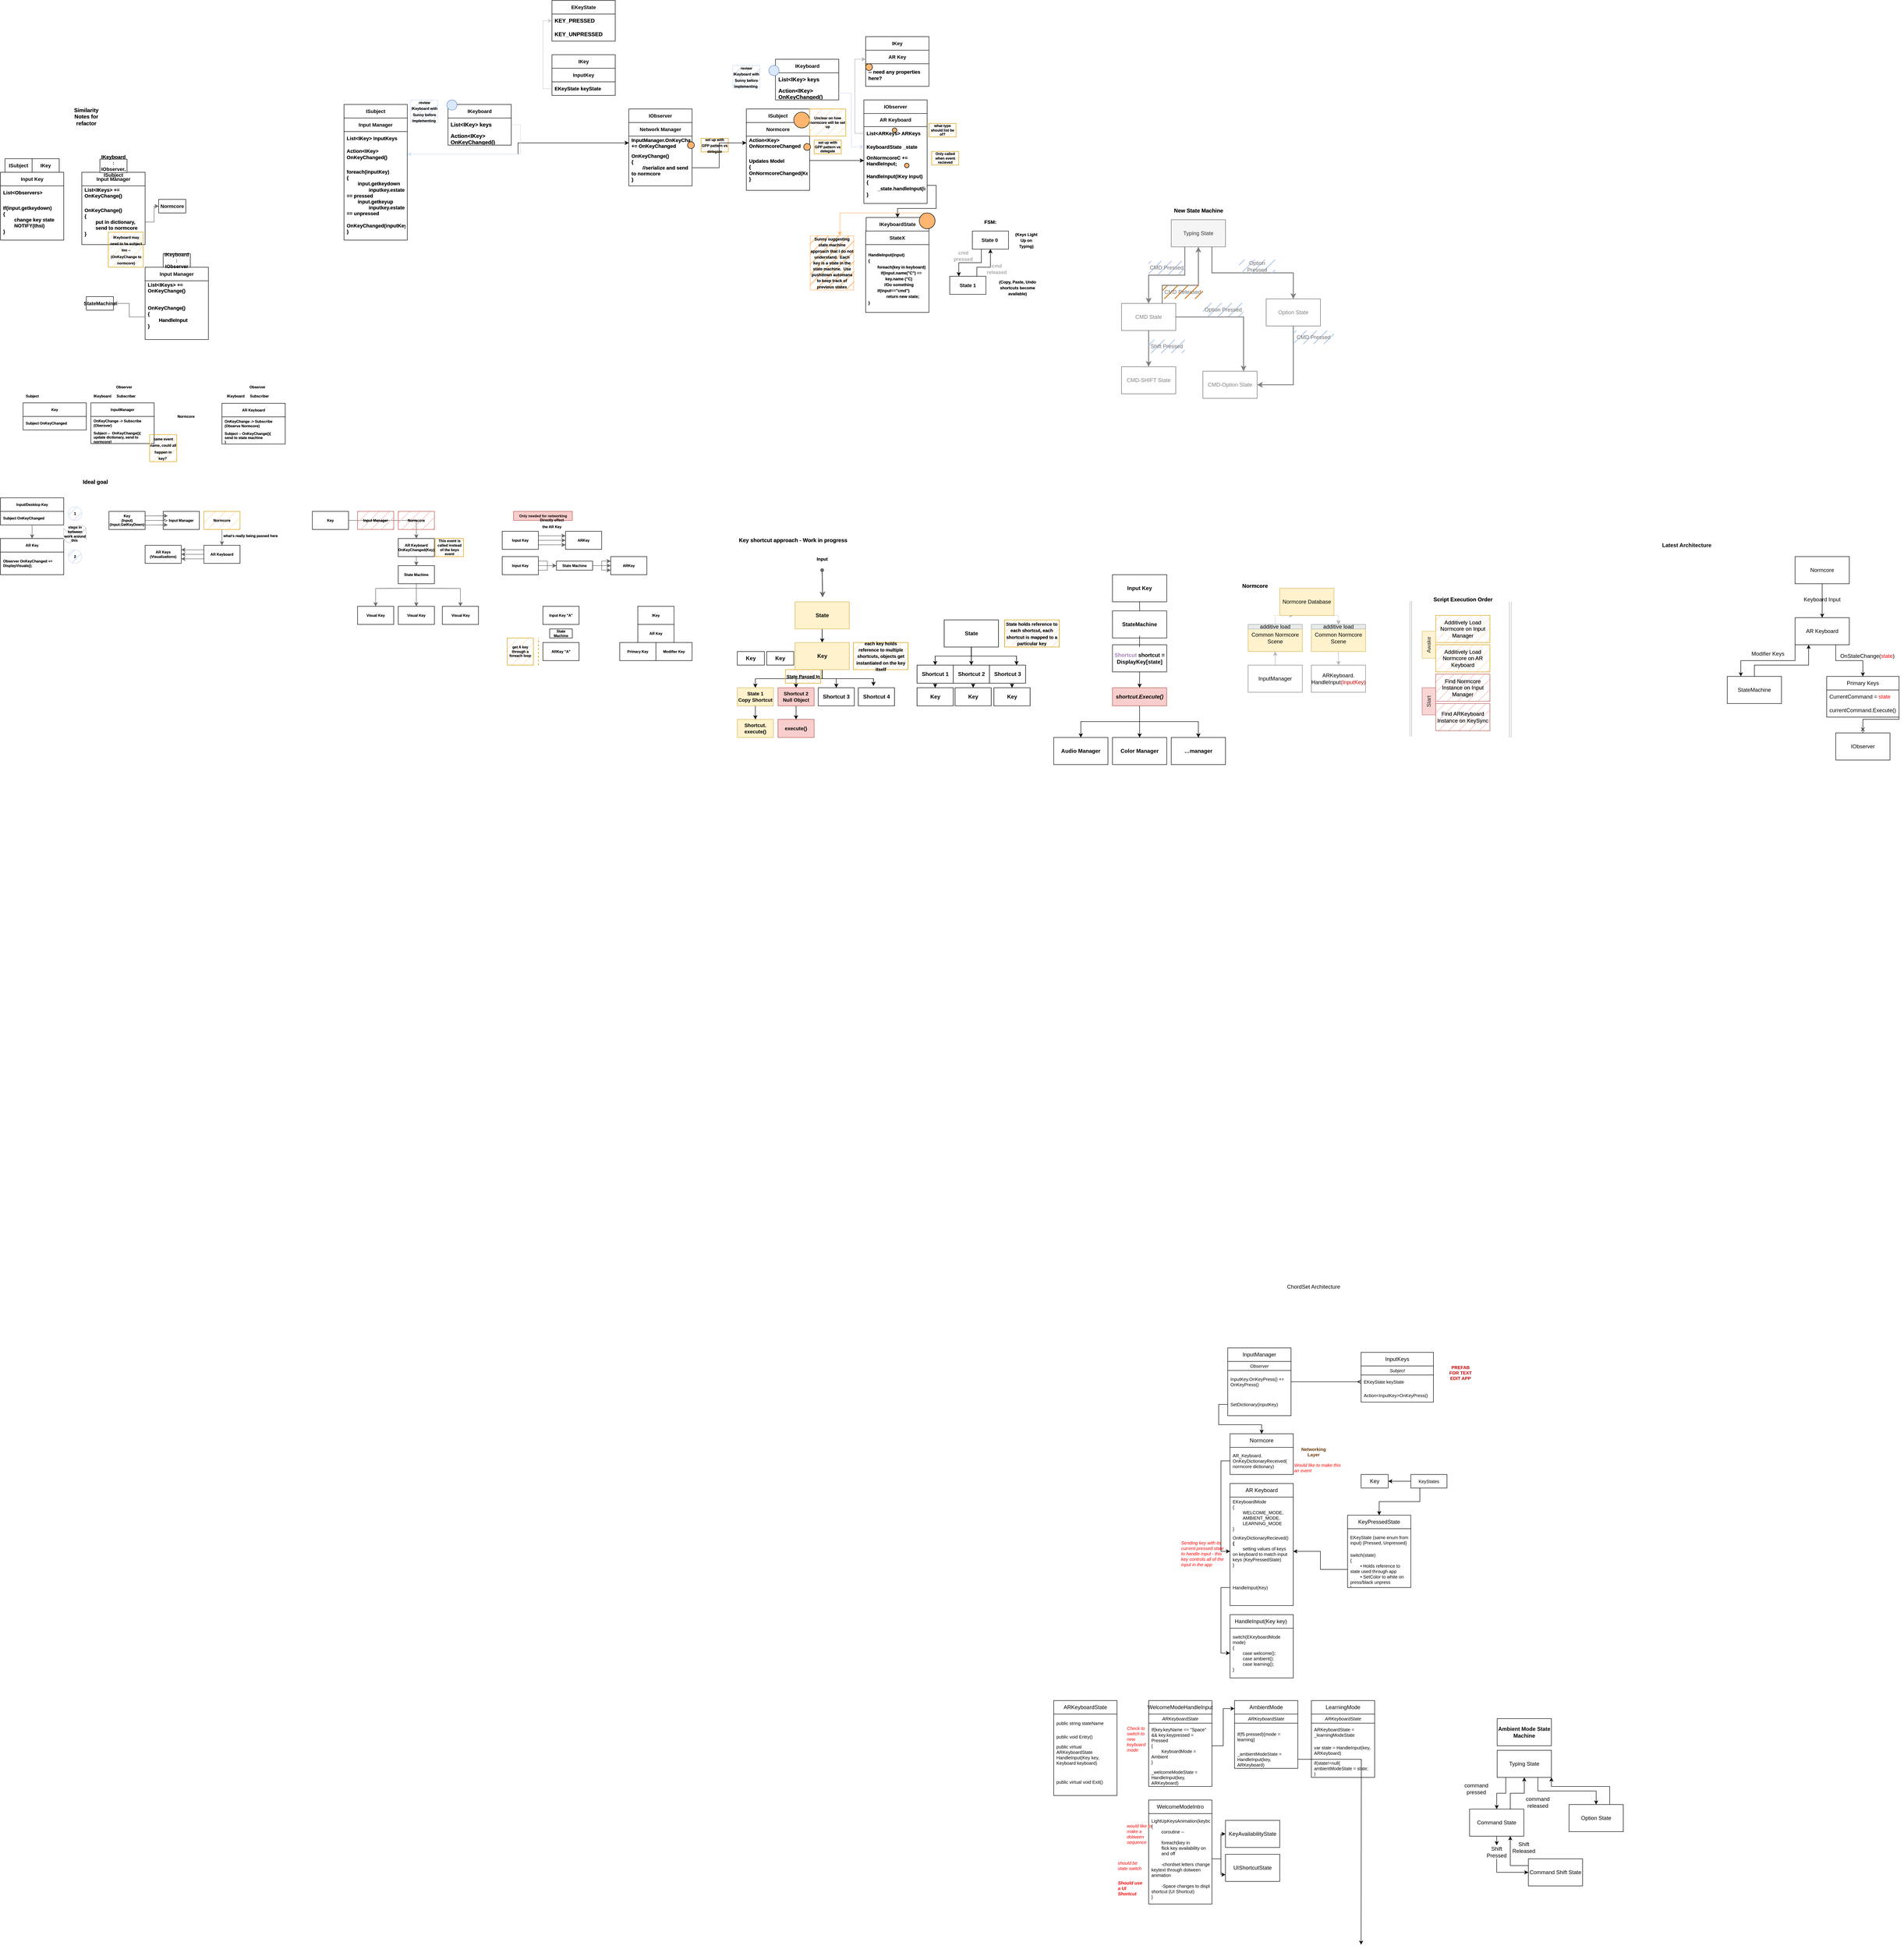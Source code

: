 <mxfile version="20.7.2" type="device"><diagram id="L2lUpTb5MCFzNWQH5ZVr" name="Page-1"><mxGraphModel dx="2400" dy="788" grid="1" gridSize="10" guides="1" tooltips="1" connect="1" arrows="1" fold="1" page="1" pageScale="1" pageWidth="1200" pageHeight="1600" math="0" shadow="0"><root><mxCell id="0"/><mxCell id="1" parent="0"/><mxCell id="pYdneZfi2NNz6S1w122i-334" value="ISubject" style="swimlane;fontStyle=1;childLayout=stackLayout;horizontal=1;startSize=30;horizontalStack=0;resizeParent=1;resizeParentMax=0;resizeLast=0;collapsible=1;marginBottom=0;whiteSpace=wrap;html=1;fontSize=11;" parent="1" vertex="1" collapsed="1"><mxGeometry x="510" y="550" width="140" height="30" as="geometry"><mxRectangle x="330" y="590" width="140" height="210" as="alternateBounds"/></mxGeometry></mxCell><mxCell id="pYdneZfi2NNz6S1w122i-335" value="List&amp;lt;IObserver&amp;gt;" style="text;strokeColor=none;fillColor=none;align=left;verticalAlign=middle;spacingLeft=4;spacingRight=4;overflow=hidden;points=[[0,0.5],[1,0.5]];portConstraint=eastwest;rotatable=0;whiteSpace=wrap;html=1;" parent="pYdneZfi2NNz6S1w122i-334" vertex="1"><mxGeometry y="30" width="140" height="30" as="geometry"/></mxCell><mxCell id="pYdneZfi2NNz6S1w122i-336" value="AddObserver()" style="text;strokeColor=none;fillColor=none;align=left;verticalAlign=middle;spacingLeft=4;spacingRight=4;overflow=hidden;points=[[0,0.5],[1,0.5]];portConstraint=eastwest;rotatable=0;whiteSpace=wrap;html=1;" parent="pYdneZfi2NNz6S1w122i-334" vertex="1"><mxGeometry y="60" width="140" height="30" as="geometry"/></mxCell><mxCell id="pYdneZfi2NNz6S1w122i-337" value="RemoveObserver()" style="text;strokeColor=none;fillColor=none;align=left;verticalAlign=middle;spacingLeft=4;spacingRight=4;overflow=hidden;points=[[0,0.5],[1,0.5]];portConstraint=eastwest;rotatable=0;whiteSpace=wrap;html=1;" parent="pYdneZfi2NNz6S1w122i-334" vertex="1"><mxGeometry y="90" width="140" height="30" as="geometry"/></mxCell><mxCell id="pYdneZfi2NNz6S1w122i-338" value="Notify()&lt;br&gt;{&lt;br&gt;&lt;span style=&quot;white-space: pre;&quot;&gt;&#9;&lt;/span&gt;observer.onNotify&lt;br&gt;}" style="text;strokeColor=none;fillColor=none;align=left;verticalAlign=middle;spacingLeft=4;spacingRight=4;overflow=hidden;points=[[0,0.5],[1,0.5]];portConstraint=eastwest;rotatable=0;whiteSpace=wrap;html=1;" parent="pYdneZfi2NNz6S1w122i-334" vertex="1"><mxGeometry y="120" width="140" height="90" as="geometry"/></mxCell><mxCell id="pYdneZfi2NNz6S1w122i-255" value="EKeyState" style="swimlane;fontStyle=1;childLayout=stackLayout;horizontal=1;startSize=30;horizontalStack=0;resizeParent=1;resizeParentMax=0;resizeLast=0;collapsible=1;marginBottom=0;whiteSpace=wrap;html=1;fontSize=11;" parent="1" vertex="1"><mxGeometry x="80" y="310" width="140" height="90" as="geometry"><mxRectangle x="80" y="350" width="60" height="30" as="alternateBounds"/></mxGeometry></mxCell><mxCell id="pYdneZfi2NNz6S1w122i-256" value="KEY_PRESSED" style="text;strokeColor=none;fillColor=none;align=left;verticalAlign=middle;spacingLeft=4;spacingRight=4;overflow=hidden;points=[[0,0.5],[1,0.5]];portConstraint=eastwest;rotatable=0;whiteSpace=wrap;html=1;fontStyle=1" parent="pYdneZfi2NNz6S1w122i-255" vertex="1"><mxGeometry y="30" width="140" height="30" as="geometry"/></mxCell><mxCell id="pYdneZfi2NNz6S1w122i-259" value="KEY_UNPRESSED" style="text;strokeColor=none;fillColor=none;align=left;verticalAlign=middle;spacingLeft=4;spacingRight=4;overflow=hidden;points=[[0,0.5],[1,0.5]];portConstraint=eastwest;rotatable=0;whiteSpace=wrap;html=1;fontStyle=1" parent="pYdneZfi2NNz6S1w122i-255" vertex="1"><mxGeometry y="60" width="140" height="30" as="geometry"/></mxCell><mxCell id="pYdneZfi2NNz6S1w122i-287" value="" style="group;fontSize=11;fontStyle=1" parent="1" vertex="1" connectable="0"><mxGeometry x="250" y="550" width="220" height="170" as="geometry"/></mxCell><mxCell id="pYdneZfi2NNz6S1w122i-277" value="" style="group;fontSize=11;fontStyle=1" parent="pYdneZfi2NNz6S1w122i-287" vertex="1" connectable="0"><mxGeometry width="140" height="170" as="geometry"/></mxCell><mxCell id="pYdneZfi2NNz6S1w122i-266" value="IObserver" style="swimlane;fontStyle=1;childLayout=stackLayout;horizontal=1;startSize=30;horizontalStack=0;resizeParent=1;resizeParentMax=0;resizeLast=0;collapsible=1;marginBottom=0;whiteSpace=wrap;html=1;fontSize=11;" parent="pYdneZfi2NNz6S1w122i-277" vertex="1" collapsed="1"><mxGeometry width="140" height="30" as="geometry"><mxRectangle x="420" y="555" width="140" height="60" as="alternateBounds"/></mxGeometry></mxCell><mxCell id="pYdneZfi2NNz6S1w122i-267" value="OnNotify(Entity entity)" style="text;strokeColor=none;fillColor=none;align=left;verticalAlign=middle;spacingLeft=4;spacingRight=4;overflow=hidden;points=[[0,0.5],[1,0.5]];portConstraint=eastwest;rotatable=0;whiteSpace=wrap;html=1;" parent="pYdneZfi2NNz6S1w122i-266" vertex="1"><mxGeometry y="30" width="140" height="30" as="geometry"/></mxCell><mxCell id="pYdneZfi2NNz6S1w122i-273" value="Network Manager" style="swimlane;fontStyle=1;childLayout=stackLayout;horizontal=1;startSize=30;horizontalStack=0;resizeParent=1;resizeParentMax=0;resizeLast=0;collapsible=1;marginBottom=0;whiteSpace=wrap;html=1;fontSize=11;" parent="pYdneZfi2NNz6S1w122i-277" vertex="1"><mxGeometry y="30" width="140" height="140" as="geometry"><mxRectangle x="90" y="420" width="60" height="30" as="alternateBounds"/></mxGeometry></mxCell><mxCell id="pYdneZfi2NNz6S1w122i-283" value="InputManager.OnKeyChanged += OnKeyChanged" style="text;strokeColor=none;fillColor=none;align=left;verticalAlign=middle;spacingLeft=4;spacingRight=4;overflow=hidden;points=[[0,0.5],[1,0.5]];portConstraint=eastwest;rotatable=0;whiteSpace=wrap;html=1;fontSize=11;fontStyle=1" parent="pYdneZfi2NNz6S1w122i-273" vertex="1"><mxGeometry y="30" width="140" height="30" as="geometry"/></mxCell><mxCell id="pYdneZfi2NNz6S1w122i-284" value="OnKeyChange()&lt;br style=&quot;font-size: 11px;&quot;&gt;{&lt;br style=&quot;font-size: 11px;&quot;&gt;&lt;span style=&quot;white-space: pre; font-size: 11px;&quot;&gt;&#9;&lt;/span&gt;//serialize and send to normcore&lt;br style=&quot;font-size: 11px;&quot;&gt;}" style="text;strokeColor=none;fillColor=none;align=left;verticalAlign=middle;spacingLeft=4;spacingRight=4;overflow=hidden;points=[[0,0.5],[1,0.5]];portConstraint=eastwest;rotatable=0;whiteSpace=wrap;html=1;fontSize=11;fontStyle=1" parent="pYdneZfi2NNz6S1w122i-273" vertex="1"><mxGeometry y="60" width="140" height="80" as="geometry"/></mxCell><mxCell id="pYdneZfi2NNz6S1w122i-285" value="" style="ellipse;whiteSpace=wrap;html=1;aspect=fixed;fillColor=#FFB570;fontSize=11;fontStyle=1" parent="pYdneZfi2NNz6S1w122i-287" vertex="1"><mxGeometry x="130" y="72.5" width="15" height="15" as="geometry"/></mxCell><mxCell id="pYdneZfi2NNz6S1w122i-286" value="&lt;font style=&quot;font-size: 8px;&quot;&gt;set up with GPP pattern vs delegate&lt;/font&gt;" style="text;html=1;strokeColor=#d79b00;fillColor=#ffe6cc;align=center;verticalAlign=middle;whiteSpace=wrap;rounded=0;fontSize=11;labelBorderColor=none;labelBackgroundColor=none;horizontal=1;fillStyle=hatch;fontStyle=1" parent="pYdneZfi2NNz6S1w122i-287" vertex="1"><mxGeometry x="160" y="65" width="60" height="30" as="geometry"/></mxCell><mxCell id="pYdneZfi2NNz6S1w122i-318" value="" style="group;fontSize=11;fontStyle=1" parent="1" vertex="1" connectable="0"><mxGeometry x="80" y="430" width="140" height="90" as="geometry"/></mxCell><mxCell id="pYdneZfi2NNz6S1w122i-250" value="IKey" style="swimlane;fontStyle=1;childLayout=stackLayout;horizontal=1;startSize=30;horizontalStack=0;resizeParent=1;resizeParentMax=0;resizeLast=0;collapsible=1;marginBottom=0;whiteSpace=wrap;html=1;fontSize=11;" parent="pYdneZfi2NNz6S1w122i-318" vertex="1" collapsed="1"><mxGeometry width="140" height="30" as="geometry"><mxRectangle x="310" y="320" width="140" height="90" as="alternateBounds"/></mxGeometry></mxCell><mxCell id="pYdneZfi2NNz6S1w122i-251" value="string keyName" style="text;strokeColor=none;fillColor=none;align=left;verticalAlign=middle;spacingLeft=4;spacingRight=4;overflow=hidden;points=[[0,0.5],[1,0.5]];portConstraint=eastwest;rotatable=0;whiteSpace=wrap;html=1;" parent="pYdneZfi2NNz6S1w122i-250" vertex="1"><mxGeometry y="30" width="140" height="30" as="geometry"/></mxCell><mxCell id="pYdneZfi2NNz6S1w122i-254" value="KeyCode keyCode" style="text;strokeColor=none;fillColor=none;align=left;verticalAlign=middle;spacingLeft=4;spacingRight=4;overflow=hidden;points=[[0,0.5],[1,0.5]];portConstraint=eastwest;rotatable=0;whiteSpace=wrap;html=1;" parent="pYdneZfi2NNz6S1w122i-250" vertex="1"><mxGeometry y="60" width="140" height="30" as="geometry"/></mxCell><mxCell id="pYdneZfi2NNz6S1w122i-315" value="InputKey" style="swimlane;fontStyle=1;childLayout=stackLayout;horizontal=1;startSize=30;horizontalStack=0;resizeParent=1;resizeParentMax=0;resizeLast=0;collapsible=1;marginBottom=0;whiteSpace=wrap;html=1;fontSize=11;" parent="pYdneZfi2NNz6S1w122i-318" vertex="1"><mxGeometry y="30" width="140" height="60" as="geometry"><mxRectangle x="90" y="420" width="60" height="30" as="alternateBounds"/></mxGeometry></mxCell><mxCell id="pYdneZfi2NNz6S1w122i-316" value="EKeyState keyState" style="text;strokeColor=none;fillColor=none;align=left;verticalAlign=middle;spacingLeft=4;spacingRight=4;overflow=hidden;points=[[0,0.5],[1,0.5]];portConstraint=eastwest;rotatable=0;whiteSpace=wrap;html=1;fontSize=11;fontStyle=1" parent="pYdneZfi2NNz6S1w122i-315" vertex="1"><mxGeometry y="30" width="140" height="30" as="geometry"/></mxCell><mxCell id="pYdneZfi2NNz6S1w122i-324" value="Normcore" style="swimlane;fontStyle=1;childLayout=stackLayout;horizontal=1;startSize=30;horizontalStack=0;resizeParent=1;resizeParentMax=0;resizeLast=0;collapsible=1;marginBottom=0;whiteSpace=wrap;html=1;fontSize=11;" parent="1" vertex="1"><mxGeometry x="510" y="580" width="140" height="150" as="geometry"><mxRectangle x="90" y="420" width="60" height="30" as="alternateBounds"/></mxGeometry></mxCell><mxCell id="pYdneZfi2NNz6S1w122i-325" value="Action&amp;lt;Key&amp;gt; OnNormcoreChanged" style="text;strokeColor=none;fillColor=none;align=left;verticalAlign=middle;spacingLeft=4;spacingRight=4;overflow=hidden;points=[[0,0.5],[1,0.5]];portConstraint=eastwest;rotatable=0;whiteSpace=wrap;html=1;fontSize=11;fontStyle=1" parent="pYdneZfi2NNz6S1w122i-324" vertex="1"><mxGeometry y="30" width="140" height="30" as="geometry"/></mxCell><mxCell id="pYdneZfi2NNz6S1w122i-333" value="Updates Model&lt;br style=&quot;font-size: 11px;&quot;&gt;{&lt;br style=&quot;font-size: 11px;&quot;&gt;OnNormcoreChanged(Key)&lt;br style=&quot;font-size: 11px;&quot;&gt;}" style="text;strokeColor=none;fillColor=none;align=left;verticalAlign=middle;spacingLeft=4;spacingRight=4;overflow=hidden;points=[[0,0.5],[1,0.5]];portConstraint=eastwest;rotatable=0;whiteSpace=wrap;html=1;fontSize=11;fontStyle=1" parent="pYdneZfi2NNz6S1w122i-324" vertex="1"><mxGeometry y="60" width="140" height="90" as="geometry"/></mxCell><mxCell id="pYdneZfi2NNz6S1w122i-330" value="" style="ellipse;whiteSpace=wrap;html=1;aspect=fixed;fillColor=#FFB570;fontSize=11;fontStyle=1" parent="1" vertex="1"><mxGeometry x="615" y="557" width="35" height="35" as="geometry"/></mxCell><mxCell id="pYdneZfi2NNz6S1w122i-331" value="Unclear on how normcore will be set up" style="text;html=1;strokeColor=#d79b00;fillColor=#ffe6cc;align=center;verticalAlign=middle;whiteSpace=wrap;rounded=0;fontSize=8;labelBorderColor=none;labelBackgroundColor=none;horizontal=1;fillStyle=hatch;fontStyle=1" parent="1" vertex="1"><mxGeometry x="650" y="550" width="80" height="60" as="geometry"/></mxCell><mxCell id="pYdneZfi2NNz6S1w122i-340" value="" style="ellipse;whiteSpace=wrap;html=1;aspect=fixed;fillColor=#FFB570;fontSize=11;fontStyle=1" parent="1" vertex="1"><mxGeometry x="637" y="626.5" width="15" height="15" as="geometry"/></mxCell><mxCell id="pYdneZfi2NNz6S1w122i-341" value="set up with GPP pattern vs delegate" style="text;html=1;strokeColor=#d79b00;fillColor=#ffe6cc;align=center;verticalAlign=middle;whiteSpace=wrap;rounded=0;fontSize=8;labelBorderColor=none;labelBackgroundColor=none;horizontal=1;fillStyle=cross-hatch;fontStyle=1" parent="1" vertex="1"><mxGeometry x="660" y="619" width="60" height="30" as="geometry"/></mxCell><mxCell id="pYdneZfi2NNz6S1w122i-342" value="AR Keyboard" style="swimlane;fontStyle=1;childLayout=stackLayout;horizontal=1;startSize=30;horizontalStack=0;resizeParent=1;resizeParentMax=0;resizeLast=0;collapsible=1;marginBottom=0;whiteSpace=wrap;html=1;fontSize=11;" parent="1" vertex="1"><mxGeometry x="770" y="559" width="140" height="200" as="geometry"><mxRectangle x="90" y="420" width="60" height="30" as="alternateBounds"/></mxGeometry></mxCell><mxCell id="pYdneZfi2NNz6S1w122i-345" value="List&amp;lt;ARKeys&amp;gt; ARKeys" style="text;strokeColor=none;fillColor=none;align=left;verticalAlign=middle;spacingLeft=4;spacingRight=4;overflow=hidden;points=[[0,0.5],[1,0.5]];portConstraint=eastwest;rotatable=0;whiteSpace=wrap;html=1;rounded=1;labelBackgroundColor=none;labelBorderColor=none;fontSize=11;fontStyle=1" parent="pYdneZfi2NNz6S1w122i-342" vertex="1"><mxGeometry y="30" width="140" height="30" as="geometry"/></mxCell><mxCell id="pYdneZfi2NNz6S1w122i-374" value="KeyboardState _state" style="text;strokeColor=none;fillColor=none;align=left;verticalAlign=middle;spacingLeft=4;spacingRight=4;overflow=hidden;points=[[0,0.5],[1,0.5]];portConstraint=eastwest;rotatable=0;whiteSpace=wrap;html=1;rounded=1;labelBackgroundColor=none;labelBorderColor=none;fontSize=11;fontStyle=1" parent="pYdneZfi2NNz6S1w122i-342" vertex="1"><mxGeometry y="60" width="140" height="30" as="geometry"/></mxCell><mxCell id="pYdneZfi2NNz6S1w122i-375" value="OnNormcoreC += HandleInput;" style="text;strokeColor=none;fillColor=none;align=left;verticalAlign=middle;spacingLeft=4;spacingRight=4;overflow=hidden;points=[[0,0.5],[1,0.5]];portConstraint=eastwest;rotatable=0;whiteSpace=wrap;html=1;rounded=1;labelBackgroundColor=none;labelBorderColor=none;fontSize=11;fontStyle=1" parent="pYdneZfi2NNz6S1w122i-342" vertex="1"><mxGeometry y="90" width="140" height="30" as="geometry"/></mxCell><mxCell id="pYdneZfi2NNz6S1w122i-380" value="HandleInput(IKey input)&lt;br&gt;{&lt;br&gt;&lt;span style=&quot;white-space: pre;&quot;&gt;&#9;&lt;/span&gt;_state.handleInput(input)&lt;br&gt;}" style="text;strokeColor=none;fillColor=none;align=left;verticalAlign=middle;spacingLeft=4;spacingRight=4;overflow=hidden;points=[[0,0.5],[1,0.5]];portConstraint=eastwest;rotatable=0;whiteSpace=wrap;html=1;rounded=1;labelBackgroundColor=none;labelBorderColor=none;fontSize=11;fontStyle=1" parent="pYdneZfi2NNz6S1w122i-342" vertex="1"><mxGeometry y="120" width="140" height="80" as="geometry"/></mxCell><mxCell id="pYdneZfi2NNz6S1w122i-353" value="" style="group;fontStyle=1" parent="1" vertex="1" connectable="0"><mxGeometry x="774" y="390" width="140" height="110" as="geometry"/></mxCell><mxCell id="pYdneZfi2NNz6S1w122i-347" value="AR Key" style="swimlane;fontStyle=1;childLayout=stackLayout;horizontal=1;startSize=30;horizontalStack=0;resizeParent=1;resizeParentMax=0;resizeLast=0;collapsible=1;marginBottom=0;whiteSpace=wrap;html=1;fontSize=11;" parent="pYdneZfi2NNz6S1w122i-353" vertex="1"><mxGeometry y="30" width="140" height="80" as="geometry"><mxRectangle y="30" width="60" height="30" as="alternateBounds"/></mxGeometry></mxCell><mxCell id="pYdneZfi2NNz6S1w122i-348" value="-- need any properties here?&amp;nbsp;" style="text;strokeColor=none;fillColor=none;align=left;verticalAlign=middle;spacingLeft=4;spacingRight=4;overflow=hidden;points=[[0,0.5],[1,0.5]];portConstraint=eastwest;rotatable=0;whiteSpace=wrap;html=1;rounded=1;labelBackgroundColor=none;labelBorderColor=none;fontSize=11;fontStyle=1" parent="pYdneZfi2NNz6S1w122i-347" vertex="1"><mxGeometry y="30" width="140" height="50" as="geometry"/></mxCell><mxCell id="pYdneZfi2NNz6S1w122i-349" value="IKey" style="swimlane;fontStyle=1;childLayout=stackLayout;horizontal=1;startSize=30;horizontalStack=0;resizeParent=1;resizeParentMax=0;resizeLast=0;collapsible=1;marginBottom=0;whiteSpace=wrap;html=1;fontSize=11;" parent="pYdneZfi2NNz6S1w122i-353" vertex="1" collapsed="1"><mxGeometry width="140" height="30" as="geometry"><mxRectangle x="310" y="320" width="140" height="90" as="alternateBounds"/></mxGeometry></mxCell><mxCell id="pYdneZfi2NNz6S1w122i-350" value="string keyName" style="text;strokeColor=none;fillColor=none;align=left;verticalAlign=middle;spacingLeft=4;spacingRight=4;overflow=hidden;points=[[0,0.5],[1,0.5]];portConstraint=eastwest;rotatable=0;whiteSpace=wrap;html=1;" parent="pYdneZfi2NNz6S1w122i-349" vertex="1"><mxGeometry y="30" width="140" height="30" as="geometry"/></mxCell><mxCell id="pYdneZfi2NNz6S1w122i-351" value="KeyCode keyCode" style="text;strokeColor=none;fillColor=none;align=left;verticalAlign=middle;spacingLeft=4;spacingRight=4;overflow=hidden;points=[[0,0.5],[1,0.5]];portConstraint=eastwest;rotatable=0;whiteSpace=wrap;html=1;" parent="pYdneZfi2NNz6S1w122i-349" vertex="1"><mxGeometry y="60" width="140" height="30" as="geometry"/></mxCell><mxCell id="pYdneZfi2NNz6S1w122i-352" value="" style="ellipse;whiteSpace=wrap;html=1;aspect=fixed;fillColor=#FFB570;fontSize=11;fontStyle=1" parent="pYdneZfi2NNz6S1w122i-353" vertex="1"><mxGeometry y="60" width="15" height="15" as="geometry"/></mxCell><mxCell id="pYdneZfi2NNz6S1w122i-366" value="IKeyboardState" style="swimlane;fontStyle=1;childLayout=stackLayout;horizontal=1;startSize=30;horizontalStack=0;resizeParent=1;resizeParentMax=0;resizeLast=0;collapsible=1;marginBottom=0;whiteSpace=wrap;html=1;fontSize=11;" parent="1" vertex="1" collapsed="1"><mxGeometry x="775" y="790" width="139" height="30" as="geometry"><mxRectangle x="930" y="390" width="140" height="90" as="alternateBounds"/></mxGeometry></mxCell><mxCell id="pYdneZfi2NNz6S1w122i-371" value="&lt;span style=&quot;font-size: 11px;&quot;&gt;Virtual Entry(Keyboard kb)&lt;/span&gt;" style="text;strokeColor=none;fillColor=none;align=left;verticalAlign=middle;spacingLeft=4;spacingRight=4;overflow=hidden;points=[[0,0.5],[1,0.5]];portConstraint=eastwest;rotatable=0;whiteSpace=wrap;html=1;rounded=1;labelBackgroundColor=none;labelBorderColor=none;fontSize=8;" parent="pYdneZfi2NNz6S1w122i-366" vertex="1"><mxGeometry y="30" width="140" height="30" as="geometry"/></mxCell><mxCell id="pYdneZfi2NNz6S1w122i-370" value="&lt;span style=&quot;font-size: 11px;&quot;&gt;Virtua HandleInput(Keyb^)&lt;/span&gt;" style="text;strokeColor=none;fillColor=none;align=left;verticalAlign=middle;spacingLeft=4;spacingRight=4;overflow=hidden;points=[[0,0.5],[1,0.5]];portConstraint=eastwest;rotatable=0;whiteSpace=wrap;html=1;rounded=1;labelBackgroundColor=none;labelBorderColor=none;fontSize=8;" parent="pYdneZfi2NNz6S1w122i-366" vertex="1"><mxGeometry y="60" width="140" height="30" as="geometry"/></mxCell><mxCell id="pYdneZfi2NNz6S1w122i-372" value="what type should list be of?" style="text;html=1;strokeColor=#d79b00;fillColor=#ffe6cc;align=center;verticalAlign=middle;whiteSpace=wrap;rounded=0;fontSize=8;labelBorderColor=none;labelBackgroundColor=none;horizontal=1;fillStyle=hatch;fontStyle=1" parent="1" vertex="1"><mxGeometry x="914" y="582" width="60" height="30" as="geometry"/></mxCell><mxCell id="pYdneZfi2NNz6S1w122i-373" value="" style="ellipse;whiteSpace=wrap;html=1;aspect=fixed;fillColor=#FFB570;fontSize=11;fontStyle=1" parent="1" vertex="1"><mxGeometry x="833" y="592" width="10" height="10" as="geometry"/></mxCell><mxCell id="pYdneZfi2NNz6S1w122i-378" value="IObserver" style="swimlane;fontStyle=1;childLayout=stackLayout;horizontal=1;startSize=30;horizontalStack=0;resizeParent=1;resizeParentMax=0;resizeLast=0;collapsible=1;marginBottom=0;whiteSpace=wrap;html=1;fontSize=11;" parent="1" vertex="1" collapsed="1"><mxGeometry x="770" y="530" width="140" height="30" as="geometry"><mxRectangle x="420" y="555" width="140" height="60" as="alternateBounds"/></mxGeometry></mxCell><mxCell id="pYdneZfi2NNz6S1w122i-379" value="OnNotify(Entity entity)" style="text;strokeColor=none;fillColor=none;align=left;verticalAlign=middle;spacingLeft=4;spacingRight=4;overflow=hidden;points=[[0,0.5],[1,0.5]];portConstraint=eastwest;rotatable=0;whiteSpace=wrap;html=1;" parent="pYdneZfi2NNz6S1w122i-378" vertex="1"><mxGeometry y="30" width="140" height="30" as="geometry"/></mxCell><mxCell id="pYdneZfi2NNz6S1w122i-381" value="" style="ellipse;whiteSpace=wrap;html=1;aspect=fixed;fillColor=#FFB570;fontSize=11;fontStyle=1" parent="1" vertex="1"><mxGeometry x="860" y="670" width="10" height="10" as="geometry"/></mxCell><mxCell id="pYdneZfi2NNz6S1w122i-382" value="Only called when event recieved" style="text;html=1;strokeColor=#d79b00;fillColor=#ffe6cc;align=center;verticalAlign=middle;whiteSpace=wrap;rounded=0;fontSize=8;labelBorderColor=none;labelBackgroundColor=none;horizontal=1;fillStyle=hatch;fontStyle=1" parent="1" vertex="1"><mxGeometry x="920" y="644" width="60" height="30" as="geometry"/></mxCell><mxCell id="pYdneZfi2NNz6S1w122i-383" value="StateX" style="swimlane;fontStyle=1;childLayout=stackLayout;horizontal=1;startSize=30;horizontalStack=0;resizeParent=1;resizeParentMax=0;resizeLast=0;collapsible=1;marginBottom=0;whiteSpace=wrap;html=1;fontSize=11;" parent="1" vertex="1"><mxGeometry x="774" y="820" width="140" height="180" as="geometry"><mxRectangle x="90" y="420" width="60" height="30" as="alternateBounds"/></mxGeometry></mxCell><mxCell id="pYdneZfi2NNz6S1w122i-384" value="&lt;font style=&quot;font-size: 9px;&quot;&gt;HandleInput(input)&lt;br&gt;{&lt;br&gt;&lt;span style=&quot;white-space: pre;&quot;&gt;&#9;&lt;/span&gt;foreach(key in keyboard)&lt;br&gt;&lt;span style=&quot;white-space: pre;&quot;&gt;&#9;&lt;/span&gt;&amp;nbsp; &amp;nbsp;if(input.name(&quot;C&quot;) ==&amp;nbsp; &amp;nbsp; &amp;nbsp; &amp;nbsp; &amp;nbsp; &amp;nbsp; &amp;nbsp; &amp;nbsp; &amp;nbsp; &amp;nbsp;key.name (&quot;C)&lt;br&gt;&lt;span style=&quot;white-space: pre;&quot;&gt;&#9;&lt;/span&gt;&amp;nbsp; &amp;nbsp; &amp;nbsp; //Do something&amp;nbsp;&lt;br&gt;&lt;span style=&quot;white-space: pre;&quot;&gt;&#9;&lt;/span&gt;if(input==&quot;cmd&quot;)&lt;br&gt;&lt;span style=&quot;white-space: pre;&quot;&gt;&#9;&lt;/span&gt;&lt;span style=&quot;white-space: pre;&quot;&gt;&#9;&lt;/span&gt;return new state;&lt;br&gt;}&lt;/font&gt;" style="text;strokeColor=none;fillColor=none;align=left;verticalAlign=middle;spacingLeft=4;spacingRight=4;overflow=hidden;points=[[0,0.5],[1,0.5]];portConstraint=eastwest;rotatable=0;whiteSpace=wrap;html=1;rounded=1;labelBackgroundColor=none;labelBorderColor=none;fontSize=11;fontStyle=1" parent="pYdneZfi2NNz6S1w122i-383" vertex="1"><mxGeometry y="30" width="140" height="150" as="geometry"/></mxCell><mxCell id="pYdneZfi2NNz6S1w122i-394" style="edgeStyle=orthogonalEdgeStyle;rounded=0;orthogonalLoop=1;jettySize=auto;html=1;exitX=0.25;exitY=1;exitDx=0;exitDy=0;entryX=0.25;entryY=0;entryDx=0;entryDy=0;fontSize=11;fontStyle=1" parent="1" source="pYdneZfi2NNz6S1w122i-388" target="pYdneZfi2NNz6S1w122i-393" edge="1"><mxGeometry relative="1" as="geometry"/></mxCell><mxCell id="pYdneZfi2NNz6S1w122i-388" value="&lt;font style=&quot;font-size: 11px;&quot;&gt;State 0&amp;nbsp;&lt;/font&gt;" style="rounded=0;whiteSpace=wrap;html=1;labelBackgroundColor=none;labelBorderColor=none;fontSize=9;fontStyle=1" parent="1" vertex="1"><mxGeometry x="1010" y="820" width="80" height="40" as="geometry"/></mxCell><mxCell id="pYdneZfi2NNz6S1w122i-392" value="FSM:" style="text;html=1;strokeColor=none;fillColor=none;align=center;verticalAlign=middle;whiteSpace=wrap;rounded=0;labelBackgroundColor=none;labelBorderColor=none;fontSize=11;fontStyle=1" parent="1" vertex="1"><mxGeometry x="1020" y="785" width="60" height="30" as="geometry"/></mxCell><mxCell id="pYdneZfi2NNz6S1w122i-396" style="edgeStyle=orthogonalEdgeStyle;rounded=0;orthogonalLoop=1;jettySize=auto;html=1;exitX=0.75;exitY=0;exitDx=0;exitDy=0;entryX=0.5;entryY=1;entryDx=0;entryDy=0;fontSize=11;fontStyle=1" parent="1" source="pYdneZfi2NNz6S1w122i-393" target="pYdneZfi2NNz6S1w122i-388" edge="1"><mxGeometry relative="1" as="geometry"><Array as="points"><mxPoint x="1020" y="900"/><mxPoint x="1050" y="900"/></Array></mxGeometry></mxCell><mxCell id="pYdneZfi2NNz6S1w122i-393" value="&lt;span style=&quot;font-size: 11px;&quot;&gt;State 1&lt;/span&gt;" style="rounded=0;whiteSpace=wrap;html=1;labelBackgroundColor=none;labelBorderColor=none;fontSize=9;fontStyle=1" parent="1" vertex="1"><mxGeometry x="960" y="920" width="80" height="40" as="geometry"/></mxCell><mxCell id="pYdneZfi2NNz6S1w122i-397" value="cmd pressed" style="text;html=1;strokeColor=none;fillColor=none;align=center;verticalAlign=middle;whiteSpace=wrap;rounded=0;labelBackgroundColor=none;labelBorderColor=none;fontSize=11;fontColor=#B3B3B3;fontStyle=1" parent="1" vertex="1"><mxGeometry x="960" y="860" width="60" height="30" as="geometry"/></mxCell><mxCell id="pYdneZfi2NNz6S1w122i-400" value="cmd released" style="text;html=1;strokeColor=none;fillColor=none;align=center;verticalAlign=middle;whiteSpace=wrap;rounded=0;labelBackgroundColor=none;labelBorderColor=none;fontSize=11;fontColor=#B3B3B3;fontStyle=1" parent="1" vertex="1"><mxGeometry x="1034" y="889" width="60" height="30" as="geometry"/></mxCell><mxCell id="pYdneZfi2NNz6S1w122i-404" value="&lt;font style=&quot;font-size: 9px;&quot;&gt;(Keys Light Up on Typing)&lt;/font&gt;" style="text;html=1;strokeColor=none;fillColor=none;align=center;verticalAlign=middle;whiteSpace=wrap;rounded=0;labelBackgroundColor=none;labelBorderColor=none;fontSize=11;fontColor=#000000;fontStyle=1" parent="1" vertex="1"><mxGeometry x="1100" y="825" width="59" height="30" as="geometry"/></mxCell><mxCell id="pYdneZfi2NNz6S1w122i-405" value="&lt;font style=&quot;font-size: 9px;&quot;&gt;(Copy, Paste, Undo shortcuts become available)&lt;/font&gt;" style="text;html=1;strokeColor=none;fillColor=none;align=center;verticalAlign=middle;whiteSpace=wrap;rounded=0;labelBackgroundColor=none;labelBorderColor=none;fontSize=11;fontColor=#000000;fontStyle=1" parent="1" vertex="1"><mxGeometry x="1060" y="930" width="100" height="30" as="geometry"/></mxCell><mxCell id="pYdneZfi2NNz6S1w122i-409" style="edgeStyle=orthogonalEdgeStyle;rounded=0;orthogonalLoop=1;jettySize=auto;html=1;exitX=0.5;exitY=0;exitDx=0;exitDy=0;strokeColor=#FFB570;fontSize=9;fontColor=#666666;fontStyle=1" parent="1" source="pYdneZfi2NNz6S1w122i-406" target="pYdneZfi2NNz6S1w122i-407" edge="1"><mxGeometry relative="1" as="geometry"><Array as="points"><mxPoint x="717" y="780"/></Array></mxGeometry></mxCell><mxCell id="pYdneZfi2NNz6S1w122i-406" value="" style="ellipse;whiteSpace=wrap;html=1;aspect=fixed;fillColor=#FFB570;fontSize=11;fontStyle=1" parent="1" vertex="1"><mxGeometry x="892.5" y="780" width="35" height="35" as="geometry"/></mxCell><mxCell id="pYdneZfi2NNz6S1w122i-407" value="&lt;font style=&quot;font-size: 9px;&quot;&gt;Sunny suggesting state machine approach that I do not understand.&amp;nbsp; Each key is a state in the state machine.&amp;nbsp; Use pushdown automana to keep track of previous states&lt;/font&gt;" style="text;html=1;strokeColor=none;fillColor=#FFB570;align=center;verticalAlign=middle;whiteSpace=wrap;rounded=0;labelBackgroundColor=none;labelBorderColor=#FFB570;fontSize=11;fontColor=#000000;fillStyle=hatch;fontStyle=1" parent="1" vertex="1"><mxGeometry x="650" y="830" width="99" height="119" as="geometry"/></mxCell><mxCell id="pYdneZfi2NNz6S1w122i-410" style="edgeStyle=orthogonalEdgeStyle;rounded=0;orthogonalLoop=1;jettySize=auto;html=1;exitX=1;exitY=0.5;exitDx=0;exitDy=0;strokeColor=#000000;fontSize=9;fontColor=#666666;fontStyle=1" parent="1" source="pYdneZfi2NNz6S1w122i-279" target="pYdneZfi2NNz6S1w122i-283" edge="1"><mxGeometry relative="1" as="geometry"/></mxCell><mxCell id="pYdneZfi2NNz6S1w122i-411" style="edgeStyle=orthogonalEdgeStyle;rounded=0;orthogonalLoop=1;jettySize=auto;html=1;exitX=1;exitY=0.5;exitDx=0;exitDy=0;strokeColor=#000000;fontSize=9;fontColor=#666666;fontStyle=1" parent="1" source="pYdneZfi2NNz6S1w122i-284" target="pYdneZfi2NNz6S1w122i-325" edge="1"><mxGeometry relative="1" as="geometry"/></mxCell><mxCell id="pYdneZfi2NNz6S1w122i-412" style="edgeStyle=orthogonalEdgeStyle;rounded=0;orthogonalLoop=1;jettySize=auto;html=1;exitX=0;exitY=0.5;exitDx=0;exitDy=0;entryX=0;entryY=0.25;entryDx=0;entryDy=0;strokeColor=#B3B3B3;fontSize=9;fontColor=#666666;fontStyle=1" parent="1" source="pYdneZfi2NNz6S1w122i-345" target="pYdneZfi2NNz6S1w122i-347" edge="1"><mxGeometry relative="1" as="geometry"/></mxCell><mxCell id="pYdneZfi2NNz6S1w122i-413" style="edgeStyle=orthogonalEdgeStyle;rounded=0;orthogonalLoop=1;jettySize=auto;html=1;exitX=1;exitY=0.5;exitDx=0;exitDy=0;entryX=0.5;entryY=0;entryDx=0;entryDy=0;strokeColor=#000000;fontSize=9;fontColor=#666666;fontStyle=1" parent="1" source="pYdneZfi2NNz6S1w122i-380" target="pYdneZfi2NNz6S1w122i-366" edge="1"><mxGeometry relative="1" as="geometry"><Array as="points"><mxPoint x="930" y="719"/><mxPoint x="930" y="770"/><mxPoint x="845" y="770"/></Array></mxGeometry></mxCell><mxCell id="pYdneZfi2NNz6S1w122i-416" style="edgeStyle=orthogonalEdgeStyle;rounded=0;orthogonalLoop=1;jettySize=auto;html=1;exitX=0;exitY=0.5;exitDx=0;exitDy=0;entryX=0;entryY=0.5;entryDx=0;entryDy=0;strokeColor=#CCCCCC;fontSize=9;fontColor=#666666;fontStyle=1" parent="1" source="pYdneZfi2NNz6S1w122i-316" target="pYdneZfi2NNz6S1w122i-256" edge="1"><mxGeometry relative="1" as="geometry"/></mxCell><mxCell id="pYdneZfi2NNz6S1w122i-418" style="edgeStyle=orthogonalEdgeStyle;rounded=0;orthogonalLoop=1;jettySize=auto;html=1;exitX=1;exitY=0.5;exitDx=0;exitDy=0;entryX=0;entryY=0.5;entryDx=0;entryDy=0;strokeColor=#000000;fontSize=9;fontColor=#666666;fontStyle=1" parent="1" source="pYdneZfi2NNz6S1w122i-333" target="pYdneZfi2NNz6S1w122i-375" edge="1"><mxGeometry relative="1" as="geometry"><Array as="points"><mxPoint x="650" y="664"/></Array></mxGeometry></mxCell><mxCell id="mG41nDQnwM5qDpUL717o-1" value="IKeyboard" style="swimlane;fontStyle=1;childLayout=stackLayout;horizontal=1;startSize=30;horizontalStack=0;resizeParent=1;resizeParentMax=0;resizeLast=0;collapsible=1;marginBottom=0;whiteSpace=wrap;html=1;fontSize=11;" parent="1" vertex="1"><mxGeometry x="-150" y="540" width="140" height="90" as="geometry"><mxRectangle x="-80" y="740" width="140" height="30" as="alternateBounds"/></mxGeometry></mxCell><mxCell id="mG41nDQnwM5qDpUL717o-2" value="List&amp;lt;IKey&amp;gt; keys" style="text;strokeColor=none;fillColor=none;align=left;verticalAlign=middle;spacingLeft=4;spacingRight=4;overflow=hidden;points=[[0,0.5],[1,0.5]];portConstraint=eastwest;rotatable=0;whiteSpace=wrap;html=1;fontStyle=1" parent="mG41nDQnwM5qDpUL717o-1" vertex="1"><mxGeometry y="30" width="140" height="30" as="geometry"/></mxCell><mxCell id="mG41nDQnwM5qDpUL717o-6" value="Action&amp;lt;IKey&amp;gt; OnKeyChanged()" style="text;strokeColor=none;fillColor=none;align=left;verticalAlign=middle;spacingLeft=4;spacingRight=4;overflow=hidden;points=[[0,0.5],[1,0.5]];portConstraint=eastwest;rotatable=0;whiteSpace=wrap;html=1;fontStyle=1" parent="mG41nDQnwM5qDpUL717o-1" vertex="1"><mxGeometry y="60" width="140" height="30" as="geometry"/></mxCell><mxCell id="mG41nDQnwM5qDpUL717o-7" value="IKeyboard" style="swimlane;fontStyle=1;childLayout=stackLayout;horizontal=1;startSize=30;horizontalStack=0;resizeParent=1;resizeParentMax=0;resizeLast=0;collapsible=1;marginBottom=0;whiteSpace=wrap;html=1;fontSize=11;" parent="1" vertex="1"><mxGeometry x="574.5" y="440" width="140" height="90" as="geometry"><mxRectangle x="-80" y="740" width="140" height="30" as="alternateBounds"/></mxGeometry></mxCell><mxCell id="mG41nDQnwM5qDpUL717o-8" value="List&amp;lt;IKey&amp;gt; keys" style="text;strokeColor=none;fillColor=none;align=left;verticalAlign=middle;spacingLeft=4;spacingRight=4;overflow=hidden;points=[[0,0.5],[1,0.5]];portConstraint=eastwest;rotatable=0;whiteSpace=wrap;html=1;fontStyle=1" parent="mG41nDQnwM5qDpUL717o-7" vertex="1"><mxGeometry y="30" width="140" height="30" as="geometry"/></mxCell><mxCell id="mG41nDQnwM5qDpUL717o-9" value="Action&amp;lt;IKey&amp;gt; OnKeyChanged()" style="text;strokeColor=none;fillColor=none;align=left;verticalAlign=middle;spacingLeft=4;spacingRight=4;overflow=hidden;points=[[0,0.5],[1,0.5]];portConstraint=eastwest;rotatable=0;whiteSpace=wrap;html=1;fontStyle=1" parent="mG41nDQnwM5qDpUL717o-7" vertex="1"><mxGeometry y="60" width="140" height="30" as="geometry"/></mxCell><mxCell id="mG41nDQnwM5qDpUL717o-10" value="" style="ellipse;whiteSpace=wrap;html=1;aspect=fixed;fillColor=#dae8fc;fontSize=11;strokeColor=#6c8ebf;fontStyle=1" parent="1" vertex="1"><mxGeometry x="560" y="453.75" width="22.5" height="22.5" as="geometry"/></mxCell><mxCell id="mG41nDQnwM5qDpUL717o-11" value="&lt;font style=&quot;font-size: 8px;&quot;&gt;review IKeyboard with Sunny before implementing&amp;nbsp;&lt;/font&gt;" style="text;html=1;strokeColor=#D4E1F5;fillColor=#D4E1F5;align=center;verticalAlign=middle;whiteSpace=wrap;rounded=0;fontSize=11;labelBorderColor=none;labelBackgroundColor=none;horizontal=1;fillStyle=hatch;fontStyle=1" parent="1" vertex="1"><mxGeometry x="480" y="453.75" width="60" height="50" as="geometry"/></mxCell><mxCell id="mG41nDQnwM5qDpUL717o-12" style="edgeStyle=orthogonalEdgeStyle;rounded=0;orthogonalLoop=1;jettySize=auto;html=1;exitX=1;exitY=0.5;exitDx=0;exitDy=0;entryX=0;entryY=0.5;entryDx=0;entryDy=0;strokeColor=#D4E1F5;fontStyle=1" parent="1" source="mG41nDQnwM5qDpUL717o-9" target="pYdneZfi2NNz6S1w122i-374" edge="1"><mxGeometry relative="1" as="geometry"/></mxCell><mxCell id="mG41nDQnwM5qDpUL717o-13" style="edgeStyle=orthogonalEdgeStyle;rounded=0;orthogonalLoop=1;jettySize=auto;html=1;exitX=1;exitY=0.5;exitDx=0;exitDy=0;strokeColor=#D4E1F5;fontStyle=1" parent="1" source="mG41nDQnwM5qDpUL717o-2" target="pYdneZfi2NNz6S1w122i-279" edge="1"><mxGeometry relative="1" as="geometry"/></mxCell><mxCell id="mG41nDQnwM5qDpUL717o-14" value="" style="ellipse;whiteSpace=wrap;html=1;aspect=fixed;fillColor=#dae8fc;fontSize=11;strokeColor=#6c8ebf;fontStyle=1" parent="1" vertex="1"><mxGeometry x="-152.5" y="530" width="22.5" height="22.5" as="geometry"/></mxCell><mxCell id="mG41nDQnwM5qDpUL717o-15" value="&lt;font style=&quot;font-size: 8px;&quot;&gt;review IKeyboard with Sunny before implementing&amp;nbsp;&lt;/font&gt;" style="text;html=1;strokeColor=#D4E1F5;fillColor=#D4E1F5;align=center;verticalAlign=middle;whiteSpace=wrap;rounded=0;fontSize=11;labelBorderColor=none;labelBackgroundColor=none;horizontal=1;fillStyle=hatch;fontStyle=1" parent="1" vertex="1"><mxGeometry x="-232.5" y="530" width="60" height="50" as="geometry"/></mxCell><mxCell id="mG41nDQnwM5qDpUL717o-20" value="Similarity Notes for refactor" style="text;html=1;strokeColor=none;fillColor=none;align=center;verticalAlign=middle;whiteSpace=wrap;rounded=0;fontStyle=1" parent="1" vertex="1"><mxGeometry x="-980" y="552" width="60" height="30" as="geometry"/></mxCell><mxCell id="pYdneZfi2NNz6S1w122i-260" value="Input Manager" style="swimlane;fontStyle=1;childLayout=stackLayout;horizontal=1;startSize=30;horizontalStack=0;resizeParent=1;resizeParentMax=0;resizeLast=0;collapsible=1;marginBottom=0;whiteSpace=wrap;html=1;fontSize=11;" parent="1" vertex="1"><mxGeometry x="-380" y="570" width="140" height="270" as="geometry"><mxRectangle x="90" y="420" width="60" height="30" as="alternateBounds"/></mxGeometry></mxCell><mxCell id="pYdneZfi2NNz6S1w122i-275" value="List&amp;lt;IKey&amp;gt; InputKeys" style="text;strokeColor=none;fillColor=none;align=left;verticalAlign=middle;spacingLeft=4;spacingRight=4;overflow=hidden;points=[[0,0.5],[1,0.5]];portConstraint=eastwest;rotatable=0;whiteSpace=wrap;html=1;fontSize=11;fontStyle=1" parent="pYdneZfi2NNz6S1w122i-260" vertex="1"><mxGeometry y="30" width="140" height="30" as="geometry"/></mxCell><mxCell id="pYdneZfi2NNz6S1w122i-279" value="Action&amp;lt;IKey&amp;gt; OnKeyChanged()" style="text;strokeColor=none;fillColor=none;align=left;verticalAlign=middle;spacingLeft=4;spacingRight=4;overflow=hidden;points=[[0,0.5],[1,0.5]];portConstraint=eastwest;rotatable=0;whiteSpace=wrap;html=1;fontSize=11;fontStyle=1" parent="pYdneZfi2NNz6S1w122i-260" vertex="1"><mxGeometry y="60" width="140" height="40" as="geometry"/></mxCell><mxCell id="pYdneZfi2NNz6S1w122i-280" value="foreach(inputKey)&lt;br style=&quot;font-size: 11px;&quot;&gt;{&lt;br style=&quot;font-size: 11px;&quot;&gt;&lt;span style=&quot;white-space: pre; font-size: 11px;&quot;&gt;&#9;&lt;/span&gt;input.getkeydown&lt;br style=&quot;font-size: 11px;&quot;&gt;&lt;span style=&quot;white-space: pre; font-size: 11px;&quot;&gt;&#9;&lt;/span&gt;&lt;span style=&quot;white-space: pre; font-size: 11px;&quot;&gt;&#9;&lt;/span&gt;inputkey.estate == pressed&lt;br style=&quot;font-size: 11px;&quot;&gt;&lt;span style=&quot;white-space: pre; font-size: 11px;&quot;&gt;&#9;&lt;/span&gt;input.getkeyup&lt;br style=&quot;font-size: 11px;&quot;&gt;&lt;span style=&quot;white-space: pre; font-size: 11px;&quot;&gt;&#9;&lt;/span&gt;&lt;span style=&quot;white-space: pre; font-size: 11px;&quot;&gt;&#9;&lt;/span&gt;inputkey.estate == unpressed&lt;br style=&quot;font-size: 11px;&quot;&gt;&lt;br style=&quot;font-size: 11px;&quot;&gt;OnKeyChanged(inputKey)&lt;br style=&quot;font-size: 11px;&quot;&gt;}" style="text;strokeColor=none;fillColor=none;align=left;verticalAlign=middle;spacingLeft=4;spacingRight=4;overflow=hidden;points=[[0,0.5],[1,0.5]];portConstraint=eastwest;rotatable=0;whiteSpace=wrap;html=1;fontSize=11;fontStyle=1" parent="pYdneZfi2NNz6S1w122i-260" vertex="1"><mxGeometry y="100" width="140" height="170" as="geometry"/></mxCell><mxCell id="pYdneZfi2NNz6S1w122i-264" value="ISubject" style="swimlane;fontStyle=1;childLayout=stackLayout;horizontal=1;startSize=30;horizontalStack=0;resizeParent=1;resizeParentMax=0;resizeLast=0;collapsible=1;marginBottom=0;whiteSpace=wrap;html=1;fontSize=11;" parent="1" vertex="1" collapsed="1"><mxGeometry x="-380" y="540" width="140" height="30" as="geometry"><mxRectangle x="330" y="590" width="140" height="210" as="alternateBounds"/></mxGeometry></mxCell><mxCell id="pYdneZfi2NNz6S1w122i-265" value="List&amp;lt;IObserver&amp;gt;" style="text;strokeColor=none;fillColor=none;align=left;verticalAlign=middle;spacingLeft=4;spacingRight=4;overflow=hidden;points=[[0,0.5],[1,0.5]];portConstraint=eastwest;rotatable=0;whiteSpace=wrap;html=1;" parent="pYdneZfi2NNz6S1w122i-264" vertex="1"><mxGeometry y="30" width="140" height="30" as="geometry"/></mxCell><mxCell id="pYdneZfi2NNz6S1w122i-270" value="AddObserver()" style="text;strokeColor=none;fillColor=none;align=left;verticalAlign=middle;spacingLeft=4;spacingRight=4;overflow=hidden;points=[[0,0.5],[1,0.5]];portConstraint=eastwest;rotatable=0;whiteSpace=wrap;html=1;" parent="pYdneZfi2NNz6S1w122i-264" vertex="1"><mxGeometry y="60" width="140" height="30" as="geometry"/></mxCell><mxCell id="pYdneZfi2NNz6S1w122i-271" value="RemoveObserver()" style="text;strokeColor=none;fillColor=none;align=left;verticalAlign=middle;spacingLeft=4;spacingRight=4;overflow=hidden;points=[[0,0.5],[1,0.5]];portConstraint=eastwest;rotatable=0;whiteSpace=wrap;html=1;" parent="pYdneZfi2NNz6S1w122i-264" vertex="1"><mxGeometry y="90" width="140" height="30" as="geometry"/></mxCell><mxCell id="pYdneZfi2NNz6S1w122i-272" value="Notify()&lt;br&gt;{&lt;br&gt;&lt;span style=&quot;white-space: pre;&quot;&gt;&#9;&lt;/span&gt;observer.onNotify&lt;br&gt;}" style="text;strokeColor=none;fillColor=none;align=left;verticalAlign=middle;spacingLeft=4;spacingRight=4;overflow=hidden;points=[[0,0.5],[1,0.5]];portConstraint=eastwest;rotatable=0;whiteSpace=wrap;html=1;" parent="pYdneZfi2NNz6S1w122i-264" vertex="1"><mxGeometry y="120" width="140" height="90" as="geometry"/></mxCell><mxCell id="mG41nDQnwM5qDpUL717o-16" value="Input Key" style="swimlane;fontStyle=1;childLayout=stackLayout;horizontal=1;startSize=30;horizontalStack=0;resizeParent=1;resizeParentMax=0;resizeLast=0;collapsible=1;marginBottom=0;whiteSpace=wrap;html=1;fontSize=11;" parent="1" vertex="1"><mxGeometry x="-1140" y="690" width="140" height="150" as="geometry"><mxRectangle x="90" y="420" width="60" height="30" as="alternateBounds"/></mxGeometry></mxCell><mxCell id="mG41nDQnwM5qDpUL717o-17" value="List&amp;lt;Observers&amp;gt;" style="text;strokeColor=none;fillColor=none;align=left;verticalAlign=middle;spacingLeft=4;spacingRight=4;overflow=hidden;points=[[0,0.5],[1,0.5]];portConstraint=eastwest;rotatable=0;whiteSpace=wrap;html=1;fontSize=11;fontStyle=1" parent="mG41nDQnwM5qDpUL717o-16" vertex="1"><mxGeometry y="30" width="140" height="30" as="geometry"/></mxCell><mxCell id="mG41nDQnwM5qDpUL717o-48" value="If(input.getkeydown)&lt;br&gt;{&lt;br&gt;&lt;span style=&quot;white-space: pre;&quot;&gt;&#9;&lt;/span&gt;change key state&amp;nbsp;&lt;br&gt;&lt;span style=&quot;white-space: pre;&quot;&gt;&#9;&lt;/span&gt;NOTIFY(thsi)&lt;br&gt;}" style="text;strokeColor=none;fillColor=none;align=left;verticalAlign=middle;spacingLeft=4;spacingRight=4;overflow=hidden;points=[[0,0.5],[1,0.5]];portConstraint=eastwest;rotatable=0;whiteSpace=wrap;html=1;fontSize=11;fontStyle=1" parent="mG41nDQnwM5qDpUL717o-16" vertex="1"><mxGeometry y="60" width="140" height="90" as="geometry"/></mxCell><mxCell id="mG41nDQnwM5qDpUL717o-44" value="ISubject" style="swimlane;fontStyle=1;childLayout=stackLayout;horizontal=1;startSize=30;horizontalStack=0;resizeParent=1;resizeParentMax=0;resizeLast=0;collapsible=1;marginBottom=0;whiteSpace=wrap;html=1;fontSize=11;" parent="1" vertex="1" collapsed="1"><mxGeometry x="-1130" y="660" width="60" height="30" as="geometry"><mxRectangle x="-1140" y="612" width="140" height="60" as="alternateBounds"/></mxGeometry></mxCell><mxCell id="mG41nDQnwM5qDpUL717o-47" value="IKey" style="swimlane;fontStyle=1;childLayout=stackLayout;horizontal=1;startSize=30;horizontalStack=0;resizeParent=1;resizeParentMax=0;resizeLast=0;collapsible=1;marginBottom=0;whiteSpace=wrap;html=1;fontSize=11;" parent="1" vertex="1" collapsed="1"><mxGeometry x="-1070" y="660" width="60" height="30" as="geometry"><mxRectangle x="-1140" y="612" width="140" height="60" as="alternateBounds"/></mxGeometry></mxCell><mxCell id="mG41nDQnwM5qDpUL717o-49" value="Input Manager" style="swimlane;fontStyle=1;childLayout=stackLayout;horizontal=1;startSize=30;horizontalStack=0;resizeParent=1;resizeParentMax=0;resizeLast=0;collapsible=1;marginBottom=0;whiteSpace=wrap;html=1;fontSize=11;" parent="1" vertex="1"><mxGeometry x="-960" y="690" width="140" height="160" as="geometry"><mxRectangle x="90" y="420" width="60" height="30" as="alternateBounds"/></mxGeometry></mxCell><mxCell id="mG41nDQnwM5qDpUL717o-50" value="List&amp;lt;IKeys&amp;gt; += OnKeyChange()" style="text;strokeColor=none;fillColor=none;align=left;verticalAlign=middle;spacingLeft=4;spacingRight=4;overflow=hidden;points=[[0,0.5],[1,0.5]];portConstraint=eastwest;rotatable=0;whiteSpace=wrap;html=1;fontSize=11;fontStyle=1" parent="mG41nDQnwM5qDpUL717o-49" vertex="1"><mxGeometry y="30" width="140" height="30" as="geometry"/></mxCell><mxCell id="mG41nDQnwM5qDpUL717o-57" value="OnKeyChange()&lt;br&gt;{&lt;br&gt;&lt;span style=&quot;white-space: pre;&quot;&gt;&#9;&lt;/span&gt;put in dictionary, &lt;span style=&quot;white-space: pre;&quot;&gt;&#9;&lt;/span&gt;send to normcore&lt;br&gt;}" style="text;strokeColor=none;fillColor=none;align=left;verticalAlign=middle;spacingLeft=4;spacingRight=4;overflow=hidden;points=[[0,0.5],[1,0.5]];portConstraint=eastwest;rotatable=0;whiteSpace=wrap;html=1;fontSize=11;fontStyle=1" parent="mG41nDQnwM5qDpUL717o-49" vertex="1"><mxGeometry y="60" width="140" height="100" as="geometry"/></mxCell><mxCell id="mG41nDQnwM5qDpUL717o-53" value="IKeyboard : IObserver, ISubject" style="swimlane;fontStyle=1;childLayout=stackLayout;horizontal=1;startSize=30;horizontalStack=0;resizeParent=1;resizeParentMax=0;resizeLast=0;collapsible=1;marginBottom=0;whiteSpace=wrap;html=1;fontSize=11;" parent="1" vertex="1" collapsed="1"><mxGeometry x="-920" y="661" width="60" height="30" as="geometry"><mxRectangle x="-880" y="584" width="140" height="90" as="alternateBounds"/></mxGeometry></mxCell><mxCell id="mG41nDQnwM5qDpUL717o-55" value="OnNotify()" style="text;strokeColor=none;fillColor=none;align=left;verticalAlign=middle;spacingLeft=4;spacingRight=4;overflow=hidden;points=[[0,0.5],[1,0.5]];portConstraint=eastwest;rotatable=0;whiteSpace=wrap;html=1;fontSize=11;" parent="mG41nDQnwM5qDpUL717o-53" vertex="1"><mxGeometry y="30" width="140" height="30" as="geometry"/></mxCell><mxCell id="mG41nDQnwM5qDpUL717o-56" value="List&amp;lt;IKeys&amp;gt;" style="text;strokeColor=none;fillColor=none;align=left;verticalAlign=middle;spacingLeft=4;spacingRight=4;overflow=hidden;points=[[0,0.5],[1,0.5]];portConstraint=eastwest;rotatable=0;whiteSpace=wrap;html=1;fontSize=11;" parent="mG41nDQnwM5qDpUL717o-53" vertex="1"><mxGeometry y="60" width="140" height="30" as="geometry"/></mxCell><mxCell id="mG41nDQnwM5qDpUL717o-58" value="Normcore" style="swimlane;fontStyle=1;childLayout=stackLayout;horizontal=1;startSize=30;horizontalStack=0;resizeParent=1;resizeParentMax=0;resizeLast=0;collapsible=1;marginBottom=0;whiteSpace=wrap;html=1;fontSize=11;" parent="1" vertex="1" collapsed="1"><mxGeometry x="-790" y="750" width="60" height="30" as="geometry"><mxRectangle x="-760" y="670" width="140" height="60" as="alternateBounds"/></mxGeometry></mxCell><mxCell id="mG41nDQnwM5qDpUL717o-61" value="Input Manager" style="swimlane;fontStyle=1;childLayout=stackLayout;horizontal=1;startSize=30;horizontalStack=0;resizeParent=1;resizeParentMax=0;resizeLast=0;collapsible=1;marginBottom=0;whiteSpace=wrap;html=1;fontSize=11;" parent="1" vertex="1"><mxGeometry x="-820" y="900" width="140" height="160" as="geometry"><mxRectangle x="90" y="420" width="60" height="30" as="alternateBounds"/></mxGeometry></mxCell><mxCell id="mG41nDQnwM5qDpUL717o-62" value="List&amp;lt;IKeys&amp;gt; += OnKeyChange()" style="text;strokeColor=none;fillColor=none;align=left;verticalAlign=middle;spacingLeft=4;spacingRight=4;overflow=hidden;points=[[0,0.5],[1,0.5]];portConstraint=eastwest;rotatable=0;whiteSpace=wrap;html=1;fontSize=11;fontStyle=1" parent="mG41nDQnwM5qDpUL717o-61" vertex="1"><mxGeometry y="30" width="140" height="30" as="geometry"/></mxCell><mxCell id="mG41nDQnwM5qDpUL717o-63" value="OnKeyChange()&lt;br&gt;{&lt;br&gt;&lt;span style=&quot;white-space: pre;&quot;&gt;&#9;&lt;/span&gt;HandleInput&lt;br&gt;}" style="text;strokeColor=none;fillColor=none;align=left;verticalAlign=middle;spacingLeft=4;spacingRight=4;overflow=hidden;points=[[0,0.5],[1,0.5]];portConstraint=eastwest;rotatable=0;whiteSpace=wrap;html=1;fontSize=11;fontStyle=1" parent="mG41nDQnwM5qDpUL717o-61" vertex="1"><mxGeometry y="60" width="140" height="100" as="geometry"/></mxCell><mxCell id="mG41nDQnwM5qDpUL717o-64" style="edgeStyle=orthogonalEdgeStyle;rounded=0;orthogonalLoop=1;jettySize=auto;html=1;exitX=1;exitY=0.5;exitDx=0;exitDy=0;entryX=0;entryY=0.5;entryDx=0;entryDy=0;strokeColor=#666666;fontStyle=1" parent="1" source="mG41nDQnwM5qDpUL717o-57" target="mG41nDQnwM5qDpUL717o-58" edge="1"><mxGeometry relative="1" as="geometry"/></mxCell><mxCell id="mG41nDQnwM5qDpUL717o-65" value="IKeyboard : IObserver" style="swimlane;fontStyle=1;childLayout=stackLayout;horizontal=1;startSize=30;horizontalStack=0;resizeParent=1;resizeParentMax=0;resizeLast=0;collapsible=1;marginBottom=0;whiteSpace=wrap;html=1;fontSize=11;" parent="1" vertex="1" collapsed="1"><mxGeometry x="-780" y="870" width="60" height="30" as="geometry"><mxRectangle x="-960" y="600" width="140" height="90" as="alternateBounds"/></mxGeometry></mxCell><mxCell id="mG41nDQnwM5qDpUL717o-66" value="OnNotify()" style="text;strokeColor=none;fillColor=none;align=left;verticalAlign=middle;spacingLeft=4;spacingRight=4;overflow=hidden;points=[[0,0.5],[1,0.5]];portConstraint=eastwest;rotatable=0;whiteSpace=wrap;html=1;fontSize=11;" parent="mG41nDQnwM5qDpUL717o-65" vertex="1"><mxGeometry y="30" width="140" height="30" as="geometry"/></mxCell><mxCell id="mG41nDQnwM5qDpUL717o-67" value="List&amp;lt;IKeys&amp;gt;" style="text;strokeColor=none;fillColor=none;align=left;verticalAlign=middle;spacingLeft=4;spacingRight=4;overflow=hidden;points=[[0,0.5],[1,0.5]];portConstraint=eastwest;rotatable=0;whiteSpace=wrap;html=1;fontSize=11;" parent="mG41nDQnwM5qDpUL717o-65" vertex="1"><mxGeometry y="60" width="140" height="30" as="geometry"/></mxCell><mxCell id="mG41nDQnwM5qDpUL717o-68" value="StateMachine" style="swimlane;fontStyle=1;childLayout=stackLayout;horizontal=1;startSize=30;horizontalStack=0;resizeParent=1;resizeParentMax=0;resizeLast=0;collapsible=1;marginBottom=0;whiteSpace=wrap;html=1;fontSize=11;" parent="1" vertex="1" collapsed="1"><mxGeometry x="-950" y="965" width="60" height="30" as="geometry"><mxRectangle x="-760" y="670" width="140" height="60" as="alternateBounds"/></mxGeometry></mxCell><mxCell id="mG41nDQnwM5qDpUL717o-69" style="edgeStyle=orthogonalEdgeStyle;rounded=0;orthogonalLoop=1;jettySize=auto;html=1;exitX=0;exitY=0.5;exitDx=0;exitDy=0;entryX=1;entryY=0.5;entryDx=0;entryDy=0;strokeColor=#666666;fontStyle=1" parent="1" source="mG41nDQnwM5qDpUL717o-63" target="mG41nDQnwM5qDpUL717o-68" edge="1"><mxGeometry relative="1" as="geometry"/></mxCell><mxCell id="mG41nDQnwM5qDpUL717o-72" value="&lt;font style=&quot;font-size: 8px;&quot;&gt;IKeyboard may need to be subject too -- (OnKeyChange to normcore)&lt;/font&gt;" style="whiteSpace=wrap;html=1;aspect=fixed;strokeColor=#d79b00;fillColor=#ffe6cc;fillStyle=hatch;fontStyle=1" parent="1" vertex="1"><mxGeometry x="-901.5" y="822.5" width="77.5" height="77.5" as="geometry"/></mxCell><mxCell id="mG41nDQnwM5qDpUL717o-74" value="Key" style="swimlane;fontStyle=1;childLayout=stackLayout;horizontal=1;startSize=30;horizontalStack=0;resizeParent=1;resizeParentMax=0;resizeLast=0;collapsible=1;marginBottom=0;whiteSpace=wrap;html=1;fillStyle=hatch;fontSize=8;" parent="1" vertex="1"><mxGeometry x="-1090" y="1200" width="140" height="60" as="geometry"/></mxCell><mxCell id="mG41nDQnwM5qDpUL717o-75" value="Subject OnKeyChanged" style="text;strokeColor=none;fillColor=none;align=left;verticalAlign=middle;spacingLeft=4;spacingRight=4;overflow=hidden;points=[[0,0.5],[1,0.5]];portConstraint=eastwest;rotatable=0;whiteSpace=wrap;html=1;fillStyle=hatch;fontSize=8;fontStyle=1" parent="mG41nDQnwM5qDpUL717o-74" vertex="1"><mxGeometry y="30" width="140" height="30" as="geometry"/></mxCell><mxCell id="mG41nDQnwM5qDpUL717o-79" value="InputManager" style="swimlane;fontStyle=1;childLayout=stackLayout;horizontal=1;startSize=30;horizontalStack=0;resizeParent=1;resizeParentMax=0;resizeLast=0;collapsible=1;marginBottom=0;whiteSpace=wrap;html=1;fillStyle=hatch;fontSize=8;" parent="1" vertex="1"><mxGeometry x="-940" y="1200" width="140" height="90" as="geometry"/></mxCell><mxCell id="mG41nDQnwM5qDpUL717o-80" value="OnKeyChange -&amp;gt; Subscribe (Obersver)" style="text;strokeColor=none;fillColor=none;align=left;verticalAlign=middle;spacingLeft=4;spacingRight=4;overflow=hidden;points=[[0,0.5],[1,0.5]];portConstraint=eastwest;rotatable=0;whiteSpace=wrap;html=1;fillStyle=hatch;fontSize=8;fontStyle=1" parent="mG41nDQnwM5qDpUL717o-79" vertex="1"><mxGeometry y="30" width="140" height="30" as="geometry"/></mxCell><mxCell id="mG41nDQnwM5qDpUL717o-89" value="Subject --&amp;nbsp; OnKeyChange(){&lt;br&gt;update dictionary, send to normcore}" style="text;strokeColor=none;fillColor=none;align=left;verticalAlign=middle;spacingLeft=4;spacingRight=4;overflow=hidden;points=[[0,0.5],[1,0.5]];portConstraint=eastwest;rotatable=0;whiteSpace=wrap;html=1;fillStyle=hatch;fontSize=8;fontStyle=1" parent="mG41nDQnwM5qDpUL717o-79" vertex="1"><mxGeometry y="60" width="140" height="30" as="geometry"/></mxCell><mxCell id="mG41nDQnwM5qDpUL717o-81" value="Subject" style="text;strokeColor=none;fillColor=none;align=left;verticalAlign=middle;spacingLeft=4;spacingRight=4;overflow=hidden;points=[[0,0.5],[1,0.5]];portConstraint=eastwest;rotatable=0;whiteSpace=wrap;html=1;fillStyle=hatch;fontSize=8;fontStyle=1" parent="1" vertex="1"><mxGeometry x="-1090" y="1170" width="80" height="30" as="geometry"/></mxCell><mxCell id="mG41nDQnwM5qDpUL717o-82" value="&lt;span&gt;IKeyboard&lt;/span&gt;" style="text;strokeColor=none;fillColor=none;align=left;verticalAlign=middle;spacingLeft=4;spacingRight=4;overflow=hidden;points=[[0,0.5],[1,0.5]];portConstraint=eastwest;rotatable=0;whiteSpace=wrap;html=1;fillStyle=hatch;fontSize=8;fontStyle=1" parent="1" vertex="1"><mxGeometry x="-940" y="1170" width="80" height="30" as="geometry"/></mxCell><mxCell id="mG41nDQnwM5qDpUL717o-83" value="Observer" style="text;strokeColor=none;fillColor=none;align=left;verticalAlign=middle;spacingLeft=4;spacingRight=4;overflow=hidden;points=[[0,0.5],[1,0.5]];portConstraint=eastwest;rotatable=0;whiteSpace=wrap;html=1;fillStyle=hatch;fontSize=8;fontStyle=1" parent="1" vertex="1"><mxGeometry x="-890" y="1150" width="80" height="30" as="geometry"/></mxCell><mxCell id="mG41nDQnwM5qDpUL717o-84" value="Subscriber" style="text;strokeColor=none;fillColor=none;align=left;verticalAlign=middle;spacingLeft=4;spacingRight=4;overflow=hidden;points=[[0,0.5],[1,0.5]];portConstraint=eastwest;rotatable=0;whiteSpace=wrap;html=1;fillStyle=hatch;fontSize=8;fontStyle=1" parent="1" vertex="1"><mxGeometry x="-889" y="1170" width="80" height="30" as="geometry"/></mxCell><mxCell id="mG41nDQnwM5qDpUL717o-90" value="&lt;font style=&quot;font-size: 8px;&quot;&gt;same event name, could all happen in key?&amp;nbsp;&lt;/font&gt;" style="whiteSpace=wrap;html=1;aspect=fixed;strokeColor=#d79b00;fillColor=#ffe6cc;fillStyle=hatch;fontStyle=1" parent="1" vertex="1"><mxGeometry x="-810" y="1270" width="60" height="60" as="geometry"/></mxCell><mxCell id="mG41nDQnwM5qDpUL717o-91" value="AR Keyboard" style="swimlane;fontStyle=1;childLayout=stackLayout;horizontal=1;startSize=30;horizontalStack=0;resizeParent=1;resizeParentMax=0;resizeLast=0;collapsible=1;marginBottom=0;whiteSpace=wrap;html=1;fillStyle=hatch;fontSize=8;" parent="1" vertex="1"><mxGeometry x="-650" y="1201" width="140" height="90" as="geometry"/></mxCell><mxCell id="mG41nDQnwM5qDpUL717o-92" value="OnKeyChange -&amp;gt; Subscribe (Observe Normcore)&amp;nbsp;" style="text;strokeColor=none;fillColor=none;align=left;verticalAlign=middle;spacingLeft=4;spacingRight=4;overflow=hidden;points=[[0,0.5],[1,0.5]];portConstraint=eastwest;rotatable=0;whiteSpace=wrap;html=1;fillStyle=hatch;fontSize=8;fontStyle=1" parent="mG41nDQnwM5qDpUL717o-91" vertex="1"><mxGeometry y="30" width="140" height="30" as="geometry"/></mxCell><mxCell id="mG41nDQnwM5qDpUL717o-96" value="Subject -- OnKeyChange(){&lt;br&gt;send to state machine&lt;br&gt;}" style="text;strokeColor=none;fillColor=none;align=left;verticalAlign=middle;spacingLeft=4;spacingRight=4;overflow=hidden;points=[[0,0.5],[1,0.5]];portConstraint=eastwest;rotatable=0;whiteSpace=wrap;html=1;fillStyle=hatch;fontSize=8;fontStyle=1" parent="mG41nDQnwM5qDpUL717o-91" vertex="1"><mxGeometry y="60" width="140" height="30" as="geometry"/></mxCell><mxCell id="mG41nDQnwM5qDpUL717o-93" value="&lt;span&gt;IKeyboard&lt;/span&gt;" style="text;strokeColor=none;fillColor=none;align=left;verticalAlign=middle;spacingLeft=4;spacingRight=4;overflow=hidden;points=[[0,0.5],[1,0.5]];portConstraint=eastwest;rotatable=0;whiteSpace=wrap;html=1;fillStyle=hatch;fontSize=8;fontStyle=1" parent="1" vertex="1"><mxGeometry x="-645.5" y="1170" width="80" height="30" as="geometry"/></mxCell><mxCell id="mG41nDQnwM5qDpUL717o-94" value="Subscriber" style="text;strokeColor=none;fillColor=none;align=left;verticalAlign=middle;spacingLeft=4;spacingRight=4;overflow=hidden;points=[[0,0.5],[1,0.5]];portConstraint=eastwest;rotatable=0;whiteSpace=wrap;html=1;fillStyle=hatch;fontSize=8;fontStyle=1" parent="1" vertex="1"><mxGeometry x="-594.5" y="1170" width="80" height="30" as="geometry"/></mxCell><mxCell id="mG41nDQnwM5qDpUL717o-95" value="Observer" style="text;strokeColor=none;fillColor=none;align=left;verticalAlign=middle;spacingLeft=4;spacingRight=4;overflow=hidden;points=[[0,0.5],[1,0.5]];portConstraint=eastwest;rotatable=0;whiteSpace=wrap;html=1;fillStyle=hatch;fontSize=8;fontStyle=1" parent="1" vertex="1"><mxGeometry x="-595.5" y="1150" width="80" height="30" as="geometry"/></mxCell><mxCell id="mG41nDQnwM5qDpUL717o-97" value="Normcore" style="text;html=1;align=center;verticalAlign=middle;resizable=0;points=[];autosize=1;strokeColor=none;fillColor=none;fontSize=8;fontStyle=1" parent="1" vertex="1"><mxGeometry x="-760" y="1220" width="60" height="20" as="geometry"/></mxCell><mxCell id="mG41nDQnwM5qDpUL717o-103" style="edgeStyle=orthogonalEdgeStyle;rounded=0;orthogonalLoop=1;jettySize=auto;html=1;strokeColor=#666666;fontSize=8;fontStyle=1" parent="1" source="mG41nDQnwM5qDpUL717o-98" target="mG41nDQnwM5qDpUL717o-101" edge="1"><mxGeometry relative="1" as="geometry"/></mxCell><mxCell id="mG41nDQnwM5qDpUL717o-98" value="Input/Desktop Key" style="swimlane;fontStyle=1;childLayout=stackLayout;horizontal=1;startSize=30;horizontalStack=0;resizeParent=1;resizeParentMax=0;resizeLast=0;collapsible=1;marginBottom=0;whiteSpace=wrap;html=1;fillStyle=hatch;fontSize=8;" parent="1" vertex="1"><mxGeometry x="-1140" y="1410" width="140" height="60" as="geometry"/></mxCell><mxCell id="mG41nDQnwM5qDpUL717o-99" value="Subject OnKeyChanged" style="text;strokeColor=none;fillColor=none;align=left;verticalAlign=middle;spacingLeft=4;spacingRight=4;overflow=hidden;points=[[0,0.5],[1,0.5]];portConstraint=eastwest;rotatable=0;whiteSpace=wrap;html=1;fillStyle=hatch;fontSize=8;fontStyle=1" parent="mG41nDQnwM5qDpUL717o-98" vertex="1"><mxGeometry y="30" width="140" height="30" as="geometry"/></mxCell><mxCell id="mG41nDQnwM5qDpUL717o-100" value="Ideal goal" style="text;html=1;strokeColor=none;fillColor=none;align=center;verticalAlign=middle;whiteSpace=wrap;rounded=0;fontStyle=1" parent="1" vertex="1"><mxGeometry x="-960" y="1360" width="60" height="30" as="geometry"/></mxCell><mxCell id="mG41nDQnwM5qDpUL717o-101" value="AR Key" style="swimlane;fontStyle=1;childLayout=stackLayout;horizontal=1;startSize=30;horizontalStack=0;resizeParent=1;resizeParentMax=0;resizeLast=0;collapsible=1;marginBottom=0;whiteSpace=wrap;html=1;fillStyle=hatch;fontSize=8;" parent="1" vertex="1"><mxGeometry x="-1140" y="1500" width="140" height="80" as="geometry"/></mxCell><mxCell id="mG41nDQnwM5qDpUL717o-102" value="Observer OnKeyChanged +=&amp;nbsp;&amp;nbsp;&lt;br&gt;DisplayVisuals();" style="text;strokeColor=none;fillColor=none;align=left;verticalAlign=middle;spacingLeft=4;spacingRight=4;overflow=hidden;points=[[0,0.5],[1,0.5]];portConstraint=eastwest;rotatable=0;whiteSpace=wrap;html=1;fillStyle=hatch;fontSize=8;fontStyle=1" parent="mG41nDQnwM5qDpUL717o-101" vertex="1"><mxGeometry y="30" width="140" height="50" as="geometry"/></mxCell><mxCell id="mG41nDQnwM5qDpUL717o-104" value="1" style="ellipse;whiteSpace=wrap;html=1;aspect=fixed;fillStyle=hatch;strokeColor=#D4E1F5;fontSize=8;fillColor=#D4E1F5;fontStyle=1" parent="1" vertex="1"><mxGeometry x="-990" y="1430" width="30" height="30" as="geometry"/></mxCell><mxCell id="mG41nDQnwM5qDpUL717o-105" value="2" style="ellipse;whiteSpace=wrap;html=1;aspect=fixed;fillStyle=hatch;strokeColor=#D4E1F5;fontSize=8;fillColor=#D4E1F5;fontStyle=1" parent="1" vertex="1"><mxGeometry x="-990" y="1525" width="30" height="30" as="geometry"/></mxCell><mxCell id="mG41nDQnwM5qDpUL717o-106" value="steps in between work around this&amp;nbsp;" style="shape=tape;whiteSpace=wrap;html=1;fillStyle=hatch;fontSize=8;fillColor=#CCCCCC;strokeColor=#CCCCCC;fontStyle=1" parent="1" vertex="1"><mxGeometry x="-1000" y="1470" width="50" height="40" as="geometry"/></mxCell><mxCell id="mG41nDQnwM5qDpUL717o-110" style="edgeStyle=orthogonalEdgeStyle;rounded=0;orthogonalLoop=1;jettySize=auto;html=1;exitX=1;exitY=0.25;exitDx=0;exitDy=0;entryX=0.125;entryY=0.247;entryDx=0;entryDy=0;entryPerimeter=0;strokeColor=#666666;fontSize=8;fontStyle=1" parent="1" source="mG41nDQnwM5qDpUL717o-107" target="mG41nDQnwM5qDpUL717o-108" edge="1"><mxGeometry relative="1" as="geometry"/></mxCell><mxCell id="mG41nDQnwM5qDpUL717o-111" style="edgeStyle=orthogonalEdgeStyle;rounded=0;orthogonalLoop=1;jettySize=auto;html=1;exitX=1;exitY=0.5;exitDx=0;exitDy=0;entryX=0.125;entryY=0.505;entryDx=0;entryDy=0;entryPerimeter=0;strokeColor=#666666;fontSize=8;fontStyle=1" parent="1" source="mG41nDQnwM5qDpUL717o-107" target="mG41nDQnwM5qDpUL717o-108" edge="1"><mxGeometry relative="1" as="geometry"/></mxCell><mxCell id="mG41nDQnwM5qDpUL717o-113" style="edgeStyle=orthogonalEdgeStyle;rounded=0;orthogonalLoop=1;jettySize=auto;html=1;exitX=1;exitY=0.75;exitDx=0;exitDy=0;entryX=0.125;entryY=0.747;entryDx=0;entryDy=0;entryPerimeter=0;strokeColor=#666666;fontSize=8;fontStyle=1" parent="1" source="mG41nDQnwM5qDpUL717o-107" target="mG41nDQnwM5qDpUL717o-108" edge="1"><mxGeometry relative="1" as="geometry"/></mxCell><mxCell id="mG41nDQnwM5qDpUL717o-107" value="Key&lt;br&gt;(Input)&lt;br&gt;(Input.GetKeyDown)" style="rounded=0;whiteSpace=wrap;html=1;fillStyle=hatch;fontSize=8;fontStyle=1" parent="1" vertex="1"><mxGeometry x="-900" y="1440" width="80" height="40" as="geometry"/></mxCell><mxCell id="mG41nDQnwM5qDpUL717o-108" value="Input Manager" style="rounded=0;whiteSpace=wrap;html=1;fillStyle=hatch;fontSize=8;fontStyle=1" parent="1" vertex="1"><mxGeometry x="-780" y="1440" width="80" height="40" as="geometry"/></mxCell><mxCell id="mG41nDQnwM5qDpUL717o-116" style="edgeStyle=orthogonalEdgeStyle;rounded=0;orthogonalLoop=1;jettySize=auto;html=1;exitX=0.5;exitY=1;exitDx=0;exitDy=0;strokeColor=#666666;fontSize=8;fontStyle=1" parent="1" source="mG41nDQnwM5qDpUL717o-114" target="mG41nDQnwM5qDpUL717o-115" edge="1"><mxGeometry relative="1" as="geometry"/></mxCell><mxCell id="mG41nDQnwM5qDpUL717o-114" value="Normcore" style="rounded=0;whiteSpace=wrap;html=1;fillStyle=hatch;fontSize=8;fillColor=#ffe6cc;strokeColor=#d79b00;fontStyle=1" parent="1" vertex="1"><mxGeometry x="-690" y="1440" width="80" height="40" as="geometry"/></mxCell><mxCell id="mG41nDQnwM5qDpUL717o-119" style="edgeStyle=orthogonalEdgeStyle;rounded=0;orthogonalLoop=1;jettySize=auto;html=1;exitX=0;exitY=0.25;exitDx=0;exitDy=0;entryX=1;entryY=0.25;entryDx=0;entryDy=0;strokeColor=#666666;fontSize=8;fontStyle=1" parent="1" source="mG41nDQnwM5qDpUL717o-115" target="mG41nDQnwM5qDpUL717o-118" edge="1"><mxGeometry relative="1" as="geometry"/></mxCell><mxCell id="mG41nDQnwM5qDpUL717o-120" style="edgeStyle=orthogonalEdgeStyle;rounded=0;orthogonalLoop=1;jettySize=auto;html=1;exitX=0;exitY=0.5;exitDx=0;exitDy=0;strokeColor=#666666;fontSize=8;fontStyle=1" parent="1" source="mG41nDQnwM5qDpUL717o-115" target="mG41nDQnwM5qDpUL717o-118" edge="1"><mxGeometry relative="1" as="geometry"/></mxCell><mxCell id="mG41nDQnwM5qDpUL717o-121" style="edgeStyle=orthogonalEdgeStyle;rounded=0;orthogonalLoop=1;jettySize=auto;html=1;exitX=0;exitY=0.75;exitDx=0;exitDy=0;entryX=1;entryY=0.75;entryDx=0;entryDy=0;strokeColor=#666666;fontSize=8;fontStyle=1" parent="1" source="mG41nDQnwM5qDpUL717o-115" target="mG41nDQnwM5qDpUL717o-118" edge="1"><mxGeometry relative="1" as="geometry"/></mxCell><mxCell id="mG41nDQnwM5qDpUL717o-115" value="AR Keyboard" style="rounded=0;whiteSpace=wrap;html=1;fillStyle=hatch;fontSize=8;fontStyle=1" parent="1" vertex="1"><mxGeometry x="-690" y="1515" width="80" height="40" as="geometry"/></mxCell><mxCell id="mG41nDQnwM5qDpUL717o-117" value="what's really being passed here&amp;nbsp;" style="text;html=1;align=center;verticalAlign=middle;resizable=0;points=[];autosize=1;strokeColor=none;fillColor=none;fontSize=8;fontStyle=1" parent="1" vertex="1"><mxGeometry x="-661.5" y="1484" width="150" height="20" as="geometry"/></mxCell><mxCell id="mG41nDQnwM5qDpUL717o-118" value="AR Keys&lt;br&gt;(Visualizations)" style="rounded=0;whiteSpace=wrap;html=1;fillStyle=hatch;fontSize=8;fontStyle=1" parent="1" vertex="1"><mxGeometry x="-820" y="1515" width="80" height="40" as="geometry"/></mxCell><mxCell id="mG41nDQnwM5qDpUL717o-130" style="edgeStyle=orthogonalEdgeStyle;rounded=0;orthogonalLoop=1;jettySize=auto;html=1;exitX=1;exitY=0.5;exitDx=0;exitDy=0;strokeColor=#666666;fontSize=8;fontStyle=1" parent="1" source="mG41nDQnwM5qDpUL717o-122" target="mG41nDQnwM5qDpUL717o-126" edge="1"><mxGeometry relative="1" as="geometry"/></mxCell><mxCell id="mG41nDQnwM5qDpUL717o-122" value="Key" style="rounded=0;whiteSpace=wrap;html=1;fillStyle=hatch;fontSize=8;fontStyle=1" parent="1" vertex="1"><mxGeometry x="-450" y="1440" width="80" height="40" as="geometry"/></mxCell><mxCell id="mG41nDQnwM5qDpUL717o-124" value="Input Manager" style="rounded=0;whiteSpace=wrap;html=1;fillStyle=hatch;fontSize=8;fillColor=#f8cecc;strokeColor=#b85450;fontStyle=1" parent="1" vertex="1"><mxGeometry x="-350" y="1440" width="80" height="40" as="geometry"/></mxCell><mxCell id="mG41nDQnwM5qDpUL717o-125" value="Normcore" style="rounded=0;whiteSpace=wrap;html=1;fillStyle=hatch;fontSize=8;fillColor=#f8cecc;strokeColor=#b85450;fontStyle=1" parent="1" vertex="1"><mxGeometry x="-260" y="1440" width="80" height="40" as="geometry"/></mxCell><mxCell id="mG41nDQnwM5qDpUL717o-134" style="edgeStyle=orthogonalEdgeStyle;rounded=0;orthogonalLoop=1;jettySize=auto;html=1;exitX=0.5;exitY=1;exitDx=0;exitDy=0;strokeColor=#666666;fontSize=8;fontStyle=1" parent="1" target="mG41nDQnwM5qDpUL717o-131" edge="1"><mxGeometry relative="1" as="geometry"><mxPoint x="-230" y="1610" as="sourcePoint"/></mxGeometry></mxCell><mxCell id="mG41nDQnwM5qDpUL717o-135" style="edgeStyle=orthogonalEdgeStyle;rounded=0;orthogonalLoop=1;jettySize=auto;html=1;exitX=0.5;exitY=1;exitDx=0;exitDy=0;entryX=0.5;entryY=0;entryDx=0;entryDy=0;strokeColor=#666666;fontSize=8;fontStyle=1" parent="1" source="LnkVihEIJi-MQ-qcybky-2" target="mG41nDQnwM5qDpUL717o-132" edge="1"><mxGeometry relative="1" as="geometry"><mxPoint x="-230" y="1610" as="sourcePoint"/></mxGeometry></mxCell><mxCell id="mG41nDQnwM5qDpUL717o-136" style="edgeStyle=orthogonalEdgeStyle;rounded=0;orthogonalLoop=1;jettySize=auto;html=1;exitX=0.5;exitY=1;exitDx=0;exitDy=0;strokeColor=#666666;fontSize=8;fontStyle=1" parent="1" target="mG41nDQnwM5qDpUL717o-133" edge="1"><mxGeometry relative="1" as="geometry"><mxPoint x="-230" y="1610" as="sourcePoint"/></mxGeometry></mxCell><mxCell id="LnkVihEIJi-MQ-qcybky-3" style="edgeStyle=orthogonalEdgeStyle;rounded=0;orthogonalLoop=1;jettySize=auto;html=1;exitX=0.5;exitY=1;exitDx=0;exitDy=0;strokeColor=#666666;fontStyle=1" parent="1" source="mG41nDQnwM5qDpUL717o-126" target="LnkVihEIJi-MQ-qcybky-2" edge="1"><mxGeometry relative="1" as="geometry"/></mxCell><mxCell id="mG41nDQnwM5qDpUL717o-126" value="AR Keyboard&lt;br&gt;OnKeyChanged(Key)" style="rounded=0;whiteSpace=wrap;html=1;fillStyle=hatch;fontSize=8;fontStyle=1" parent="1" vertex="1"><mxGeometry x="-260" y="1500" width="80" height="40" as="geometry"/></mxCell><mxCell id="mG41nDQnwM5qDpUL717o-127" value="Only needed for networking" style="text;html=1;align=center;verticalAlign=middle;resizable=0;points=[];autosize=1;strokeColor=#b85450;fillColor=#f8cecc;fontSize=8;fontStyle=1" parent="1" vertex="1"><mxGeometry x="-5" y="1440" width="130" height="20" as="geometry"/></mxCell><mxCell id="mG41nDQnwM5qDpUL717o-131" value="Visual Key" style="rounded=0;whiteSpace=wrap;html=1;fillStyle=hatch;fontSize=8;fontStyle=1" parent="1" vertex="1"><mxGeometry x="-350" y="1650" width="80" height="40" as="geometry"/></mxCell><mxCell id="mG41nDQnwM5qDpUL717o-132" value="Visual Key" style="rounded=0;whiteSpace=wrap;html=1;fillStyle=hatch;fontSize=8;fontStyle=1" parent="1" vertex="1"><mxGeometry x="-260" y="1650" width="80" height="40" as="geometry"/></mxCell><mxCell id="mG41nDQnwM5qDpUL717o-133" value="Visual Key" style="rounded=0;whiteSpace=wrap;html=1;fillStyle=hatch;fontSize=8;fontStyle=1" parent="1" vertex="1"><mxGeometry x="-162.5" y="1650" width="80" height="40" as="geometry"/></mxCell><mxCell id="LnkVihEIJi-MQ-qcybky-1" value="This event is called instead of the keys event" style="rounded=0;whiteSpace=wrap;html=1;fillStyle=dashed;fontSize=8;fillColor=#ffe6cc;strokeColor=#d79b00;fontStyle=1" parent="1" vertex="1"><mxGeometry x="-178" y="1500" width="62.5" height="40" as="geometry"/></mxCell><mxCell id="LnkVihEIJi-MQ-qcybky-2" value="State Machine" style="rounded=0;whiteSpace=wrap;html=1;fillStyle=hatch;fontSize=8;fontStyle=1" parent="1" vertex="1"><mxGeometry x="-260" y="1560" width="80" height="40" as="geometry"/></mxCell><mxCell id="LnkVihEIJi-MQ-qcybky-7" style="edgeStyle=orthogonalEdgeStyle;rounded=0;orthogonalLoop=1;jettySize=auto;html=1;exitX=1;exitY=0.25;exitDx=0;exitDy=0;entryX=0;entryY=0.25;entryDx=0;entryDy=0;strokeColor=#666666;fontStyle=1" parent="1" source="LnkVihEIJi-MQ-qcybky-5" target="LnkVihEIJi-MQ-qcybky-6" edge="1"><mxGeometry relative="1" as="geometry"/></mxCell><mxCell id="LnkVihEIJi-MQ-qcybky-8" style="edgeStyle=orthogonalEdgeStyle;rounded=0;orthogonalLoop=1;jettySize=auto;html=1;exitX=1;exitY=0.5;exitDx=0;exitDy=0;entryX=0;entryY=0.5;entryDx=0;entryDy=0;strokeColor=#666666;fontStyle=1" parent="1" source="LnkVihEIJi-MQ-qcybky-5" target="LnkVihEIJi-MQ-qcybky-6" edge="1"><mxGeometry relative="1" as="geometry"/></mxCell><mxCell id="LnkVihEIJi-MQ-qcybky-9" style="edgeStyle=orthogonalEdgeStyle;rounded=0;orthogonalLoop=1;jettySize=auto;html=1;exitX=1;exitY=0.75;exitDx=0;exitDy=0;entryX=0;entryY=0.75;entryDx=0;entryDy=0;strokeColor=#666666;fontStyle=1" parent="1" source="LnkVihEIJi-MQ-qcybky-5" target="LnkVihEIJi-MQ-qcybky-6" edge="1"><mxGeometry relative="1" as="geometry"/></mxCell><mxCell id="LnkVihEIJi-MQ-qcybky-5" value="Input Key" style="rounded=0;whiteSpace=wrap;html=1;fillStyle=hatch;fontSize=8;fontStyle=1" parent="1" vertex="1"><mxGeometry x="-30" y="1484" width="80" height="40" as="geometry"/></mxCell><mxCell id="LnkVihEIJi-MQ-qcybky-6" value="ARKey" style="rounded=0;whiteSpace=wrap;html=1;fillStyle=hatch;fontSize=8;fontStyle=1" parent="1" vertex="1"><mxGeometry x="110" y="1484" width="80" height="40" as="geometry"/></mxCell><mxCell id="LnkVihEIJi-MQ-qcybky-10" value="&lt;font style=&quot;font-size: 8px;&quot;&gt;Directly effect the AR Key&lt;/font&gt;" style="text;html=1;strokeColor=none;fillColor=none;align=center;verticalAlign=middle;whiteSpace=wrap;rounded=0;fillStyle=dashed;fontStyle=1" parent="1" vertex="1"><mxGeometry x="50" y="1450" width="60" height="30" as="geometry"/></mxCell><mxCell id="LnkVihEIJi-MQ-qcybky-22" style="edgeStyle=orthogonalEdgeStyle;rounded=0;orthogonalLoop=1;jettySize=auto;html=1;exitX=1;exitY=0.5;exitDx=0;exitDy=0;entryX=0;entryY=0.25;entryDx=0;entryDy=0;strokeColor=#666666;fontSize=8;fontStyle=1" parent="1" source="LnkVihEIJi-MQ-qcybky-11" target="LnkVihEIJi-MQ-qcybky-12" edge="1"><mxGeometry relative="1" as="geometry"/></mxCell><mxCell id="LnkVihEIJi-MQ-qcybky-23" style="edgeStyle=orthogonalEdgeStyle;rounded=0;orthogonalLoop=1;jettySize=auto;html=1;exitX=1;exitY=0.5;exitDx=0;exitDy=0;entryX=0;entryY=0.5;entryDx=0;entryDy=0;strokeColor=#666666;fontSize=8;fontStyle=1" parent="1" source="LnkVihEIJi-MQ-qcybky-11" target="LnkVihEIJi-MQ-qcybky-12" edge="1"><mxGeometry relative="1" as="geometry"/></mxCell><mxCell id="LnkVihEIJi-MQ-qcybky-24" style="edgeStyle=orthogonalEdgeStyle;rounded=0;orthogonalLoop=1;jettySize=auto;html=1;exitX=1;exitY=0.5;exitDx=0;exitDy=0;entryX=0;entryY=0.75;entryDx=0;entryDy=0;strokeColor=#666666;fontSize=8;fontStyle=1" parent="1" source="LnkVihEIJi-MQ-qcybky-11" target="LnkVihEIJi-MQ-qcybky-12" edge="1"><mxGeometry relative="1" as="geometry"/></mxCell><mxCell id="LnkVihEIJi-MQ-qcybky-11" value="State Machine" style="rounded=0;whiteSpace=wrap;html=1;fillStyle=hatch;fontSize=8;fontStyle=1" parent="1" vertex="1"><mxGeometry x="90" y="1550" width="80" height="20" as="geometry"/></mxCell><mxCell id="LnkVihEIJi-MQ-qcybky-12" value="ARKey" style="rounded=0;whiteSpace=wrap;html=1;fillStyle=hatch;fontSize=8;fontStyle=1" parent="1" vertex="1"><mxGeometry x="210" y="1540" width="80" height="40" as="geometry"/></mxCell><mxCell id="LnkVihEIJi-MQ-qcybky-17" style="edgeStyle=orthogonalEdgeStyle;rounded=0;orthogonalLoop=1;jettySize=auto;html=1;exitX=1;exitY=0.25;exitDx=0;exitDy=0;strokeColor=#666666;fontSize=8;fontStyle=1" parent="1" source="LnkVihEIJi-MQ-qcybky-16" target="LnkVihEIJi-MQ-qcybky-11" edge="1"><mxGeometry relative="1" as="geometry"/></mxCell><mxCell id="LnkVihEIJi-MQ-qcybky-18" style="edgeStyle=orthogonalEdgeStyle;rounded=0;orthogonalLoop=1;jettySize=auto;html=1;exitX=1;exitY=0.5;exitDx=0;exitDy=0;strokeColor=#666666;fontSize=8;fontStyle=1" parent="1" source="LnkVihEIJi-MQ-qcybky-16" edge="1"><mxGeometry relative="1" as="geometry"><mxPoint x="90" y="1560.143" as="targetPoint"/></mxGeometry></mxCell><mxCell id="LnkVihEIJi-MQ-qcybky-19" style="edgeStyle=orthogonalEdgeStyle;rounded=0;orthogonalLoop=1;jettySize=auto;html=1;exitX=1;exitY=0.75;exitDx=0;exitDy=0;entryX=0;entryY=0.5;entryDx=0;entryDy=0;strokeColor=#666666;fontSize=8;fontStyle=1" parent="1" source="LnkVihEIJi-MQ-qcybky-16" target="LnkVihEIJi-MQ-qcybky-11" edge="1"><mxGeometry relative="1" as="geometry"/></mxCell><mxCell id="LnkVihEIJi-MQ-qcybky-16" value="Input Key" style="rounded=0;whiteSpace=wrap;html=1;fillStyle=hatch;fontSize=8;fontStyle=1" parent="1" vertex="1"><mxGeometry x="-30" y="1540" width="80" height="40" as="geometry"/></mxCell><mxCell id="LnkVihEIJi-MQ-qcybky-25" value="Input Key &quot;A&quot;" style="rounded=0;whiteSpace=wrap;html=1;fillStyle=hatch;fontSize=8;fontStyle=1" parent="1" vertex="1"><mxGeometry x="60" y="1650" width="80" height="40" as="geometry"/></mxCell><mxCell id="LnkVihEIJi-MQ-qcybky-27" value="State Machine" style="rounded=0;whiteSpace=wrap;html=1;fillStyle=hatch;fontSize=8;fontStyle=1" parent="1" vertex="1"><mxGeometry x="75" y="1700" width="50" height="20" as="geometry"/></mxCell><mxCell id="LnkVihEIJi-MQ-qcybky-28" value="ARKey &quot;A&quot;" style="rounded=0;whiteSpace=wrap;html=1;fillStyle=hatch;fontSize=8;fontStyle=1" parent="1" vertex="1"><mxGeometry x="60" y="1730" width="80" height="40" as="geometry"/></mxCell><mxCell id="LnkVihEIJi-MQ-qcybky-30" value="" style="endArrow=none;dashed=1;html=1;rounded=0;strokeColor=#d79b00;fontSize=8;strokeWidth=1.4;fillColor=#ffe6cc;fontStyle=1" parent="1" edge="1"><mxGeometry width="50" height="50" relative="1" as="geometry"><mxPoint x="50" y="1780" as="sourcePoint"/><mxPoint x="50" y="1720" as="targetPoint"/></mxGeometry></mxCell><mxCell id="LnkVihEIJi-MQ-qcybky-31" value="get A key through a foreach loop" style="rounded=0;whiteSpace=wrap;html=1;fillStyle=hatch;fontSize=8;fillColor=#ffe6cc;strokeColor=#d79b00;fontStyle=1" parent="1" vertex="1"><mxGeometry x="-19" y="1720" width="58" height="60" as="geometry"/></mxCell><mxCell id="LnkVihEIJi-MQ-qcybky-32" value="IKey" style="rounded=0;whiteSpace=wrap;html=1;fillStyle=hatch;fontSize=8;fontStyle=1" parent="1" vertex="1"><mxGeometry x="270" y="1650" width="80" height="40" as="geometry"/></mxCell><mxCell id="LnkVihEIJi-MQ-qcybky-33" value="AR Key" style="rounded=0;whiteSpace=wrap;html=1;fillStyle=hatch;fontSize=8;fontStyle=1" parent="1" vertex="1"><mxGeometry x="270" y="1690" width="80" height="40" as="geometry"/></mxCell><mxCell id="LnkVihEIJi-MQ-qcybky-34" value="Primary Key" style="rounded=0;whiteSpace=wrap;html=1;fillStyle=hatch;fontSize=8;fontStyle=1" parent="1" vertex="1"><mxGeometry x="230" y="1730" width="80" height="40" as="geometry"/></mxCell><mxCell id="LnkVihEIJi-MQ-qcybky-35" value="Modifier Key" style="rounded=0;whiteSpace=wrap;html=1;fillStyle=hatch;fontSize=8;fontStyle=1" parent="1" vertex="1"><mxGeometry x="310" y="1730" width="80" height="40" as="geometry"/></mxCell><mxCell id="vLIICtDrdQuELbRVeWnk-2" value="Key shortcut approach - &lt;span&gt;Work in progress&lt;/span&gt;" style="text;html=1;align=center;verticalAlign=middle;resizable=0;points=[];autosize=1;strokeColor=none;fillColor=none;fontStyle=1" parent="1" vertex="1"><mxGeometry x="482.75" y="1489" width="260" height="30" as="geometry"/></mxCell><mxCell id="vLIICtDrdQuELbRVeWnk-14" style="edgeStyle=orthogonalEdgeStyle;rounded=0;orthogonalLoop=1;jettySize=auto;html=1;exitX=0.5;exitY=1;exitDx=0;exitDy=0;fontStyle=1" parent="1" source="vLIICtDrdQuELbRVeWnk-3" target="vLIICtDrdQuELbRVeWnk-8" edge="1"><mxGeometry relative="1" as="geometry"/></mxCell><mxCell id="vLIICtDrdQuELbRVeWnk-15" style="edgeStyle=orthogonalEdgeStyle;rounded=0;orthogonalLoop=1;jettySize=auto;html=1;exitX=0.5;exitY=1;exitDx=0;exitDy=0;entryX=0.5;entryY=0;entryDx=0;entryDy=0;fontStyle=1" parent="1" source="vLIICtDrdQuELbRVeWnk-3" target="vLIICtDrdQuELbRVeWnk-9" edge="1"><mxGeometry relative="1" as="geometry"/></mxCell><mxCell id="vLIICtDrdQuELbRVeWnk-16" style="edgeStyle=orthogonalEdgeStyle;rounded=0;orthogonalLoop=1;jettySize=auto;html=1;exitX=0.5;exitY=1;exitDx=0;exitDy=0;entryX=0.419;entryY=-0.1;entryDx=0;entryDy=0;entryPerimeter=0;fontStyle=1" parent="1" source="vLIICtDrdQuELbRVeWnk-3" target="vLIICtDrdQuELbRVeWnk-10" edge="1"><mxGeometry relative="1" as="geometry"/></mxCell><mxCell id="vLIICtDrdQuELbRVeWnk-17" style="edgeStyle=orthogonalEdgeStyle;rounded=0;orthogonalLoop=1;jettySize=auto;html=1;exitX=0.5;exitY=1;exitDx=0;exitDy=0;entryX=0.5;entryY=0;entryDx=0;entryDy=0;fontStyle=1" parent="1" source="vLIICtDrdQuELbRVeWnk-3" target="vLIICtDrdQuELbRVeWnk-4" edge="1"><mxGeometry relative="1" as="geometry"/></mxCell><mxCell id="vLIICtDrdQuELbRVeWnk-3" value="Key" style="rounded=0;whiteSpace=wrap;html=1;fillColor=#fff2cc;strokeColor=#d6b656;fontStyle=1" parent="1" vertex="1"><mxGeometry x="617.75" y="1730" width="120" height="60" as="geometry"/></mxCell><mxCell id="vLIICtDrdQuELbRVeWnk-46" style="edgeStyle=orthogonalEdgeStyle;rounded=0;orthogonalLoop=1;jettySize=auto;html=1;exitX=0.5;exitY=1;exitDx=0;exitDy=0;strokeColor=#000000;strokeWidth=1;fontSize=10;startArrow=none;startFill=0;endArrow=classic;endFill=1;fontStyle=1" parent="1" source="vLIICtDrdQuELbRVeWnk-4" target="vLIICtDrdQuELbRVeWnk-44" edge="1"><mxGeometry relative="1" as="geometry"/></mxCell><mxCell id="vLIICtDrdQuELbRVeWnk-4" value="State 1&lt;br style=&quot;font-size: 11px;&quot;&gt;Copy Shortcut" style="rounded=0;whiteSpace=wrap;html=1;fillColor=#fff2cc;strokeColor=#d6b656;fontSize=11;fontStyle=1" parent="1" vertex="1"><mxGeometry x="490" y="1830" width="80" height="40" as="geometry"/></mxCell><mxCell id="vLIICtDrdQuELbRVeWnk-50" style="edgeStyle=orthogonalEdgeStyle;rounded=0;orthogonalLoop=1;jettySize=auto;html=1;exitX=0.5;exitY=1;exitDx=0;exitDy=0;strokeColor=#000000;strokeWidth=1;fontSize=10;startArrow=none;startFill=0;endArrow=classic;endFill=1;fontStyle=1" parent="1" source="vLIICtDrdQuELbRVeWnk-8" target="vLIICtDrdQuELbRVeWnk-49" edge="1"><mxGeometry relative="1" as="geometry"/></mxCell><mxCell id="vLIICtDrdQuELbRVeWnk-8" value="Shortcut 2&lt;br style=&quot;font-size: 11px;&quot;&gt;Null Object" style="rounded=0;whiteSpace=wrap;html=1;fillColor=#f8cecc;strokeColor=#b85450;fontSize=11;fontStyle=1" parent="1" vertex="1"><mxGeometry x="580" y="1830" width="80" height="40" as="geometry"/></mxCell><mxCell id="vLIICtDrdQuELbRVeWnk-9" value="Shortcut 3" style="rounded=0;whiteSpace=wrap;html=1;fontStyle=1" parent="1" vertex="1"><mxGeometry x="669" y="1830" width="80" height="40" as="geometry"/></mxCell><mxCell id="vLIICtDrdQuELbRVeWnk-10" value="Shortcut 4" style="rounded=0;whiteSpace=wrap;html=1;fontStyle=1" parent="1" vertex="1"><mxGeometry x="757.75" y="1830" width="80" height="40" as="geometry"/></mxCell><mxCell id="vLIICtDrdQuELbRVeWnk-18" value="&lt;font size=&quot;1&quot;&gt;each key holds reference to multiple shortcuts, objects get instantiated on the key itself&lt;/font&gt;" style="rounded=0;whiteSpace=wrap;html=1;fillColor=#ffe6cc;strokeColor=#d79b00;fillStyle=hatch;fontStyle=1" parent="1" vertex="1"><mxGeometry x="746.75" y="1730" width="121" height="60" as="geometry"/></mxCell><mxCell id="vLIICtDrdQuELbRVeWnk-26" style="edgeStyle=orthogonalEdgeStyle;rounded=0;orthogonalLoop=1;jettySize=auto;html=1;exitX=0.5;exitY=1;exitDx=0;exitDy=0;fontSize=8;fontStyle=1" parent="1" source="vLIICtDrdQuELbRVeWnk-19" target="vLIICtDrdQuELbRVeWnk-24" edge="1"><mxGeometry relative="1" as="geometry"/></mxCell><mxCell id="vLIICtDrdQuELbRVeWnk-27" style="edgeStyle=orthogonalEdgeStyle;rounded=0;orthogonalLoop=1;jettySize=auto;html=1;exitX=0.5;exitY=1;exitDx=0;exitDy=0;fontSize=8;fontStyle=1" parent="1" source="vLIICtDrdQuELbRVeWnk-19" target="vLIICtDrdQuELbRVeWnk-23" edge="1"><mxGeometry relative="1" as="geometry"/></mxCell><mxCell id="vLIICtDrdQuELbRVeWnk-28" style="edgeStyle=orthogonalEdgeStyle;rounded=0;orthogonalLoop=1;jettySize=auto;html=1;exitX=0.5;exitY=1;exitDx=0;exitDy=0;entryX=0.75;entryY=0;entryDx=0;entryDy=0;fontSize=8;fontStyle=1" parent="1" source="vLIICtDrdQuELbRVeWnk-19" target="vLIICtDrdQuELbRVeWnk-22" edge="1"><mxGeometry relative="1" as="geometry"/></mxCell><mxCell id="vLIICtDrdQuELbRVeWnk-19" value="State" style="rounded=0;whiteSpace=wrap;html=1;fontStyle=1" parent="1" vertex="1"><mxGeometry x="947.75" y="1680" width="120" height="60" as="geometry"/></mxCell><mxCell id="vLIICtDrdQuELbRVeWnk-34" style="edgeStyle=orthogonalEdgeStyle;rounded=0;orthogonalLoop=1;jettySize=auto;html=1;exitX=0.5;exitY=1;exitDx=0;exitDy=0;entryX=0.5;entryY=0;entryDx=0;entryDy=0;fontSize=8;fontStyle=1" parent="1" source="vLIICtDrdQuELbRVeWnk-22" target="vLIICtDrdQuELbRVeWnk-33" edge="1"><mxGeometry relative="1" as="geometry"/></mxCell><mxCell id="vLIICtDrdQuELbRVeWnk-22" value="Shortcut 3" style="rounded=0;whiteSpace=wrap;html=1;fontStyle=1" parent="1" vertex="1"><mxGeometry x="1047.75" y="1780" width="80" height="40" as="geometry"/></mxCell><mxCell id="vLIICtDrdQuELbRVeWnk-32" style="edgeStyle=orthogonalEdgeStyle;rounded=0;orthogonalLoop=1;jettySize=auto;html=1;exitX=0.5;exitY=1;exitDx=0;exitDy=0;entryX=0.5;entryY=0;entryDx=0;entryDy=0;fontSize=8;fontStyle=1" parent="1" source="vLIICtDrdQuELbRVeWnk-23" target="vLIICtDrdQuELbRVeWnk-31" edge="1"><mxGeometry relative="1" as="geometry"/></mxCell><mxCell id="vLIICtDrdQuELbRVeWnk-23" value="Shortcut 2" style="rounded=0;whiteSpace=wrap;html=1;fontStyle=1" parent="1" vertex="1"><mxGeometry x="967.75" y="1780" width="80" height="40" as="geometry"/></mxCell><mxCell id="vLIICtDrdQuELbRVeWnk-30" style="edgeStyle=orthogonalEdgeStyle;rounded=0;orthogonalLoop=1;jettySize=auto;html=1;exitX=0.5;exitY=1;exitDx=0;exitDy=0;entryX=0.5;entryY=0;entryDx=0;entryDy=0;fontSize=8;fontStyle=1" parent="1" source="vLIICtDrdQuELbRVeWnk-24" target="vLIICtDrdQuELbRVeWnk-29" edge="1"><mxGeometry relative="1" as="geometry"/></mxCell><mxCell id="vLIICtDrdQuELbRVeWnk-24" value="Shortcut 1" style="rounded=0;whiteSpace=wrap;html=1;fontStyle=1" parent="1" vertex="1"><mxGeometry x="887.75" y="1780" width="80" height="40" as="geometry"/></mxCell><mxCell id="vLIICtDrdQuELbRVeWnk-29" value="Key" style="rounded=0;whiteSpace=wrap;html=1;fontStyle=1" parent="1" vertex="1"><mxGeometry x="887.75" y="1830" width="80" height="40" as="geometry"/></mxCell><mxCell id="vLIICtDrdQuELbRVeWnk-31" value="Key" style="rounded=0;whiteSpace=wrap;html=1;fontStyle=1" parent="1" vertex="1"><mxGeometry x="971.75" y="1830" width="80" height="40" as="geometry"/></mxCell><mxCell id="vLIICtDrdQuELbRVeWnk-33" value="Key" style="rounded=0;whiteSpace=wrap;html=1;fontStyle=1" parent="1" vertex="1"><mxGeometry x="1057.75" y="1830" width="80" height="40" as="geometry"/></mxCell><mxCell id="vLIICtDrdQuELbRVeWnk-35" value="&lt;font size=&quot;1&quot;&gt;State holds reference to each shortcut, each shortcut is mapped to a particular key&lt;/font&gt;" style="rounded=0;whiteSpace=wrap;html=1;fillColor=#ffe6cc;strokeColor=#d79b00;fillStyle=hatch;fontStyle=1" parent="1" vertex="1"><mxGeometry x="1081.25" y="1680" width="121" height="60" as="geometry"/></mxCell><mxCell id="vLIICtDrdQuELbRVeWnk-38" style="edgeStyle=orthogonalEdgeStyle;rounded=0;orthogonalLoop=1;jettySize=auto;html=1;exitX=0.5;exitY=1;exitDx=0;exitDy=0;fontSize=8;fontStyle=1" parent="1" source="vLIICtDrdQuELbRVeWnk-36" target="vLIICtDrdQuELbRVeWnk-3" edge="1"><mxGeometry relative="1" as="geometry"/></mxCell><mxCell id="vLIICtDrdQuELbRVeWnk-36" value="State" style="rounded=0;whiteSpace=wrap;html=1;fillColor=#fff2cc;strokeColor=#d6b656;fontStyle=1" parent="1" vertex="1"><mxGeometry x="617.75" y="1640" width="120" height="60" as="geometry"/></mxCell><mxCell id="vLIICtDrdQuELbRVeWnk-37" value="Key" style="rounded=0;whiteSpace=wrap;html=1;fontStyle=1" parent="1" vertex="1"><mxGeometry x="555" y="1750" width="60" height="30" as="geometry"/></mxCell><mxCell id="vLIICtDrdQuELbRVeWnk-39" value="Key" style="rounded=0;whiteSpace=wrap;html=1;fontStyle=1" parent="1" vertex="1"><mxGeometry x="490" y="1750" width="60" height="30" as="geometry"/></mxCell><mxCell id="vLIICtDrdQuELbRVeWnk-41" value="" style="endArrow=classic;startArrow=oval;html=1;rounded=0;fontSize=8;startFill=1;strokeWidth=2;strokeColor=#666666;fontStyle=1" parent="1" edge="1"><mxGeometry width="50" height="50" relative="1" as="geometry"><mxPoint x="677.75" y="1570" as="sourcePoint"/><mxPoint x="678.75" y="1630" as="targetPoint"/></mxGeometry></mxCell><mxCell id="vLIICtDrdQuELbRVeWnk-42" value="&lt;span style=&quot;font-size: 10px;&quot;&gt;Input&lt;/span&gt;" style="text;html=1;strokeColor=none;fillColor=none;align=center;verticalAlign=middle;whiteSpace=wrap;rounded=0;fillStyle=hatch;fontSize=8;fontStyle=1" parent="1" vertex="1"><mxGeometry x="638.75" y="1530" width="78" height="30" as="geometry"/></mxCell><mxCell id="vLIICtDrdQuELbRVeWnk-44" value="Shortcut.&lt;br style=&quot;font-size: 11px;&quot;&gt;execute()" style="rounded=0;whiteSpace=wrap;html=1;fillColor=#fff2cc;strokeColor=#d6b656;fontSize=11;fontStyle=1" parent="1" vertex="1"><mxGeometry x="490" y="1900" width="80" height="40" as="geometry"/></mxCell><mxCell id="vLIICtDrdQuELbRVeWnk-49" value="execute{}" style="rounded=0;whiteSpace=wrap;html=1;fillColor=#f8cecc;strokeColor=#b85450;fontSize=11;fontStyle=1" parent="1" vertex="1"><mxGeometry x="580" y="1900" width="80" height="40" as="geometry"/></mxCell><mxCell id="hY-UrOUts0PpL5LX1W9m-2" value="&lt;span style=&quot;font-size: 10px;&quot;&gt;State Passed In&lt;/span&gt;" style="text;html=1;strokeColor=#d79b00;fillColor=#ffe6cc;align=center;verticalAlign=middle;whiteSpace=wrap;rounded=0;fillStyle=cross-hatch;fontSize=8;fontStyle=1" parent="1" vertex="1"><mxGeometry x="596.5" y="1790" width="78" height="30" as="geometry"/></mxCell><mxCell id="hY-UrOUts0PpL5LX1W9m-3" value="Input Key" style="rounded=0;whiteSpace=wrap;html=1;fontStyle=1" parent="1" vertex="1"><mxGeometry x="1320" y="1580" width="120" height="60" as="geometry"/></mxCell><mxCell id="hY-UrOUts0PpL5LX1W9m-23" value="" style="edgeStyle=orthogonalEdgeStyle;rounded=0;orthogonalLoop=1;jettySize=auto;html=1;fontColor=#A680B8;fontStyle=1" parent="1" source="hY-UrOUts0PpL5LX1W9m-5" target="hY-UrOUts0PpL5LX1W9m-9" edge="1"><mxGeometry relative="1" as="geometry"/></mxCell><mxCell id="hY-UrOUts0PpL5LX1W9m-24" style="edgeStyle=orthogonalEdgeStyle;rounded=0;orthogonalLoop=1;jettySize=auto;html=1;exitX=0.5;exitY=1;exitDx=0;exitDy=0;fontColor=#A680B8;fontStyle=1" parent="1" source="hY-UrOUts0PpL5LX1W9m-5" target="hY-UrOUts0PpL5LX1W9m-7" edge="1"><mxGeometry relative="1" as="geometry"/></mxCell><mxCell id="hY-UrOUts0PpL5LX1W9m-25" style="edgeStyle=orthogonalEdgeStyle;rounded=0;orthogonalLoop=1;jettySize=auto;html=1;exitX=0.5;exitY=1;exitDx=0;exitDy=0;fontColor=#A680B8;fontStyle=1" parent="1" source="hY-UrOUts0PpL5LX1W9m-5" target="hY-UrOUts0PpL5LX1W9m-11" edge="1"><mxGeometry relative="1" as="geometry"/></mxCell><mxCell id="hY-UrOUts0PpL5LX1W9m-5" value="&lt;span&gt;&lt;i&gt;shortcut.Execute()&lt;br&gt;&lt;/i&gt;&lt;/span&gt;" style="rounded=0;whiteSpace=wrap;html=1;fillColor=#f8cecc;strokeColor=#b85450;fontStyle=1" parent="1" vertex="1"><mxGeometry x="1320" y="1830" width="120" height="40" as="geometry"/></mxCell><mxCell id="hY-UrOUts0PpL5LX1W9m-7" value="Audio Manager" style="rounded=0;whiteSpace=wrap;html=1;fontStyle=1" parent="1" vertex="1"><mxGeometry x="1190" y="1940" width="120" height="60" as="geometry"/></mxCell><mxCell id="hY-UrOUts0PpL5LX1W9m-9" value="Color Manager" style="rounded=0;whiteSpace=wrap;html=1;fontStyle=1" parent="1" vertex="1"><mxGeometry x="1320" y="1940" width="120" height="60" as="geometry"/></mxCell><mxCell id="hY-UrOUts0PpL5LX1W9m-11" value="…manager" style="rounded=0;whiteSpace=wrap;html=1;fontStyle=1" parent="1" vertex="1"><mxGeometry x="1450" y="1940" width="120" height="60" as="geometry"/></mxCell><mxCell id="hY-UrOUts0PpL5LX1W9m-18" value="" style="edgeStyle=orthogonalEdgeStyle;rounded=0;orthogonalLoop=1;jettySize=auto;html=1;exitX=0.5;exitY=1;exitDx=0;exitDy=0;entryX=0.5;entryY=0;entryDx=0;entryDy=0;endArrow=none;fontStyle=1" parent="1" source="hY-UrOUts0PpL5LX1W9m-4" target="hY-UrOUts0PpL5LX1W9m-17" edge="1"><mxGeometry relative="1" as="geometry"><mxPoint x="1380" y="1760" as="sourcePoint"/><mxPoint x="1510" y="1940" as="targetPoint"/><Array as="points"/></mxGeometry></mxCell><mxCell id="hY-UrOUts0PpL5LX1W9m-4" value="StateMachine" style="rounded=0;whiteSpace=wrap;html=1;fontStyle=1" parent="1" vertex="1"><mxGeometry x="1320" y="1660" width="120" height="60" as="geometry"/></mxCell><mxCell id="hY-UrOUts0PpL5LX1W9m-19" value="" style="edgeStyle=orthogonalEdgeStyle;rounded=0;orthogonalLoop=1;jettySize=auto;html=1;exitX=0.5;exitY=1;exitDx=0;exitDy=0;endArrow=none;fontStyle=1" parent="1" source="hY-UrOUts0PpL5LX1W9m-3" target="hY-UrOUts0PpL5LX1W9m-4" edge="1"><mxGeometry relative="1" as="geometry"><mxPoint x="1380" y="1640" as="sourcePoint"/><mxPoint x="1250" y="1940" as="targetPoint"/></mxGeometry></mxCell><mxCell id="hY-UrOUts0PpL5LX1W9m-22" style="edgeStyle=orthogonalEdgeStyle;rounded=0;orthogonalLoop=1;jettySize=auto;html=1;exitX=0.5;exitY=1;exitDx=0;exitDy=0;fontColor=#A680B8;fontStyle=1" parent="1" source="hY-UrOUts0PpL5LX1W9m-17" target="hY-UrOUts0PpL5LX1W9m-5" edge="1"><mxGeometry relative="1" as="geometry"/></mxCell><mxCell id="hY-UrOUts0PpL5LX1W9m-17" value="&lt;font color=&quot;#a680b8&quot;&gt;Shortcut&lt;/font&gt; shortcut = DisplayKey[state]" style="rounded=0;whiteSpace=wrap;html=1;fontStyle=1" parent="1" vertex="1"><mxGeometry x="1320" y="1735" width="120" height="60" as="geometry"/></mxCell><mxCell id="hY-UrOUts0PpL5LX1W9m-20" value="" style="edgeStyle=orthogonalEdgeStyle;rounded=0;orthogonalLoop=1;jettySize=auto;html=1;exitX=0.5;exitY=1;exitDx=0;exitDy=0;endArrow=none;fontStyle=1" parent="1" source="hY-UrOUts0PpL5LX1W9m-4" target="hY-UrOUts0PpL5LX1W9m-17" edge="1"><mxGeometry relative="1" as="geometry"><mxPoint x="1380" y="1720" as="sourcePoint"/><mxPoint x="1380" y="1940" as="targetPoint"/></mxGeometry></mxCell><mxCell id="63fIVBDyVEVznMVw3ETn-11" style="edgeStyle=orthogonalEdgeStyle;rounded=0;orthogonalLoop=1;jettySize=auto;html=1;exitX=0.5;exitY=0;exitDx=0;exitDy=0;entryX=0.25;entryY=1;entryDx=0;entryDy=0;strokeColor=#B3B3B3;dashed=1;" parent="1" source="63fIVBDyVEVznMVw3ETn-1" target="63fIVBDyVEVznMVw3ETn-10" edge="1"><mxGeometry relative="1" as="geometry"/></mxCell><mxCell id="63fIVBDyVEVznMVw3ETn-1" value="&lt;span style=&quot;font-weight: normal;&quot;&gt;Common Normcore Scene&lt;/span&gt;" style="rounded=0;whiteSpace=wrap;html=1;fontStyle=1;fillColor=#fff2cc;strokeColor=#d6b656;" parent="1" vertex="1"><mxGeometry x="1620" y="1690" width="120" height="60" as="geometry"/></mxCell><mxCell id="63fIVBDyVEVznMVw3ETn-2" value="Normcore" style="text;html=1;align=center;verticalAlign=middle;resizable=0;points=[];autosize=1;strokeColor=none;fillColor=none;fontStyle=1" parent="1" vertex="1"><mxGeometry x="1595" y="1590" width="80" height="30" as="geometry"/></mxCell><mxCell id="63fIVBDyVEVznMVw3ETn-8" style="edgeStyle=orthogonalEdgeStyle;rounded=0;orthogonalLoop=1;jettySize=auto;html=1;exitX=0.5;exitY=0;exitDx=0;exitDy=0;strokeColor=#B3B3B3;" parent="1" source="63fIVBDyVEVznMVw3ETn-3" target="63fIVBDyVEVznMVw3ETn-1" edge="1"><mxGeometry relative="1" as="geometry"/></mxCell><mxCell id="63fIVBDyVEVznMVw3ETn-3" value="&lt;span style=&quot;font-weight: 400;&quot;&gt;InputManager&lt;br&gt;&lt;/span&gt;" style="rounded=0;whiteSpace=wrap;html=1;fontStyle=1;strokeColor=#808080;" parent="1" vertex="1"><mxGeometry x="1620" y="1780" width="120" height="60" as="geometry"/></mxCell><mxCell id="63fIVBDyVEVznMVw3ETn-4" value="&lt;span style=&quot;font-weight: 400;&quot;&gt;ARKeyboard.&lt;br&gt;HandleInput&lt;font color=&quot;#cc0000&quot;&gt;(InputKey)&lt;/font&gt;&lt;br&gt;&lt;/span&gt;" style="rounded=0;whiteSpace=wrap;html=1;fontStyle=1;strokeColor=#808080;" parent="1" vertex="1"><mxGeometry x="1760" y="1780" width="120" height="60" as="geometry"/></mxCell><mxCell id="63fIVBDyVEVznMVw3ETn-7" style="edgeStyle=orthogonalEdgeStyle;rounded=0;orthogonalLoop=1;jettySize=auto;html=1;exitX=0.5;exitY=1;exitDx=0;exitDy=0;entryX=0.5;entryY=0;entryDx=0;entryDy=0;strokeColor=#B3B3B3;" parent="1" source="63fIVBDyVEVznMVw3ETn-5" target="63fIVBDyVEVznMVw3ETn-4" edge="1"><mxGeometry relative="1" as="geometry"/></mxCell><mxCell id="63fIVBDyVEVznMVw3ETn-5" value="&lt;span style=&quot;font-weight: normal;&quot;&gt;Common Normcore Scene&lt;/span&gt;" style="rounded=0;whiteSpace=wrap;html=1;fontStyle=1;fillColor=#fff2cc;strokeColor=#d6b656;" parent="1" vertex="1"><mxGeometry x="1760" y="1690" width="120" height="60" as="geometry"/></mxCell><mxCell id="63fIVBDyVEVznMVw3ETn-12" style="edgeStyle=orthogonalEdgeStyle;rounded=0;orthogonalLoop=1;jettySize=auto;html=1;exitX=0.75;exitY=1;exitDx=0;exitDy=0;entryX=0.5;entryY=0;entryDx=0;entryDy=0;strokeColor=#B3B3B3;dashed=1;" parent="1" source="63fIVBDyVEVznMVw3ETn-10" target="63fIVBDyVEVznMVw3ETn-5" edge="1"><mxGeometry relative="1" as="geometry"><Array as="points"><mxPoint x="1820" y="1670"/></Array></mxGeometry></mxCell><mxCell id="63fIVBDyVEVznMVw3ETn-10" value="&lt;span style=&quot;font-weight: normal;&quot;&gt;Normcore Database&lt;/span&gt;" style="rounded=0;whiteSpace=wrap;html=1;fontStyle=1;fillColor=#fff2cc;strokeColor=#d6b656;" parent="1" vertex="1"><mxGeometry x="1690" y="1610" width="120" height="60" as="geometry"/></mxCell><mxCell id="hifkt-IiX5jUJuBMp5lf-1" value="additive load" style="rounded=0;whiteSpace=wrap;html=1;fillColor=#dae8fc;strokeColor=#6c8ebf;opacity=60;" parent="1" vertex="1"><mxGeometry x="1620" y="1690" width="120" height="10" as="geometry"/></mxCell><mxCell id="hifkt-IiX5jUJuBMp5lf-2" value="additive load" style="rounded=0;whiteSpace=wrap;html=1;fillColor=#dae8fc;strokeColor=#6c8ebf;opacity=60;" parent="1" vertex="1"><mxGeometry x="1760" y="1690" width="120" height="10" as="geometry"/></mxCell><mxCell id="hifkt-IiX5jUJuBMp5lf-4" value="Script Execution Order" style="text;html=1;align=center;verticalAlign=middle;resizable=0;points=[];autosize=1;strokeColor=none;fillColor=none;fontStyle=1" parent="1" vertex="1"><mxGeometry x="2020" y="1620" width="150" height="30" as="geometry"/></mxCell><mxCell id="hifkt-IiX5jUJuBMp5lf-5" value="&lt;span style=&quot;font-weight: 400;&quot;&gt;Additively&amp;nbsp;Load Normcore on Input Manager&lt;/span&gt;" style="rounded=0;whiteSpace=wrap;html=1;fontStyle=1;fillColor=#ffe6cc;strokeColor=#d79b00;fillStyle=hatch;" parent="1" vertex="1"><mxGeometry x="2035" y="1670" width="120" height="60" as="geometry"/></mxCell><mxCell id="hifkt-IiX5jUJuBMp5lf-8" value="&lt;font color=&quot;#333333&quot;&gt;Awake&lt;/font&gt;" style="text;html=1;strokeColor=#d6b656;fillColor=#fff2cc;align=center;verticalAlign=middle;whiteSpace=wrap;rounded=0;opacity=60;rotation=-90;" parent="1" vertex="1"><mxGeometry x="1990" y="1720" width="60" height="30" as="geometry"/></mxCell><mxCell id="hifkt-IiX5jUJuBMp5lf-9" value="&lt;font color=&quot;#333333&quot;&gt;Start&lt;/font&gt;" style="text;html=1;strokeColor=#b85450;fillColor=#f8cecc;align=center;verticalAlign=middle;whiteSpace=wrap;rounded=0;opacity=60;rotation=-90;" parent="1" vertex="1"><mxGeometry x="1990" y="1845" width="60" height="30" as="geometry"/></mxCell><mxCell id="hifkt-IiX5jUJuBMp5lf-10" value="&lt;span style=&quot;font-weight: 400;&quot;&gt;Additively&amp;nbsp;Load Normcore on AR Keyboard&lt;/span&gt;" style="rounded=0;whiteSpace=wrap;html=1;fontStyle=1;fillColor=#ffe6cc;strokeColor=#d79b00;fillStyle=hatch;" parent="1" vertex="1"><mxGeometry x="2035" y="1735" width="120" height="60" as="geometry"/></mxCell><mxCell id="hifkt-IiX5jUJuBMp5lf-11" value="&lt;span style=&quot;font-weight: 400;&quot;&gt;Find Normcore Instance on Input Manager&lt;/span&gt;" style="rounded=0;whiteSpace=wrap;html=1;fontStyle=1;fillColor=#f8cecc;strokeColor=#b85450;fillStyle=hatch;" parent="1" vertex="1"><mxGeometry x="2035" y="1800" width="120" height="60" as="geometry"/></mxCell><mxCell id="hifkt-IiX5jUJuBMp5lf-12" value="&lt;span style=&quot;font-weight: 400;&quot;&gt;Find ARKeyboard Instance on KeySync&lt;/span&gt;" style="rounded=0;whiteSpace=wrap;html=1;fontStyle=1;fillColor=#f8cecc;strokeColor=#b85450;fillStyle=hatch;" parent="1" vertex="1"><mxGeometry x="2035" y="1865" width="120" height="60" as="geometry"/></mxCell><mxCell id="hifkt-IiX5jUJuBMp5lf-13" value="" style="endArrow=none;html=1;rounded=0;fontColor=#333333;shape=link;strokeColor=#B3B3B3;" parent="1" edge="1"><mxGeometry width="50" height="50" relative="1" as="geometry"><mxPoint x="1980" y="1938" as="sourcePoint"/><mxPoint x="1980" y="1638" as="targetPoint"/></mxGeometry></mxCell><mxCell id="hifkt-IiX5jUJuBMp5lf-14" value="" style="endArrow=none;html=1;rounded=0;fontColor=#333333;shape=link;strokeColor=#B3B3B3;" parent="1" edge="1"><mxGeometry width="50" height="50" relative="1" as="geometry"><mxPoint x="2200" y="1940" as="sourcePoint"/><mxPoint x="2200" y="1640" as="targetPoint"/></mxGeometry></mxCell><mxCell id="1RPTbg3fJ4CFbF82f6jn-1" value="New State Machine" style="text;html=1;align=center;verticalAlign=middle;resizable=0;points=[];autosize=1;strokeColor=none;fillColor=none;fontStyle=1" parent="1" vertex="1"><mxGeometry x="1445" y="760" width="130" height="30" as="geometry"/></mxCell><mxCell id="1RPTbg3fJ4CFbF82f6jn-5" style="edgeStyle=orthogonalEdgeStyle;rounded=0;orthogonalLoop=1;jettySize=auto;html=1;exitX=0.25;exitY=1;exitDx=0;exitDy=0;strokeWidth=2;strokeColor=#808080;" parent="1" source="1RPTbg3fJ4CFbF82f6jn-2" target="1RPTbg3fJ4CFbF82f6jn-4" edge="1"><mxGeometry relative="1" as="geometry"/></mxCell><mxCell id="1RPTbg3fJ4CFbF82f6jn-14" style="edgeStyle=orthogonalEdgeStyle;rounded=0;orthogonalLoop=1;jettySize=auto;html=1;exitX=0.75;exitY=1;exitDx=0;exitDy=0;strokeColor=#808080;strokeWidth=2;fontColor=#808080;" parent="1" source="1RPTbg3fJ4CFbF82f6jn-2" target="1RPTbg3fJ4CFbF82f6jn-13" edge="1"><mxGeometry relative="1" as="geometry"/></mxCell><mxCell id="1RPTbg3fJ4CFbF82f6jn-2" value="Typing State" style="rounded=0;whiteSpace=wrap;html=1;fillColor=#f5f5f5;fontColor=#333333;strokeColor=#666666;" parent="1" vertex="1"><mxGeometry x="1450" y="795" width="120" height="60" as="geometry"/></mxCell><mxCell id="1RPTbg3fJ4CFbF82f6jn-11" style="edgeStyle=orthogonalEdgeStyle;rounded=0;orthogonalLoop=1;jettySize=auto;html=1;exitX=0.5;exitY=1;exitDx=0;exitDy=0;strokeColor=#808080;strokeWidth=2;fontColor=#808080;" parent="1" source="1RPTbg3fJ4CFbF82f6jn-4" target="1RPTbg3fJ4CFbF82f6jn-9" edge="1"><mxGeometry relative="1" as="geometry"/></mxCell><mxCell id="1RPTbg3fJ4CFbF82f6jn-17" style="edgeStyle=orthogonalEdgeStyle;rounded=0;orthogonalLoop=1;jettySize=auto;html=1;exitX=1;exitY=0.5;exitDx=0;exitDy=0;entryX=0.75;entryY=0;entryDx=0;entryDy=0;strokeColor=#808080;strokeWidth=2;fontColor=#808080;" parent="1" source="1RPTbg3fJ4CFbF82f6jn-4" target="1RPTbg3fJ4CFbF82f6jn-16" edge="1"><mxGeometry relative="1" as="geometry"/></mxCell><mxCell id="1RPTbg3fJ4CFbF82f6jn-23" style="edgeStyle=orthogonalEdgeStyle;rounded=0;orthogonalLoop=1;jettySize=auto;html=1;exitX=0.75;exitY=0;exitDx=0;exitDy=0;entryX=0.5;entryY=1;entryDx=0;entryDy=0;strokeColor=#808080;strokeWidth=2;fontColor=#808080;" parent="1" source="1RPTbg3fJ4CFbF82f6jn-4" target="1RPTbg3fJ4CFbF82f6jn-2" edge="1"><mxGeometry relative="1" as="geometry"><Array as="points"><mxPoint x="1430" y="940"/><mxPoint x="1510" y="940"/></Array></mxGeometry></mxCell><mxCell id="1RPTbg3fJ4CFbF82f6jn-4" value="CMD State" style="rounded=0;whiteSpace=wrap;html=1;fontColor=#808080;strokeColor=#666666;" parent="1" vertex="1"><mxGeometry x="1340" y="980" width="120" height="60" as="geometry"/></mxCell><mxCell id="1RPTbg3fJ4CFbF82f6jn-6" value="CMD Pressed" style="text;html=1;strokeColor=none;fillColor=#A9C4EB;align=center;verticalAlign=middle;whiteSpace=wrap;rounded=0;fontColor=#808080;fillStyle=hatch;" parent="1" vertex="1"><mxGeometry x="1400" y="886" width="80" height="30" as="geometry"/></mxCell><mxCell id="1RPTbg3fJ4CFbF82f6jn-9" value="CMD-SHIFT State" style="rounded=0;whiteSpace=wrap;html=1;fontColor=#808080;strokeColor=#666666;" parent="1" vertex="1"><mxGeometry x="1340" y="1120" width="120" height="60" as="geometry"/></mxCell><mxCell id="1RPTbg3fJ4CFbF82f6jn-10" value="Shift Pressed" style="text;html=1;strokeColor=none;fillColor=#A9C4EB;align=center;verticalAlign=middle;whiteSpace=wrap;rounded=0;fontColor=#808080;fillStyle=hatch;" parent="1" vertex="1"><mxGeometry x="1400" y="1060" width="80" height="30" as="geometry"/></mxCell><mxCell id="1RPTbg3fJ4CFbF82f6jn-20" style="edgeStyle=orthogonalEdgeStyle;rounded=0;orthogonalLoop=1;jettySize=auto;html=1;exitX=0.5;exitY=1;exitDx=0;exitDy=0;entryX=1;entryY=0.5;entryDx=0;entryDy=0;strokeColor=#808080;strokeWidth=2;fontColor=#808080;" parent="1" source="1RPTbg3fJ4CFbF82f6jn-13" target="1RPTbg3fJ4CFbF82f6jn-16" edge="1"><mxGeometry relative="1" as="geometry"/></mxCell><mxCell id="1RPTbg3fJ4CFbF82f6jn-13" value="Option State" style="rounded=0;whiteSpace=wrap;html=1;fontColor=#808080;strokeColor=#666666;" parent="1" vertex="1"><mxGeometry x="1660" y="970" width="120" height="60" as="geometry"/></mxCell><mxCell id="1RPTbg3fJ4CFbF82f6jn-15" value="Option Pressed" style="text;html=1;strokeColor=none;fillColor=#A9C4EB;align=center;verticalAlign=middle;whiteSpace=wrap;rounded=0;fontColor=#808080;fillStyle=hatch;" parent="1" vertex="1"><mxGeometry x="1600" y="883" width="80" height="30" as="geometry"/></mxCell><mxCell id="1RPTbg3fJ4CFbF82f6jn-16" value="CMD-Option State" style="rounded=0;whiteSpace=wrap;html=1;fontColor=#808080;strokeColor=#666666;" parent="1" vertex="1"><mxGeometry x="1520" y="1130" width="120" height="60" as="geometry"/></mxCell><mxCell id="1RPTbg3fJ4CFbF82f6jn-18" value="Option Pressed" style="text;html=1;strokeColor=none;fillColor=#A9C4EB;align=center;verticalAlign=middle;whiteSpace=wrap;rounded=0;fontColor=#808080;fillStyle=hatch;" parent="1" vertex="1"><mxGeometry x="1520" y="979" width="90" height="30" as="geometry"/></mxCell><mxCell id="1RPTbg3fJ4CFbF82f6jn-21" value="CMD Pressed" style="text;html=1;strokeColor=none;fillColor=#A9C4EB;align=center;verticalAlign=middle;whiteSpace=wrap;rounded=0;fontColor=#808080;fillStyle=hatch;" parent="1" vertex="1"><mxGeometry x="1720" y="1040" width="90" height="30" as="geometry"/></mxCell><mxCell id="1RPTbg3fJ4CFbF82f6jn-24" value="CMD Released" style="text;html=1;strokeColor=none;fillColor=#CC6600;align=center;verticalAlign=middle;whiteSpace=wrap;rounded=0;fontColor=#808080;fillStyle=hatch;" parent="1" vertex="1"><mxGeometry x="1431" y="940" width="89" height="30" as="geometry"/></mxCell><mxCell id="X7T-9orjCAJx2RXkZJor-1" value="Latest Architecture" style="text;html=1;align=center;verticalAlign=middle;resizable=0;points=[];autosize=1;strokeColor=none;fillColor=none;fontStyle=1" parent="1" vertex="1"><mxGeometry x="2525" y="1500" width="130" height="30" as="geometry"/></mxCell><mxCell id="RM0Hleo7Yz0O_9bQ0vla-1" value="ISubject" style="swimlane;fontStyle=1;childLayout=stackLayout;horizontal=1;startSize=30;horizontalStack=0;resizeParent=1;resizeParentMax=0;resizeLast=0;collapsible=1;marginBottom=0;whiteSpace=wrap;html=1;fontSize=11;" parent="1" vertex="1" collapsed="1"><mxGeometry x="510" y="550" width="140" height="30" as="geometry"><mxRectangle x="330" y="590" width="140" height="210" as="alternateBounds"/></mxGeometry></mxCell><mxCell id="RM0Hleo7Yz0O_9bQ0vla-2" value="List&amp;lt;IObserver&amp;gt;" style="text;strokeColor=none;fillColor=none;align=left;verticalAlign=middle;spacingLeft=4;spacingRight=4;overflow=hidden;points=[[0,0.5],[1,0.5]];portConstraint=eastwest;rotatable=0;whiteSpace=wrap;html=1;" parent="RM0Hleo7Yz0O_9bQ0vla-1" vertex="1"><mxGeometry y="30" width="140" height="30" as="geometry"/></mxCell><mxCell id="RM0Hleo7Yz0O_9bQ0vla-3" value="AddObserver()" style="text;strokeColor=none;fillColor=none;align=left;verticalAlign=middle;spacingLeft=4;spacingRight=4;overflow=hidden;points=[[0,0.5],[1,0.5]];portConstraint=eastwest;rotatable=0;whiteSpace=wrap;html=1;" parent="RM0Hleo7Yz0O_9bQ0vla-1" vertex="1"><mxGeometry y="60" width="140" height="30" as="geometry"/></mxCell><mxCell id="RM0Hleo7Yz0O_9bQ0vla-4" value="RemoveObserver()" style="text;strokeColor=none;fillColor=none;align=left;verticalAlign=middle;spacingLeft=4;spacingRight=4;overflow=hidden;points=[[0,0.5],[1,0.5]];portConstraint=eastwest;rotatable=0;whiteSpace=wrap;html=1;" parent="RM0Hleo7Yz0O_9bQ0vla-1" vertex="1"><mxGeometry y="90" width="140" height="30" as="geometry"/></mxCell><mxCell id="RM0Hleo7Yz0O_9bQ0vla-5" value="Notify()&lt;br&gt;{&lt;br&gt;&lt;span style=&quot;white-space: pre;&quot;&gt;&#9;&lt;/span&gt;observer.onNotify&lt;br&gt;}" style="text;strokeColor=none;fillColor=none;align=left;verticalAlign=middle;spacingLeft=4;spacingRight=4;overflow=hidden;points=[[0,0.5],[1,0.5]];portConstraint=eastwest;rotatable=0;whiteSpace=wrap;html=1;" parent="RM0Hleo7Yz0O_9bQ0vla-1" vertex="1"><mxGeometry y="120" width="140" height="90" as="geometry"/></mxCell><mxCell id="RM0Hleo7Yz0O_9bQ0vla-6" value="EKeyState" style="swimlane;fontStyle=1;childLayout=stackLayout;horizontal=1;startSize=30;horizontalStack=0;resizeParent=1;resizeParentMax=0;resizeLast=0;collapsible=1;marginBottom=0;whiteSpace=wrap;html=1;fontSize=11;" parent="1" vertex="1"><mxGeometry x="80" y="310" width="140" height="90" as="geometry"><mxRectangle x="80" y="350" width="60" height="30" as="alternateBounds"/></mxGeometry></mxCell><mxCell id="RM0Hleo7Yz0O_9bQ0vla-7" value="KEY_PRESSED" style="text;strokeColor=none;fillColor=none;align=left;verticalAlign=middle;spacingLeft=4;spacingRight=4;overflow=hidden;points=[[0,0.5],[1,0.5]];portConstraint=eastwest;rotatable=0;whiteSpace=wrap;html=1;fontStyle=1" parent="RM0Hleo7Yz0O_9bQ0vla-6" vertex="1"><mxGeometry y="30" width="140" height="30" as="geometry"/></mxCell><mxCell id="RM0Hleo7Yz0O_9bQ0vla-8" value="KEY_UNPRESSED" style="text;strokeColor=none;fillColor=none;align=left;verticalAlign=middle;spacingLeft=4;spacingRight=4;overflow=hidden;points=[[0,0.5],[1,0.5]];portConstraint=eastwest;rotatable=0;whiteSpace=wrap;html=1;fontStyle=1" parent="RM0Hleo7Yz0O_9bQ0vla-6" vertex="1"><mxGeometry y="60" width="140" height="30" as="geometry"/></mxCell><mxCell id="RM0Hleo7Yz0O_9bQ0vla-9" value="" style="group;fontSize=11;fontStyle=1" parent="1" vertex="1" connectable="0"><mxGeometry x="250" y="550" width="220" height="170" as="geometry"/></mxCell><mxCell id="RM0Hleo7Yz0O_9bQ0vla-10" value="" style="group;fontSize=11;fontStyle=1" parent="RM0Hleo7Yz0O_9bQ0vla-9" vertex="1" connectable="0"><mxGeometry width="140" height="170" as="geometry"/></mxCell><mxCell id="RM0Hleo7Yz0O_9bQ0vla-11" value="IObserver" style="swimlane;fontStyle=1;childLayout=stackLayout;horizontal=1;startSize=30;horizontalStack=0;resizeParent=1;resizeParentMax=0;resizeLast=0;collapsible=1;marginBottom=0;whiteSpace=wrap;html=1;fontSize=11;" parent="RM0Hleo7Yz0O_9bQ0vla-10" vertex="1" collapsed="1"><mxGeometry width="140" height="30" as="geometry"><mxRectangle x="420" y="555" width="140" height="60" as="alternateBounds"/></mxGeometry></mxCell><mxCell id="RM0Hleo7Yz0O_9bQ0vla-12" value="OnNotify(Entity entity)" style="text;strokeColor=none;fillColor=none;align=left;verticalAlign=middle;spacingLeft=4;spacingRight=4;overflow=hidden;points=[[0,0.5],[1,0.5]];portConstraint=eastwest;rotatable=0;whiteSpace=wrap;html=1;" parent="RM0Hleo7Yz0O_9bQ0vla-11" vertex="1"><mxGeometry y="30" width="140" height="30" as="geometry"/></mxCell><mxCell id="RM0Hleo7Yz0O_9bQ0vla-13" value="Network Manager" style="swimlane;fontStyle=1;childLayout=stackLayout;horizontal=1;startSize=30;horizontalStack=0;resizeParent=1;resizeParentMax=0;resizeLast=0;collapsible=1;marginBottom=0;whiteSpace=wrap;html=1;fontSize=11;" parent="RM0Hleo7Yz0O_9bQ0vla-10" vertex="1"><mxGeometry y="30" width="140" height="140" as="geometry"><mxRectangle x="90" y="420" width="60" height="30" as="alternateBounds"/></mxGeometry></mxCell><mxCell id="RM0Hleo7Yz0O_9bQ0vla-14" value="InputManager.OnKeyChanged += OnKeyChanged" style="text;strokeColor=none;fillColor=none;align=left;verticalAlign=middle;spacingLeft=4;spacingRight=4;overflow=hidden;points=[[0,0.5],[1,0.5]];portConstraint=eastwest;rotatable=0;whiteSpace=wrap;html=1;fontSize=11;fontStyle=1" parent="RM0Hleo7Yz0O_9bQ0vla-13" vertex="1"><mxGeometry y="30" width="140" height="30" as="geometry"/></mxCell><mxCell id="RM0Hleo7Yz0O_9bQ0vla-15" value="OnKeyChange()&lt;br style=&quot;font-size: 11px;&quot;&gt;{&lt;br style=&quot;font-size: 11px;&quot;&gt;&lt;span style=&quot;white-space: pre; font-size: 11px;&quot;&gt;&#9;&lt;/span&gt;//serialize and send to normcore&lt;br style=&quot;font-size: 11px;&quot;&gt;}" style="text;strokeColor=none;fillColor=none;align=left;verticalAlign=middle;spacingLeft=4;spacingRight=4;overflow=hidden;points=[[0,0.5],[1,0.5]];portConstraint=eastwest;rotatable=0;whiteSpace=wrap;html=1;fontSize=11;fontStyle=1" parent="RM0Hleo7Yz0O_9bQ0vla-13" vertex="1"><mxGeometry y="60" width="140" height="80" as="geometry"/></mxCell><mxCell id="RM0Hleo7Yz0O_9bQ0vla-16" value="" style="ellipse;whiteSpace=wrap;html=1;aspect=fixed;fillColor=#FFB570;fontSize=11;fontStyle=1" parent="RM0Hleo7Yz0O_9bQ0vla-9" vertex="1"><mxGeometry x="130" y="72.5" width="15" height="15" as="geometry"/></mxCell><mxCell id="RM0Hleo7Yz0O_9bQ0vla-17" value="&lt;font style=&quot;font-size: 8px;&quot;&gt;set up with GPP pattern vs delegate&lt;/font&gt;" style="text;html=1;strokeColor=#d79b00;fillColor=#ffe6cc;align=center;verticalAlign=middle;whiteSpace=wrap;rounded=0;fontSize=11;labelBorderColor=none;labelBackgroundColor=none;horizontal=1;fillStyle=hatch;fontStyle=1" parent="RM0Hleo7Yz0O_9bQ0vla-9" vertex="1"><mxGeometry x="160" y="65" width="60" height="30" as="geometry"/></mxCell><mxCell id="RM0Hleo7Yz0O_9bQ0vla-18" value="" style="group;fontSize=11;fontStyle=1" parent="1" vertex="1" connectable="0"><mxGeometry x="80" y="430" width="140" height="90" as="geometry"/></mxCell><mxCell id="RM0Hleo7Yz0O_9bQ0vla-19" value="IKey" style="swimlane;fontStyle=1;childLayout=stackLayout;horizontal=1;startSize=30;horizontalStack=0;resizeParent=1;resizeParentMax=0;resizeLast=0;collapsible=1;marginBottom=0;whiteSpace=wrap;html=1;fontSize=11;" parent="RM0Hleo7Yz0O_9bQ0vla-18" vertex="1" collapsed="1"><mxGeometry width="140" height="30" as="geometry"><mxRectangle x="310" y="320" width="140" height="90" as="alternateBounds"/></mxGeometry></mxCell><mxCell id="RM0Hleo7Yz0O_9bQ0vla-20" value="string keyName" style="text;strokeColor=none;fillColor=none;align=left;verticalAlign=middle;spacingLeft=4;spacingRight=4;overflow=hidden;points=[[0,0.5],[1,0.5]];portConstraint=eastwest;rotatable=0;whiteSpace=wrap;html=1;" parent="RM0Hleo7Yz0O_9bQ0vla-19" vertex="1"><mxGeometry y="30" width="140" height="30" as="geometry"/></mxCell><mxCell id="RM0Hleo7Yz0O_9bQ0vla-21" value="KeyCode keyCode" style="text;strokeColor=none;fillColor=none;align=left;verticalAlign=middle;spacingLeft=4;spacingRight=4;overflow=hidden;points=[[0,0.5],[1,0.5]];portConstraint=eastwest;rotatable=0;whiteSpace=wrap;html=1;" parent="RM0Hleo7Yz0O_9bQ0vla-19" vertex="1"><mxGeometry y="60" width="140" height="30" as="geometry"/></mxCell><mxCell id="RM0Hleo7Yz0O_9bQ0vla-22" value="InputKey" style="swimlane;fontStyle=1;childLayout=stackLayout;horizontal=1;startSize=30;horizontalStack=0;resizeParent=1;resizeParentMax=0;resizeLast=0;collapsible=1;marginBottom=0;whiteSpace=wrap;html=1;fontSize=11;" parent="RM0Hleo7Yz0O_9bQ0vla-18" vertex="1"><mxGeometry y="30" width="140" height="60" as="geometry"><mxRectangle x="90" y="420" width="60" height="30" as="alternateBounds"/></mxGeometry></mxCell><mxCell id="RM0Hleo7Yz0O_9bQ0vla-23" value="EKeyState keyState" style="text;strokeColor=none;fillColor=none;align=left;verticalAlign=middle;spacingLeft=4;spacingRight=4;overflow=hidden;points=[[0,0.5],[1,0.5]];portConstraint=eastwest;rotatable=0;whiteSpace=wrap;html=1;fontSize=11;fontStyle=1" parent="RM0Hleo7Yz0O_9bQ0vla-22" vertex="1"><mxGeometry y="30" width="140" height="30" as="geometry"/></mxCell><mxCell id="RM0Hleo7Yz0O_9bQ0vla-24" value="Normcore" style="swimlane;fontStyle=1;childLayout=stackLayout;horizontal=1;startSize=30;horizontalStack=0;resizeParent=1;resizeParentMax=0;resizeLast=0;collapsible=1;marginBottom=0;whiteSpace=wrap;html=1;fontSize=11;" parent="1" vertex="1"><mxGeometry x="510" y="580" width="140" height="150" as="geometry"><mxRectangle x="90" y="420" width="60" height="30" as="alternateBounds"/></mxGeometry></mxCell><mxCell id="RM0Hleo7Yz0O_9bQ0vla-25" value="Action&amp;lt;Key&amp;gt; OnNormcoreChanged" style="text;strokeColor=none;fillColor=none;align=left;verticalAlign=middle;spacingLeft=4;spacingRight=4;overflow=hidden;points=[[0,0.5],[1,0.5]];portConstraint=eastwest;rotatable=0;whiteSpace=wrap;html=1;fontSize=11;fontStyle=1" parent="RM0Hleo7Yz0O_9bQ0vla-24" vertex="1"><mxGeometry y="30" width="140" height="30" as="geometry"/></mxCell><mxCell id="RM0Hleo7Yz0O_9bQ0vla-26" value="Updates Model&lt;br style=&quot;font-size: 11px;&quot;&gt;{&lt;br style=&quot;font-size: 11px;&quot;&gt;OnNormcoreChanged(Key)&lt;br style=&quot;font-size: 11px;&quot;&gt;}" style="text;strokeColor=none;fillColor=none;align=left;verticalAlign=middle;spacingLeft=4;spacingRight=4;overflow=hidden;points=[[0,0.5],[1,0.5]];portConstraint=eastwest;rotatable=0;whiteSpace=wrap;html=1;fontSize=11;fontStyle=1" parent="RM0Hleo7Yz0O_9bQ0vla-24" vertex="1"><mxGeometry y="60" width="140" height="90" as="geometry"/></mxCell><mxCell id="RM0Hleo7Yz0O_9bQ0vla-27" value="" style="ellipse;whiteSpace=wrap;html=1;aspect=fixed;fillColor=#FFB570;fontSize=11;fontStyle=1" parent="1" vertex="1"><mxGeometry x="615" y="557" width="35" height="35" as="geometry"/></mxCell><mxCell id="RM0Hleo7Yz0O_9bQ0vla-28" value="Unclear on how normcore will be set up" style="text;html=1;strokeColor=#d79b00;fillColor=#ffe6cc;align=center;verticalAlign=middle;whiteSpace=wrap;rounded=0;fontSize=8;labelBorderColor=none;labelBackgroundColor=none;horizontal=1;fillStyle=hatch;fontStyle=1" parent="1" vertex="1"><mxGeometry x="650" y="550" width="80" height="60" as="geometry"/></mxCell><mxCell id="RM0Hleo7Yz0O_9bQ0vla-29" value="" style="ellipse;whiteSpace=wrap;html=1;aspect=fixed;fillColor=#FFB570;fontSize=11;fontStyle=1" parent="1" vertex="1"><mxGeometry x="637" y="626.5" width="15" height="15" as="geometry"/></mxCell><mxCell id="RM0Hleo7Yz0O_9bQ0vla-30" value="set up with GPP pattern vs delegate" style="text;html=1;strokeColor=#d79b00;fillColor=#ffe6cc;align=center;verticalAlign=middle;whiteSpace=wrap;rounded=0;fontSize=8;labelBorderColor=none;labelBackgroundColor=none;horizontal=1;fillStyle=cross-hatch;fontStyle=1" parent="1" vertex="1"><mxGeometry x="660" y="619" width="60" height="30" as="geometry"/></mxCell><mxCell id="RM0Hleo7Yz0O_9bQ0vla-31" value="AR Keyboard" style="swimlane;fontStyle=1;childLayout=stackLayout;horizontal=1;startSize=30;horizontalStack=0;resizeParent=1;resizeParentMax=0;resizeLast=0;collapsible=1;marginBottom=0;whiteSpace=wrap;html=1;fontSize=11;" parent="1" vertex="1"><mxGeometry x="770" y="559" width="140" height="200" as="geometry"><mxRectangle x="90" y="420" width="60" height="30" as="alternateBounds"/></mxGeometry></mxCell><mxCell id="RM0Hleo7Yz0O_9bQ0vla-32" value="List&amp;lt;ARKeys&amp;gt; ARKeys" style="text;strokeColor=none;fillColor=none;align=left;verticalAlign=middle;spacingLeft=4;spacingRight=4;overflow=hidden;points=[[0,0.5],[1,0.5]];portConstraint=eastwest;rotatable=0;whiteSpace=wrap;html=1;rounded=1;labelBackgroundColor=none;labelBorderColor=none;fontSize=11;fontStyle=1" parent="RM0Hleo7Yz0O_9bQ0vla-31" vertex="1"><mxGeometry y="30" width="140" height="30" as="geometry"/></mxCell><mxCell id="RM0Hleo7Yz0O_9bQ0vla-33" value="KeyboardState _state" style="text;strokeColor=none;fillColor=none;align=left;verticalAlign=middle;spacingLeft=4;spacingRight=4;overflow=hidden;points=[[0,0.5],[1,0.5]];portConstraint=eastwest;rotatable=0;whiteSpace=wrap;html=1;rounded=1;labelBackgroundColor=none;labelBorderColor=none;fontSize=11;fontStyle=1" parent="RM0Hleo7Yz0O_9bQ0vla-31" vertex="1"><mxGeometry y="60" width="140" height="30" as="geometry"/></mxCell><mxCell id="RM0Hleo7Yz0O_9bQ0vla-34" value="OnNormcoreC += HandleInput;" style="text;strokeColor=none;fillColor=none;align=left;verticalAlign=middle;spacingLeft=4;spacingRight=4;overflow=hidden;points=[[0,0.5],[1,0.5]];portConstraint=eastwest;rotatable=0;whiteSpace=wrap;html=1;rounded=1;labelBackgroundColor=none;labelBorderColor=none;fontSize=11;fontStyle=1" parent="RM0Hleo7Yz0O_9bQ0vla-31" vertex="1"><mxGeometry y="90" width="140" height="30" as="geometry"/></mxCell><mxCell id="RM0Hleo7Yz0O_9bQ0vla-35" value="HandleInput(IKey input)&lt;br&gt;{&lt;br&gt;&lt;span style=&quot;white-space: pre;&quot;&gt;&#9;&lt;/span&gt;_state.handleInput(input)&lt;br&gt;}" style="text;strokeColor=none;fillColor=none;align=left;verticalAlign=middle;spacingLeft=4;spacingRight=4;overflow=hidden;points=[[0,0.5],[1,0.5]];portConstraint=eastwest;rotatable=0;whiteSpace=wrap;html=1;rounded=1;labelBackgroundColor=none;labelBorderColor=none;fontSize=11;fontStyle=1" parent="RM0Hleo7Yz0O_9bQ0vla-31" vertex="1"><mxGeometry y="120" width="140" height="80" as="geometry"/></mxCell><mxCell id="RM0Hleo7Yz0O_9bQ0vla-36" value="" style="group;fontStyle=1" parent="1" vertex="1" connectable="0"><mxGeometry x="774" y="390" width="140" height="110" as="geometry"/></mxCell><mxCell id="RM0Hleo7Yz0O_9bQ0vla-37" value="AR Key" style="swimlane;fontStyle=1;childLayout=stackLayout;horizontal=1;startSize=30;horizontalStack=0;resizeParent=1;resizeParentMax=0;resizeLast=0;collapsible=1;marginBottom=0;whiteSpace=wrap;html=1;fontSize=11;" parent="RM0Hleo7Yz0O_9bQ0vla-36" vertex="1"><mxGeometry y="30" width="140" height="80" as="geometry"><mxRectangle y="30" width="60" height="30" as="alternateBounds"/></mxGeometry></mxCell><mxCell id="RM0Hleo7Yz0O_9bQ0vla-38" value="-- need any properties here?&amp;nbsp;" style="text;strokeColor=none;fillColor=none;align=left;verticalAlign=middle;spacingLeft=4;spacingRight=4;overflow=hidden;points=[[0,0.5],[1,0.5]];portConstraint=eastwest;rotatable=0;whiteSpace=wrap;html=1;rounded=1;labelBackgroundColor=none;labelBorderColor=none;fontSize=11;fontStyle=1" parent="RM0Hleo7Yz0O_9bQ0vla-37" vertex="1"><mxGeometry y="30" width="140" height="50" as="geometry"/></mxCell><mxCell id="RM0Hleo7Yz0O_9bQ0vla-39" value="IKey" style="swimlane;fontStyle=1;childLayout=stackLayout;horizontal=1;startSize=30;horizontalStack=0;resizeParent=1;resizeParentMax=0;resizeLast=0;collapsible=1;marginBottom=0;whiteSpace=wrap;html=1;fontSize=11;" parent="RM0Hleo7Yz0O_9bQ0vla-36" vertex="1" collapsed="1"><mxGeometry width="140" height="30" as="geometry"><mxRectangle x="310" y="320" width="140" height="90" as="alternateBounds"/></mxGeometry></mxCell><mxCell id="RM0Hleo7Yz0O_9bQ0vla-40" value="string keyName" style="text;strokeColor=none;fillColor=none;align=left;verticalAlign=middle;spacingLeft=4;spacingRight=4;overflow=hidden;points=[[0,0.5],[1,0.5]];portConstraint=eastwest;rotatable=0;whiteSpace=wrap;html=1;" parent="RM0Hleo7Yz0O_9bQ0vla-39" vertex="1"><mxGeometry y="30" width="140" height="30" as="geometry"/></mxCell><mxCell id="RM0Hleo7Yz0O_9bQ0vla-41" value="KeyCode keyCode" style="text;strokeColor=none;fillColor=none;align=left;verticalAlign=middle;spacingLeft=4;spacingRight=4;overflow=hidden;points=[[0,0.5],[1,0.5]];portConstraint=eastwest;rotatable=0;whiteSpace=wrap;html=1;" parent="RM0Hleo7Yz0O_9bQ0vla-39" vertex="1"><mxGeometry y="60" width="140" height="30" as="geometry"/></mxCell><mxCell id="RM0Hleo7Yz0O_9bQ0vla-42" value="" style="ellipse;whiteSpace=wrap;html=1;aspect=fixed;fillColor=#FFB570;fontSize=11;fontStyle=1" parent="RM0Hleo7Yz0O_9bQ0vla-36" vertex="1"><mxGeometry y="60" width="15" height="15" as="geometry"/></mxCell><mxCell id="RM0Hleo7Yz0O_9bQ0vla-43" value="IKeyboardState" style="swimlane;fontStyle=1;childLayout=stackLayout;horizontal=1;startSize=30;horizontalStack=0;resizeParent=1;resizeParentMax=0;resizeLast=0;collapsible=1;marginBottom=0;whiteSpace=wrap;html=1;fontSize=11;" parent="1" vertex="1" collapsed="1"><mxGeometry x="775" y="790" width="139" height="30" as="geometry"><mxRectangle x="930" y="390" width="140" height="90" as="alternateBounds"/></mxGeometry></mxCell><mxCell id="RM0Hleo7Yz0O_9bQ0vla-44" value="&lt;span style=&quot;font-size: 11px;&quot;&gt;Virtual Entry(Keyboard kb)&lt;/span&gt;" style="text;strokeColor=none;fillColor=none;align=left;verticalAlign=middle;spacingLeft=4;spacingRight=4;overflow=hidden;points=[[0,0.5],[1,0.5]];portConstraint=eastwest;rotatable=0;whiteSpace=wrap;html=1;rounded=1;labelBackgroundColor=none;labelBorderColor=none;fontSize=8;" parent="RM0Hleo7Yz0O_9bQ0vla-43" vertex="1"><mxGeometry y="30" width="140" height="30" as="geometry"/></mxCell><mxCell id="RM0Hleo7Yz0O_9bQ0vla-45" value="&lt;span style=&quot;font-size: 11px;&quot;&gt;Virtua HandleInput(Keyb^)&lt;/span&gt;" style="text;strokeColor=none;fillColor=none;align=left;verticalAlign=middle;spacingLeft=4;spacingRight=4;overflow=hidden;points=[[0,0.5],[1,0.5]];portConstraint=eastwest;rotatable=0;whiteSpace=wrap;html=1;rounded=1;labelBackgroundColor=none;labelBorderColor=none;fontSize=8;" parent="RM0Hleo7Yz0O_9bQ0vla-43" vertex="1"><mxGeometry y="60" width="140" height="30" as="geometry"/></mxCell><mxCell id="RM0Hleo7Yz0O_9bQ0vla-46" value="what type should list be of?" style="text;html=1;strokeColor=#d79b00;fillColor=#ffe6cc;align=center;verticalAlign=middle;whiteSpace=wrap;rounded=0;fontSize=8;labelBorderColor=none;labelBackgroundColor=none;horizontal=1;fillStyle=hatch;fontStyle=1" parent="1" vertex="1"><mxGeometry x="914" y="582" width="60" height="30" as="geometry"/></mxCell><mxCell id="RM0Hleo7Yz0O_9bQ0vla-47" value="" style="ellipse;whiteSpace=wrap;html=1;aspect=fixed;fillColor=#FFB570;fontSize=11;fontStyle=1" parent="1" vertex="1"><mxGeometry x="833" y="592" width="10" height="10" as="geometry"/></mxCell><mxCell id="RM0Hleo7Yz0O_9bQ0vla-48" value="IObserver" style="swimlane;fontStyle=1;childLayout=stackLayout;horizontal=1;startSize=30;horizontalStack=0;resizeParent=1;resizeParentMax=0;resizeLast=0;collapsible=1;marginBottom=0;whiteSpace=wrap;html=1;fontSize=11;" parent="1" vertex="1" collapsed="1"><mxGeometry x="770" y="530" width="140" height="30" as="geometry"><mxRectangle x="420" y="555" width="140" height="60" as="alternateBounds"/></mxGeometry></mxCell><mxCell id="RM0Hleo7Yz0O_9bQ0vla-49" value="OnNotify(Entity entity)" style="text;strokeColor=none;fillColor=none;align=left;verticalAlign=middle;spacingLeft=4;spacingRight=4;overflow=hidden;points=[[0,0.5],[1,0.5]];portConstraint=eastwest;rotatable=0;whiteSpace=wrap;html=1;" parent="RM0Hleo7Yz0O_9bQ0vla-48" vertex="1"><mxGeometry y="30" width="140" height="30" as="geometry"/></mxCell><mxCell id="RM0Hleo7Yz0O_9bQ0vla-50" value="" style="ellipse;whiteSpace=wrap;html=1;aspect=fixed;fillColor=#FFB570;fontSize=11;fontStyle=1" parent="1" vertex="1"><mxGeometry x="860" y="670" width="10" height="10" as="geometry"/></mxCell><mxCell id="RM0Hleo7Yz0O_9bQ0vla-51" value="Only called when event recieved" style="text;html=1;strokeColor=#d79b00;fillColor=#ffe6cc;align=center;verticalAlign=middle;whiteSpace=wrap;rounded=0;fontSize=8;labelBorderColor=none;labelBackgroundColor=none;horizontal=1;fillStyle=hatch;fontStyle=1" parent="1" vertex="1"><mxGeometry x="920" y="644" width="60" height="30" as="geometry"/></mxCell><mxCell id="RM0Hleo7Yz0O_9bQ0vla-52" value="StateX" style="swimlane;fontStyle=1;childLayout=stackLayout;horizontal=1;startSize=30;horizontalStack=0;resizeParent=1;resizeParentMax=0;resizeLast=0;collapsible=1;marginBottom=0;whiteSpace=wrap;html=1;fontSize=11;" parent="1" vertex="1"><mxGeometry x="774" y="820" width="140" height="180" as="geometry"><mxRectangle x="90" y="420" width="60" height="30" as="alternateBounds"/></mxGeometry></mxCell><mxCell id="RM0Hleo7Yz0O_9bQ0vla-53" value="&lt;font style=&quot;font-size: 9px;&quot;&gt;HandleInput(input)&lt;br&gt;{&lt;br&gt;&lt;span style=&quot;white-space: pre;&quot;&gt;&#9;&lt;/span&gt;foreach(key in keyboard)&lt;br&gt;&lt;span style=&quot;white-space: pre;&quot;&gt;&#9;&lt;/span&gt;&amp;nbsp; &amp;nbsp;if(input.name(&quot;C&quot;) ==&amp;nbsp; &amp;nbsp; &amp;nbsp; &amp;nbsp; &amp;nbsp; &amp;nbsp; &amp;nbsp; &amp;nbsp; &amp;nbsp; &amp;nbsp;key.name (&quot;C)&lt;br&gt;&lt;span style=&quot;white-space: pre;&quot;&gt;&#9;&lt;/span&gt;&amp;nbsp; &amp;nbsp; &amp;nbsp; //Do something&amp;nbsp;&lt;br&gt;&lt;span style=&quot;white-space: pre;&quot;&gt;&#9;&lt;/span&gt;if(input==&quot;cmd&quot;)&lt;br&gt;&lt;span style=&quot;white-space: pre;&quot;&gt;&#9;&lt;/span&gt;&lt;span style=&quot;white-space: pre;&quot;&gt;&#9;&lt;/span&gt;return new state;&lt;br&gt;}&lt;/font&gt;" style="text;strokeColor=none;fillColor=none;align=left;verticalAlign=middle;spacingLeft=4;spacingRight=4;overflow=hidden;points=[[0,0.5],[1,0.5]];portConstraint=eastwest;rotatable=0;whiteSpace=wrap;html=1;rounded=1;labelBackgroundColor=none;labelBorderColor=none;fontSize=11;fontStyle=1" parent="RM0Hleo7Yz0O_9bQ0vla-52" vertex="1"><mxGeometry y="30" width="140" height="150" as="geometry"/></mxCell><mxCell id="RM0Hleo7Yz0O_9bQ0vla-54" style="edgeStyle=orthogonalEdgeStyle;rounded=0;orthogonalLoop=1;jettySize=auto;html=1;exitX=0.25;exitY=1;exitDx=0;exitDy=0;entryX=0.25;entryY=0;entryDx=0;entryDy=0;fontSize=11;fontStyle=1" parent="1" source="RM0Hleo7Yz0O_9bQ0vla-55" target="RM0Hleo7Yz0O_9bQ0vla-58" edge="1"><mxGeometry relative="1" as="geometry"/></mxCell><mxCell id="RM0Hleo7Yz0O_9bQ0vla-55" value="&lt;font style=&quot;font-size: 11px;&quot;&gt;State 0&amp;nbsp;&lt;/font&gt;" style="rounded=0;whiteSpace=wrap;html=1;labelBackgroundColor=none;labelBorderColor=none;fontSize=9;fontStyle=1" parent="1" vertex="1"><mxGeometry x="1010" y="820" width="80" height="40" as="geometry"/></mxCell><mxCell id="RM0Hleo7Yz0O_9bQ0vla-56" value="FSM:" style="text;html=1;strokeColor=none;fillColor=none;align=center;verticalAlign=middle;whiteSpace=wrap;rounded=0;labelBackgroundColor=none;labelBorderColor=none;fontSize=11;fontStyle=1" parent="1" vertex="1"><mxGeometry x="1020" y="785" width="60" height="30" as="geometry"/></mxCell><mxCell id="RM0Hleo7Yz0O_9bQ0vla-57" style="edgeStyle=orthogonalEdgeStyle;rounded=0;orthogonalLoop=1;jettySize=auto;html=1;exitX=0.75;exitY=0;exitDx=0;exitDy=0;entryX=0.5;entryY=1;entryDx=0;entryDy=0;fontSize=11;fontStyle=1" parent="1" source="RM0Hleo7Yz0O_9bQ0vla-58" target="RM0Hleo7Yz0O_9bQ0vla-55" edge="1"><mxGeometry relative="1" as="geometry"><Array as="points"><mxPoint x="1020" y="900"/><mxPoint x="1050" y="900"/></Array></mxGeometry></mxCell><mxCell id="RM0Hleo7Yz0O_9bQ0vla-58" value="&lt;span style=&quot;font-size: 11px;&quot;&gt;State 1&lt;/span&gt;" style="rounded=0;whiteSpace=wrap;html=1;labelBackgroundColor=none;labelBorderColor=none;fontSize=9;fontStyle=1" parent="1" vertex="1"><mxGeometry x="960" y="920" width="80" height="40" as="geometry"/></mxCell><mxCell id="RM0Hleo7Yz0O_9bQ0vla-59" value="cmd pressed" style="text;html=1;strokeColor=none;fillColor=none;align=center;verticalAlign=middle;whiteSpace=wrap;rounded=0;labelBackgroundColor=none;labelBorderColor=none;fontSize=11;fontColor=#B3B3B3;fontStyle=1" parent="1" vertex="1"><mxGeometry x="960" y="860" width="60" height="30" as="geometry"/></mxCell><mxCell id="RM0Hleo7Yz0O_9bQ0vla-60" value="cmd released" style="text;html=1;strokeColor=none;fillColor=none;align=center;verticalAlign=middle;whiteSpace=wrap;rounded=0;labelBackgroundColor=none;labelBorderColor=none;fontSize=11;fontColor=#B3B3B3;fontStyle=1" parent="1" vertex="1"><mxGeometry x="1034" y="889" width="60" height="30" as="geometry"/></mxCell><mxCell id="RM0Hleo7Yz0O_9bQ0vla-61" value="&lt;font style=&quot;font-size: 9px;&quot;&gt;(Keys Light Up on Typing)&lt;/font&gt;" style="text;html=1;strokeColor=none;fillColor=none;align=center;verticalAlign=middle;whiteSpace=wrap;rounded=0;labelBackgroundColor=none;labelBorderColor=none;fontSize=11;fontColor=#000000;fontStyle=1" parent="1" vertex="1"><mxGeometry x="1100" y="825" width="59" height="30" as="geometry"/></mxCell><mxCell id="RM0Hleo7Yz0O_9bQ0vla-62" value="&lt;font style=&quot;font-size: 9px;&quot;&gt;(Copy, Paste, Undo shortcuts become available)&lt;/font&gt;" style="text;html=1;strokeColor=none;fillColor=none;align=center;verticalAlign=middle;whiteSpace=wrap;rounded=0;labelBackgroundColor=none;labelBorderColor=none;fontSize=11;fontColor=#000000;fontStyle=1" parent="1" vertex="1"><mxGeometry x="1060" y="930" width="100" height="30" as="geometry"/></mxCell><mxCell id="RM0Hleo7Yz0O_9bQ0vla-63" style="edgeStyle=orthogonalEdgeStyle;rounded=0;orthogonalLoop=1;jettySize=auto;html=1;exitX=0.5;exitY=0;exitDx=0;exitDy=0;strokeColor=#FFB570;fontSize=9;fontColor=#666666;fontStyle=1" parent="1" source="RM0Hleo7Yz0O_9bQ0vla-64" target="RM0Hleo7Yz0O_9bQ0vla-65" edge="1"><mxGeometry relative="1" as="geometry"><Array as="points"><mxPoint x="717" y="780"/></Array></mxGeometry></mxCell><mxCell id="RM0Hleo7Yz0O_9bQ0vla-64" value="" style="ellipse;whiteSpace=wrap;html=1;aspect=fixed;fillColor=#FFB570;fontSize=11;fontStyle=1" parent="1" vertex="1"><mxGeometry x="892.5" y="780" width="35" height="35" as="geometry"/></mxCell><mxCell id="RM0Hleo7Yz0O_9bQ0vla-65" value="&lt;font style=&quot;font-size: 9px;&quot;&gt;Sunny suggesting state machine approach that I do not understand.&amp;nbsp; Each key is a state in the state machine.&amp;nbsp; Use pushdown automana to keep track of previous states&lt;/font&gt;" style="text;html=1;strokeColor=none;fillColor=#FFB570;align=center;verticalAlign=middle;whiteSpace=wrap;rounded=0;labelBackgroundColor=none;labelBorderColor=#FFB570;fontSize=11;fontColor=#000000;fillStyle=hatch;fontStyle=1" parent="1" vertex="1"><mxGeometry x="650" y="830" width="99" height="119" as="geometry"/></mxCell><mxCell id="RM0Hleo7Yz0O_9bQ0vla-66" style="edgeStyle=orthogonalEdgeStyle;rounded=0;orthogonalLoop=1;jettySize=auto;html=1;exitX=1;exitY=0.5;exitDx=0;exitDy=0;strokeColor=#000000;fontSize=9;fontColor=#666666;fontStyle=1" parent="1" source="RM0Hleo7Yz0O_9bQ0vla-87" target="RM0Hleo7Yz0O_9bQ0vla-14" edge="1"><mxGeometry relative="1" as="geometry"/></mxCell><mxCell id="RM0Hleo7Yz0O_9bQ0vla-67" style="edgeStyle=orthogonalEdgeStyle;rounded=0;orthogonalLoop=1;jettySize=auto;html=1;exitX=1;exitY=0.5;exitDx=0;exitDy=0;strokeColor=#000000;fontSize=9;fontColor=#666666;fontStyle=1" parent="1" source="RM0Hleo7Yz0O_9bQ0vla-15" target="RM0Hleo7Yz0O_9bQ0vla-25" edge="1"><mxGeometry relative="1" as="geometry"/></mxCell><mxCell id="RM0Hleo7Yz0O_9bQ0vla-68" style="edgeStyle=orthogonalEdgeStyle;rounded=0;orthogonalLoop=1;jettySize=auto;html=1;exitX=0;exitY=0.5;exitDx=0;exitDy=0;entryX=0;entryY=0.25;entryDx=0;entryDy=0;strokeColor=#B3B3B3;fontSize=9;fontColor=#666666;fontStyle=1" parent="1" source="RM0Hleo7Yz0O_9bQ0vla-32" target="RM0Hleo7Yz0O_9bQ0vla-37" edge="1"><mxGeometry relative="1" as="geometry"/></mxCell><mxCell id="RM0Hleo7Yz0O_9bQ0vla-69" style="edgeStyle=orthogonalEdgeStyle;rounded=0;orthogonalLoop=1;jettySize=auto;html=1;exitX=1;exitY=0.5;exitDx=0;exitDy=0;entryX=0.5;entryY=0;entryDx=0;entryDy=0;strokeColor=#000000;fontSize=9;fontColor=#666666;fontStyle=1" parent="1" source="RM0Hleo7Yz0O_9bQ0vla-35" target="RM0Hleo7Yz0O_9bQ0vla-43" edge="1"><mxGeometry relative="1" as="geometry"><Array as="points"><mxPoint x="930" y="719"/><mxPoint x="930" y="770"/><mxPoint x="845" y="770"/></Array></mxGeometry></mxCell><mxCell id="RM0Hleo7Yz0O_9bQ0vla-70" style="edgeStyle=orthogonalEdgeStyle;rounded=0;orthogonalLoop=1;jettySize=auto;html=1;exitX=0;exitY=0.5;exitDx=0;exitDy=0;entryX=0;entryY=0.5;entryDx=0;entryDy=0;strokeColor=#CCCCCC;fontSize=9;fontColor=#666666;fontStyle=1" parent="1" source="RM0Hleo7Yz0O_9bQ0vla-23" target="RM0Hleo7Yz0O_9bQ0vla-7" edge="1"><mxGeometry relative="1" as="geometry"/></mxCell><mxCell id="RM0Hleo7Yz0O_9bQ0vla-71" style="edgeStyle=orthogonalEdgeStyle;rounded=0;orthogonalLoop=1;jettySize=auto;html=1;exitX=1;exitY=0.5;exitDx=0;exitDy=0;entryX=0;entryY=0.5;entryDx=0;entryDy=0;strokeColor=#000000;fontSize=9;fontColor=#666666;fontStyle=1" parent="1" source="RM0Hleo7Yz0O_9bQ0vla-26" target="RM0Hleo7Yz0O_9bQ0vla-34" edge="1"><mxGeometry relative="1" as="geometry"><Array as="points"><mxPoint x="650" y="664"/></Array></mxGeometry></mxCell><mxCell id="RM0Hleo7Yz0O_9bQ0vla-72" value="IKeyboard" style="swimlane;fontStyle=1;childLayout=stackLayout;horizontal=1;startSize=30;horizontalStack=0;resizeParent=1;resizeParentMax=0;resizeLast=0;collapsible=1;marginBottom=0;whiteSpace=wrap;html=1;fontSize=11;" parent="1" vertex="1"><mxGeometry x="-150" y="540" width="140" height="90" as="geometry"><mxRectangle x="-80" y="740" width="140" height="30" as="alternateBounds"/></mxGeometry></mxCell><mxCell id="RM0Hleo7Yz0O_9bQ0vla-73" value="List&amp;lt;IKey&amp;gt; keys" style="text;strokeColor=none;fillColor=none;align=left;verticalAlign=middle;spacingLeft=4;spacingRight=4;overflow=hidden;points=[[0,0.5],[1,0.5]];portConstraint=eastwest;rotatable=0;whiteSpace=wrap;html=1;fontStyle=1" parent="RM0Hleo7Yz0O_9bQ0vla-72" vertex="1"><mxGeometry y="30" width="140" height="30" as="geometry"/></mxCell><mxCell id="RM0Hleo7Yz0O_9bQ0vla-74" value="Action&amp;lt;IKey&amp;gt; OnKeyChanged()" style="text;strokeColor=none;fillColor=none;align=left;verticalAlign=middle;spacingLeft=4;spacingRight=4;overflow=hidden;points=[[0,0.5],[1,0.5]];portConstraint=eastwest;rotatable=0;whiteSpace=wrap;html=1;fontStyle=1" parent="RM0Hleo7Yz0O_9bQ0vla-72" vertex="1"><mxGeometry y="60" width="140" height="30" as="geometry"/></mxCell><mxCell id="RM0Hleo7Yz0O_9bQ0vla-75" value="IKeyboard" style="swimlane;fontStyle=1;childLayout=stackLayout;horizontal=1;startSize=30;horizontalStack=0;resizeParent=1;resizeParentMax=0;resizeLast=0;collapsible=1;marginBottom=0;whiteSpace=wrap;html=1;fontSize=11;" parent="1" vertex="1"><mxGeometry x="574.5" y="440" width="140" height="90" as="geometry"><mxRectangle x="-80" y="740" width="140" height="30" as="alternateBounds"/></mxGeometry></mxCell><mxCell id="RM0Hleo7Yz0O_9bQ0vla-76" value="List&amp;lt;IKey&amp;gt; keys" style="text;strokeColor=none;fillColor=none;align=left;verticalAlign=middle;spacingLeft=4;spacingRight=4;overflow=hidden;points=[[0,0.5],[1,0.5]];portConstraint=eastwest;rotatable=0;whiteSpace=wrap;html=1;fontStyle=1" parent="RM0Hleo7Yz0O_9bQ0vla-75" vertex="1"><mxGeometry y="30" width="140" height="30" as="geometry"/></mxCell><mxCell id="RM0Hleo7Yz0O_9bQ0vla-77" value="Action&amp;lt;IKey&amp;gt; OnKeyChanged()" style="text;strokeColor=none;fillColor=none;align=left;verticalAlign=middle;spacingLeft=4;spacingRight=4;overflow=hidden;points=[[0,0.5],[1,0.5]];portConstraint=eastwest;rotatable=0;whiteSpace=wrap;html=1;fontStyle=1" parent="RM0Hleo7Yz0O_9bQ0vla-75" vertex="1"><mxGeometry y="60" width="140" height="30" as="geometry"/></mxCell><mxCell id="RM0Hleo7Yz0O_9bQ0vla-78" value="" style="ellipse;whiteSpace=wrap;html=1;aspect=fixed;fillColor=#dae8fc;fontSize=11;strokeColor=#6c8ebf;fontStyle=1" parent="1" vertex="1"><mxGeometry x="560" y="453.75" width="22.5" height="22.5" as="geometry"/></mxCell><mxCell id="RM0Hleo7Yz0O_9bQ0vla-79" value="&lt;font style=&quot;font-size: 8px;&quot;&gt;review IKeyboard with Sunny before implementing&amp;nbsp;&lt;/font&gt;" style="text;html=1;strokeColor=#D4E1F5;fillColor=#D4E1F5;align=center;verticalAlign=middle;whiteSpace=wrap;rounded=0;fontSize=11;labelBorderColor=none;labelBackgroundColor=none;horizontal=1;fillStyle=hatch;fontStyle=1" parent="1" vertex="1"><mxGeometry x="480" y="453.75" width="60" height="50" as="geometry"/></mxCell><mxCell id="RM0Hleo7Yz0O_9bQ0vla-80" style="edgeStyle=orthogonalEdgeStyle;rounded=0;orthogonalLoop=1;jettySize=auto;html=1;exitX=1;exitY=0.5;exitDx=0;exitDy=0;entryX=0;entryY=0.5;entryDx=0;entryDy=0;strokeColor=#D4E1F5;fontStyle=1" parent="1" source="RM0Hleo7Yz0O_9bQ0vla-77" target="RM0Hleo7Yz0O_9bQ0vla-33" edge="1"><mxGeometry relative="1" as="geometry"/></mxCell><mxCell id="RM0Hleo7Yz0O_9bQ0vla-81" style="edgeStyle=orthogonalEdgeStyle;rounded=0;orthogonalLoop=1;jettySize=auto;html=1;exitX=1;exitY=0.5;exitDx=0;exitDy=0;strokeColor=#D4E1F5;fontStyle=1" parent="1" source="RM0Hleo7Yz0O_9bQ0vla-73" target="RM0Hleo7Yz0O_9bQ0vla-87" edge="1"><mxGeometry relative="1" as="geometry"/></mxCell><mxCell id="RM0Hleo7Yz0O_9bQ0vla-82" value="" style="ellipse;whiteSpace=wrap;html=1;aspect=fixed;fillColor=#dae8fc;fontSize=11;strokeColor=#6c8ebf;fontStyle=1" parent="1" vertex="1"><mxGeometry x="-152.5" y="530" width="22.5" height="22.5" as="geometry"/></mxCell><mxCell id="RM0Hleo7Yz0O_9bQ0vla-83" value="&lt;font style=&quot;font-size: 8px;&quot;&gt;review IKeyboard with Sunny before implementing&amp;nbsp;&lt;/font&gt;" style="text;html=1;strokeColor=#D4E1F5;fillColor=#D4E1F5;align=center;verticalAlign=middle;whiteSpace=wrap;rounded=0;fontSize=11;labelBorderColor=none;labelBackgroundColor=none;horizontal=1;fillStyle=hatch;fontStyle=1" parent="1" vertex="1"><mxGeometry x="-232.5" y="530" width="60" height="50" as="geometry"/></mxCell><mxCell id="RM0Hleo7Yz0O_9bQ0vla-84" value="Similarity Notes for refactor" style="text;html=1;strokeColor=none;fillColor=none;align=center;verticalAlign=middle;whiteSpace=wrap;rounded=0;fontStyle=1" parent="1" vertex="1"><mxGeometry x="-980" y="552" width="60" height="30" as="geometry"/></mxCell><mxCell id="RM0Hleo7Yz0O_9bQ0vla-85" value="Input Manager" style="swimlane;fontStyle=1;childLayout=stackLayout;horizontal=1;startSize=30;horizontalStack=0;resizeParent=1;resizeParentMax=0;resizeLast=0;collapsible=1;marginBottom=0;whiteSpace=wrap;html=1;fontSize=11;" parent="1" vertex="1"><mxGeometry x="-380" y="570" width="140" height="270" as="geometry"><mxRectangle x="90" y="420" width="60" height="30" as="alternateBounds"/></mxGeometry></mxCell><mxCell id="RM0Hleo7Yz0O_9bQ0vla-86" value="List&amp;lt;IKey&amp;gt; InputKeys" style="text;strokeColor=none;fillColor=none;align=left;verticalAlign=middle;spacingLeft=4;spacingRight=4;overflow=hidden;points=[[0,0.5],[1,0.5]];portConstraint=eastwest;rotatable=0;whiteSpace=wrap;html=1;fontSize=11;fontStyle=1" parent="RM0Hleo7Yz0O_9bQ0vla-85" vertex="1"><mxGeometry y="30" width="140" height="30" as="geometry"/></mxCell><mxCell id="RM0Hleo7Yz0O_9bQ0vla-87" value="Action&amp;lt;IKey&amp;gt; OnKeyChanged()" style="text;strokeColor=none;fillColor=none;align=left;verticalAlign=middle;spacingLeft=4;spacingRight=4;overflow=hidden;points=[[0,0.5],[1,0.5]];portConstraint=eastwest;rotatable=0;whiteSpace=wrap;html=1;fontSize=11;fontStyle=1" parent="RM0Hleo7Yz0O_9bQ0vla-85" vertex="1"><mxGeometry y="60" width="140" height="40" as="geometry"/></mxCell><mxCell id="RM0Hleo7Yz0O_9bQ0vla-88" value="foreach(inputKey)&lt;br style=&quot;font-size: 11px;&quot;&gt;{&lt;br style=&quot;font-size: 11px;&quot;&gt;&lt;span style=&quot;white-space: pre; font-size: 11px;&quot;&gt;&#9;&lt;/span&gt;input.getkeydown&lt;br style=&quot;font-size: 11px;&quot;&gt;&lt;span style=&quot;white-space: pre; font-size: 11px;&quot;&gt;&#9;&lt;/span&gt;&lt;span style=&quot;white-space: pre; font-size: 11px;&quot;&gt;&#9;&lt;/span&gt;inputkey.estate == pressed&lt;br style=&quot;font-size: 11px;&quot;&gt;&lt;span style=&quot;white-space: pre; font-size: 11px;&quot;&gt;&#9;&lt;/span&gt;input.getkeyup&lt;br style=&quot;font-size: 11px;&quot;&gt;&lt;span style=&quot;white-space: pre; font-size: 11px;&quot;&gt;&#9;&lt;/span&gt;&lt;span style=&quot;white-space: pre; font-size: 11px;&quot;&gt;&#9;&lt;/span&gt;inputkey.estate == unpressed&lt;br style=&quot;font-size: 11px;&quot;&gt;&lt;br style=&quot;font-size: 11px;&quot;&gt;OnKeyChanged(inputKey)&lt;br style=&quot;font-size: 11px;&quot;&gt;}" style="text;strokeColor=none;fillColor=none;align=left;verticalAlign=middle;spacingLeft=4;spacingRight=4;overflow=hidden;points=[[0,0.5],[1,0.5]];portConstraint=eastwest;rotatable=0;whiteSpace=wrap;html=1;fontSize=11;fontStyle=1" parent="RM0Hleo7Yz0O_9bQ0vla-85" vertex="1"><mxGeometry y="100" width="140" height="170" as="geometry"/></mxCell><mxCell id="RM0Hleo7Yz0O_9bQ0vla-89" value="ISubject" style="swimlane;fontStyle=1;childLayout=stackLayout;horizontal=1;startSize=30;horizontalStack=0;resizeParent=1;resizeParentMax=0;resizeLast=0;collapsible=1;marginBottom=0;whiteSpace=wrap;html=1;fontSize=11;" parent="1" vertex="1" collapsed="1"><mxGeometry x="-380" y="540" width="140" height="30" as="geometry"><mxRectangle x="330" y="590" width="140" height="210" as="alternateBounds"/></mxGeometry></mxCell><mxCell id="RM0Hleo7Yz0O_9bQ0vla-90" value="List&amp;lt;IObserver&amp;gt;" style="text;strokeColor=none;fillColor=none;align=left;verticalAlign=middle;spacingLeft=4;spacingRight=4;overflow=hidden;points=[[0,0.5],[1,0.5]];portConstraint=eastwest;rotatable=0;whiteSpace=wrap;html=1;" parent="RM0Hleo7Yz0O_9bQ0vla-89" vertex="1"><mxGeometry y="30" width="140" height="30" as="geometry"/></mxCell><mxCell id="RM0Hleo7Yz0O_9bQ0vla-91" value="AddObserver()" style="text;strokeColor=none;fillColor=none;align=left;verticalAlign=middle;spacingLeft=4;spacingRight=4;overflow=hidden;points=[[0,0.5],[1,0.5]];portConstraint=eastwest;rotatable=0;whiteSpace=wrap;html=1;" parent="RM0Hleo7Yz0O_9bQ0vla-89" vertex="1"><mxGeometry y="60" width="140" height="30" as="geometry"/></mxCell><mxCell id="RM0Hleo7Yz0O_9bQ0vla-92" value="RemoveObserver()" style="text;strokeColor=none;fillColor=none;align=left;verticalAlign=middle;spacingLeft=4;spacingRight=4;overflow=hidden;points=[[0,0.5],[1,0.5]];portConstraint=eastwest;rotatable=0;whiteSpace=wrap;html=1;" parent="RM0Hleo7Yz0O_9bQ0vla-89" vertex="1"><mxGeometry y="90" width="140" height="30" as="geometry"/></mxCell><mxCell id="RM0Hleo7Yz0O_9bQ0vla-93" value="Notify()&lt;br&gt;{&lt;br&gt;&lt;span style=&quot;white-space: pre;&quot;&gt;&#9;&lt;/span&gt;observer.onNotify&lt;br&gt;}" style="text;strokeColor=none;fillColor=none;align=left;verticalAlign=middle;spacingLeft=4;spacingRight=4;overflow=hidden;points=[[0,0.5],[1,0.5]];portConstraint=eastwest;rotatable=0;whiteSpace=wrap;html=1;" parent="RM0Hleo7Yz0O_9bQ0vla-89" vertex="1"><mxGeometry y="120" width="140" height="90" as="geometry"/></mxCell><mxCell id="RM0Hleo7Yz0O_9bQ0vla-94" value="Input Key" style="swimlane;fontStyle=1;childLayout=stackLayout;horizontal=1;startSize=30;horizontalStack=0;resizeParent=1;resizeParentMax=0;resizeLast=0;collapsible=1;marginBottom=0;whiteSpace=wrap;html=1;fontSize=11;" parent="1" vertex="1"><mxGeometry x="-1140" y="690" width="140" height="150" as="geometry"><mxRectangle x="90" y="420" width="60" height="30" as="alternateBounds"/></mxGeometry></mxCell><mxCell id="RM0Hleo7Yz0O_9bQ0vla-95" value="List&amp;lt;Observers&amp;gt;" style="text;strokeColor=none;fillColor=none;align=left;verticalAlign=middle;spacingLeft=4;spacingRight=4;overflow=hidden;points=[[0,0.5],[1,0.5]];portConstraint=eastwest;rotatable=0;whiteSpace=wrap;html=1;fontSize=11;fontStyle=1" parent="RM0Hleo7Yz0O_9bQ0vla-94" vertex="1"><mxGeometry y="30" width="140" height="30" as="geometry"/></mxCell><mxCell id="RM0Hleo7Yz0O_9bQ0vla-96" value="If(input.getkeydown)&lt;br&gt;{&lt;br&gt;&lt;span style=&quot;white-space: pre;&quot;&gt;&#9;&lt;/span&gt;change key state&amp;nbsp;&lt;br&gt;&lt;span style=&quot;white-space: pre;&quot;&gt;&#9;&lt;/span&gt;NOTIFY(thsi)&lt;br&gt;}" style="text;strokeColor=none;fillColor=none;align=left;verticalAlign=middle;spacingLeft=4;spacingRight=4;overflow=hidden;points=[[0,0.5],[1,0.5]];portConstraint=eastwest;rotatable=0;whiteSpace=wrap;html=1;fontSize=11;fontStyle=1" parent="RM0Hleo7Yz0O_9bQ0vla-94" vertex="1"><mxGeometry y="60" width="140" height="90" as="geometry"/></mxCell><mxCell id="RM0Hleo7Yz0O_9bQ0vla-97" value="ISubject" style="swimlane;fontStyle=1;childLayout=stackLayout;horizontal=1;startSize=30;horizontalStack=0;resizeParent=1;resizeParentMax=0;resizeLast=0;collapsible=1;marginBottom=0;whiteSpace=wrap;html=1;fontSize=11;" parent="1" vertex="1" collapsed="1"><mxGeometry x="-1130" y="660" width="60" height="30" as="geometry"><mxRectangle x="-1140" y="612" width="140" height="60" as="alternateBounds"/></mxGeometry></mxCell><mxCell id="RM0Hleo7Yz0O_9bQ0vla-98" value="IKey" style="swimlane;fontStyle=1;childLayout=stackLayout;horizontal=1;startSize=30;horizontalStack=0;resizeParent=1;resizeParentMax=0;resizeLast=0;collapsible=1;marginBottom=0;whiteSpace=wrap;html=1;fontSize=11;" parent="1" vertex="1" collapsed="1"><mxGeometry x="-1070" y="660" width="60" height="30" as="geometry"><mxRectangle x="-1140" y="612" width="140" height="60" as="alternateBounds"/></mxGeometry></mxCell><mxCell id="RM0Hleo7Yz0O_9bQ0vla-99" value="Input Manager" style="swimlane;fontStyle=1;childLayout=stackLayout;horizontal=1;startSize=30;horizontalStack=0;resizeParent=1;resizeParentMax=0;resizeLast=0;collapsible=1;marginBottom=0;whiteSpace=wrap;html=1;fontSize=11;" parent="1" vertex="1"><mxGeometry x="-960" y="690" width="140" height="160" as="geometry"><mxRectangle x="90" y="420" width="60" height="30" as="alternateBounds"/></mxGeometry></mxCell><mxCell id="RM0Hleo7Yz0O_9bQ0vla-100" value="List&amp;lt;IKeys&amp;gt; += OnKeyChange()" style="text;strokeColor=none;fillColor=none;align=left;verticalAlign=middle;spacingLeft=4;spacingRight=4;overflow=hidden;points=[[0,0.5],[1,0.5]];portConstraint=eastwest;rotatable=0;whiteSpace=wrap;html=1;fontSize=11;fontStyle=1" parent="RM0Hleo7Yz0O_9bQ0vla-99" vertex="1"><mxGeometry y="30" width="140" height="30" as="geometry"/></mxCell><mxCell id="RM0Hleo7Yz0O_9bQ0vla-101" value="OnKeyChange()&lt;br&gt;{&lt;br&gt;&lt;span style=&quot;white-space: pre;&quot;&gt;&#9;&lt;/span&gt;put in dictionary, &lt;span style=&quot;white-space: pre;&quot;&gt;&#9;&lt;/span&gt;send to normcore&lt;br&gt;}" style="text;strokeColor=none;fillColor=none;align=left;verticalAlign=middle;spacingLeft=4;spacingRight=4;overflow=hidden;points=[[0,0.5],[1,0.5]];portConstraint=eastwest;rotatable=0;whiteSpace=wrap;html=1;fontSize=11;fontStyle=1" parent="RM0Hleo7Yz0O_9bQ0vla-99" vertex="1"><mxGeometry y="60" width="140" height="100" as="geometry"/></mxCell><mxCell id="RM0Hleo7Yz0O_9bQ0vla-102" value="IKeyboard : IObserver, ISubject" style="swimlane;fontStyle=1;childLayout=stackLayout;horizontal=1;startSize=30;horizontalStack=0;resizeParent=1;resizeParentMax=0;resizeLast=0;collapsible=1;marginBottom=0;whiteSpace=wrap;html=1;fontSize=11;" parent="1" vertex="1" collapsed="1"><mxGeometry x="-920" y="661" width="60" height="30" as="geometry"><mxRectangle x="-880" y="584" width="140" height="90" as="alternateBounds"/></mxGeometry></mxCell><mxCell id="RM0Hleo7Yz0O_9bQ0vla-103" value="OnNotify()" style="text;strokeColor=none;fillColor=none;align=left;verticalAlign=middle;spacingLeft=4;spacingRight=4;overflow=hidden;points=[[0,0.5],[1,0.5]];portConstraint=eastwest;rotatable=0;whiteSpace=wrap;html=1;fontSize=11;" parent="RM0Hleo7Yz0O_9bQ0vla-102" vertex="1"><mxGeometry y="30" width="140" height="30" as="geometry"/></mxCell><mxCell id="RM0Hleo7Yz0O_9bQ0vla-104" value="List&amp;lt;IKeys&amp;gt;" style="text;strokeColor=none;fillColor=none;align=left;verticalAlign=middle;spacingLeft=4;spacingRight=4;overflow=hidden;points=[[0,0.5],[1,0.5]];portConstraint=eastwest;rotatable=0;whiteSpace=wrap;html=1;fontSize=11;" parent="RM0Hleo7Yz0O_9bQ0vla-102" vertex="1"><mxGeometry y="60" width="140" height="30" as="geometry"/></mxCell><mxCell id="RM0Hleo7Yz0O_9bQ0vla-105" value="Normcore" style="swimlane;fontStyle=1;childLayout=stackLayout;horizontal=1;startSize=30;horizontalStack=0;resizeParent=1;resizeParentMax=0;resizeLast=0;collapsible=1;marginBottom=0;whiteSpace=wrap;html=1;fontSize=11;" parent="1" vertex="1" collapsed="1"><mxGeometry x="-790" y="750" width="60" height="30" as="geometry"><mxRectangle x="-760" y="670" width="140" height="60" as="alternateBounds"/></mxGeometry></mxCell><mxCell id="RM0Hleo7Yz0O_9bQ0vla-106" value="Input Manager" style="swimlane;fontStyle=1;childLayout=stackLayout;horizontal=1;startSize=30;horizontalStack=0;resizeParent=1;resizeParentMax=0;resizeLast=0;collapsible=1;marginBottom=0;whiteSpace=wrap;html=1;fontSize=11;" parent="1" vertex="1"><mxGeometry x="-820" y="900" width="140" height="160" as="geometry"><mxRectangle x="90" y="420" width="60" height="30" as="alternateBounds"/></mxGeometry></mxCell><mxCell id="RM0Hleo7Yz0O_9bQ0vla-107" value="List&amp;lt;IKeys&amp;gt; += OnKeyChange()" style="text;strokeColor=none;fillColor=none;align=left;verticalAlign=middle;spacingLeft=4;spacingRight=4;overflow=hidden;points=[[0,0.5],[1,0.5]];portConstraint=eastwest;rotatable=0;whiteSpace=wrap;html=1;fontSize=11;fontStyle=1" parent="RM0Hleo7Yz0O_9bQ0vla-106" vertex="1"><mxGeometry y="30" width="140" height="30" as="geometry"/></mxCell><mxCell id="RM0Hleo7Yz0O_9bQ0vla-108" value="OnKeyChange()&lt;br&gt;{&lt;br&gt;&lt;span style=&quot;white-space: pre;&quot;&gt;&#9;&lt;/span&gt;HandleInput&lt;br&gt;}" style="text;strokeColor=none;fillColor=none;align=left;verticalAlign=middle;spacingLeft=4;spacingRight=4;overflow=hidden;points=[[0,0.5],[1,0.5]];portConstraint=eastwest;rotatable=0;whiteSpace=wrap;html=1;fontSize=11;fontStyle=1" parent="RM0Hleo7Yz0O_9bQ0vla-106" vertex="1"><mxGeometry y="60" width="140" height="100" as="geometry"/></mxCell><mxCell id="RM0Hleo7Yz0O_9bQ0vla-109" style="edgeStyle=orthogonalEdgeStyle;rounded=0;orthogonalLoop=1;jettySize=auto;html=1;exitX=1;exitY=0.5;exitDx=0;exitDy=0;entryX=0;entryY=0.5;entryDx=0;entryDy=0;strokeColor=#666666;fontStyle=1" parent="1" source="RM0Hleo7Yz0O_9bQ0vla-101" target="RM0Hleo7Yz0O_9bQ0vla-105" edge="1"><mxGeometry relative="1" as="geometry"/></mxCell><mxCell id="RM0Hleo7Yz0O_9bQ0vla-110" value="IKeyboard : IObserver" style="swimlane;fontStyle=1;childLayout=stackLayout;horizontal=1;startSize=30;horizontalStack=0;resizeParent=1;resizeParentMax=0;resizeLast=0;collapsible=1;marginBottom=0;whiteSpace=wrap;html=1;fontSize=11;" parent="1" vertex="1" collapsed="1"><mxGeometry x="-780" y="870" width="60" height="30" as="geometry"><mxRectangle x="-960" y="600" width="140" height="90" as="alternateBounds"/></mxGeometry></mxCell><mxCell id="RM0Hleo7Yz0O_9bQ0vla-111" value="OnNotify()" style="text;strokeColor=none;fillColor=none;align=left;verticalAlign=middle;spacingLeft=4;spacingRight=4;overflow=hidden;points=[[0,0.5],[1,0.5]];portConstraint=eastwest;rotatable=0;whiteSpace=wrap;html=1;fontSize=11;" parent="RM0Hleo7Yz0O_9bQ0vla-110" vertex="1"><mxGeometry y="30" width="140" height="30" as="geometry"/></mxCell><mxCell id="RM0Hleo7Yz0O_9bQ0vla-112" value="List&amp;lt;IKeys&amp;gt;" style="text;strokeColor=none;fillColor=none;align=left;verticalAlign=middle;spacingLeft=4;spacingRight=4;overflow=hidden;points=[[0,0.5],[1,0.5]];portConstraint=eastwest;rotatable=0;whiteSpace=wrap;html=1;fontSize=11;" parent="RM0Hleo7Yz0O_9bQ0vla-110" vertex="1"><mxGeometry y="60" width="140" height="30" as="geometry"/></mxCell><mxCell id="RM0Hleo7Yz0O_9bQ0vla-113" value="StateMachine" style="swimlane;fontStyle=1;childLayout=stackLayout;horizontal=1;startSize=30;horizontalStack=0;resizeParent=1;resizeParentMax=0;resizeLast=0;collapsible=1;marginBottom=0;whiteSpace=wrap;html=1;fontSize=11;" parent="1" vertex="1" collapsed="1"><mxGeometry x="-950" y="965" width="60" height="30" as="geometry"><mxRectangle x="-760" y="670" width="140" height="60" as="alternateBounds"/></mxGeometry></mxCell><mxCell id="RM0Hleo7Yz0O_9bQ0vla-114" style="edgeStyle=orthogonalEdgeStyle;rounded=0;orthogonalLoop=1;jettySize=auto;html=1;exitX=0;exitY=0.5;exitDx=0;exitDy=0;entryX=1;entryY=0.5;entryDx=0;entryDy=0;strokeColor=#666666;fontStyle=1" parent="1" source="RM0Hleo7Yz0O_9bQ0vla-108" target="RM0Hleo7Yz0O_9bQ0vla-113" edge="1"><mxGeometry relative="1" as="geometry"/></mxCell><mxCell id="RM0Hleo7Yz0O_9bQ0vla-115" value="&lt;font style=&quot;font-size: 8px;&quot;&gt;IKeyboard may need to be subject too -- (OnKeyChange to normcore)&lt;/font&gt;" style="whiteSpace=wrap;html=1;aspect=fixed;strokeColor=#d79b00;fillColor=#ffe6cc;fillStyle=hatch;fontStyle=1" parent="1" vertex="1"><mxGeometry x="-901.5" y="822.5" width="77.5" height="77.5" as="geometry"/></mxCell><mxCell id="RM0Hleo7Yz0O_9bQ0vla-116" value="Key" style="swimlane;fontStyle=1;childLayout=stackLayout;horizontal=1;startSize=30;horizontalStack=0;resizeParent=1;resizeParentMax=0;resizeLast=0;collapsible=1;marginBottom=0;whiteSpace=wrap;html=1;fillStyle=hatch;fontSize=8;" parent="1" vertex="1"><mxGeometry x="-1090" y="1200" width="140" height="60" as="geometry"/></mxCell><mxCell id="RM0Hleo7Yz0O_9bQ0vla-117" value="Subject OnKeyChanged" style="text;strokeColor=none;fillColor=none;align=left;verticalAlign=middle;spacingLeft=4;spacingRight=4;overflow=hidden;points=[[0,0.5],[1,0.5]];portConstraint=eastwest;rotatable=0;whiteSpace=wrap;html=1;fillStyle=hatch;fontSize=8;fontStyle=1" parent="RM0Hleo7Yz0O_9bQ0vla-116" vertex="1"><mxGeometry y="30" width="140" height="30" as="geometry"/></mxCell><mxCell id="RM0Hleo7Yz0O_9bQ0vla-118" value="InputManager" style="swimlane;fontStyle=1;childLayout=stackLayout;horizontal=1;startSize=30;horizontalStack=0;resizeParent=1;resizeParentMax=0;resizeLast=0;collapsible=1;marginBottom=0;whiteSpace=wrap;html=1;fillStyle=hatch;fontSize=8;" parent="1" vertex="1"><mxGeometry x="-940" y="1200" width="140" height="90" as="geometry"/></mxCell><mxCell id="RM0Hleo7Yz0O_9bQ0vla-119" value="OnKeyChange -&amp;gt; Subscribe (Obersver)" style="text;strokeColor=none;fillColor=none;align=left;verticalAlign=middle;spacingLeft=4;spacingRight=4;overflow=hidden;points=[[0,0.5],[1,0.5]];portConstraint=eastwest;rotatable=0;whiteSpace=wrap;html=1;fillStyle=hatch;fontSize=8;fontStyle=1" parent="RM0Hleo7Yz0O_9bQ0vla-118" vertex="1"><mxGeometry y="30" width="140" height="30" as="geometry"/></mxCell><mxCell id="RM0Hleo7Yz0O_9bQ0vla-120" value="Subject --&amp;nbsp; OnKeyChange(){&lt;br&gt;update dictionary, send to normcore}" style="text;strokeColor=none;fillColor=none;align=left;verticalAlign=middle;spacingLeft=4;spacingRight=4;overflow=hidden;points=[[0,0.5],[1,0.5]];portConstraint=eastwest;rotatable=0;whiteSpace=wrap;html=1;fillStyle=hatch;fontSize=8;fontStyle=1" parent="RM0Hleo7Yz0O_9bQ0vla-118" vertex="1"><mxGeometry y="60" width="140" height="30" as="geometry"/></mxCell><mxCell id="RM0Hleo7Yz0O_9bQ0vla-121" value="Subject" style="text;strokeColor=none;fillColor=none;align=left;verticalAlign=middle;spacingLeft=4;spacingRight=4;overflow=hidden;points=[[0,0.5],[1,0.5]];portConstraint=eastwest;rotatable=0;whiteSpace=wrap;html=1;fillStyle=hatch;fontSize=8;fontStyle=1" parent="1" vertex="1"><mxGeometry x="-1090" y="1170" width="80" height="30" as="geometry"/></mxCell><mxCell id="RM0Hleo7Yz0O_9bQ0vla-122" value="&lt;span&gt;IKeyboard&lt;/span&gt;" style="text;strokeColor=none;fillColor=none;align=left;verticalAlign=middle;spacingLeft=4;spacingRight=4;overflow=hidden;points=[[0,0.5],[1,0.5]];portConstraint=eastwest;rotatable=0;whiteSpace=wrap;html=1;fillStyle=hatch;fontSize=8;fontStyle=1" parent="1" vertex="1"><mxGeometry x="-940" y="1170" width="80" height="30" as="geometry"/></mxCell><mxCell id="RM0Hleo7Yz0O_9bQ0vla-123" value="Observer" style="text;strokeColor=none;fillColor=none;align=left;verticalAlign=middle;spacingLeft=4;spacingRight=4;overflow=hidden;points=[[0,0.5],[1,0.5]];portConstraint=eastwest;rotatable=0;whiteSpace=wrap;html=1;fillStyle=hatch;fontSize=8;fontStyle=1" parent="1" vertex="1"><mxGeometry x="-890" y="1150" width="80" height="30" as="geometry"/></mxCell><mxCell id="RM0Hleo7Yz0O_9bQ0vla-124" value="Subscriber" style="text;strokeColor=none;fillColor=none;align=left;verticalAlign=middle;spacingLeft=4;spacingRight=4;overflow=hidden;points=[[0,0.5],[1,0.5]];portConstraint=eastwest;rotatable=0;whiteSpace=wrap;html=1;fillStyle=hatch;fontSize=8;fontStyle=1" parent="1" vertex="1"><mxGeometry x="-889" y="1170" width="80" height="30" as="geometry"/></mxCell><mxCell id="RM0Hleo7Yz0O_9bQ0vla-125" value="&lt;font style=&quot;font-size: 8px;&quot;&gt;same event name, could all happen in key?&amp;nbsp;&lt;/font&gt;" style="whiteSpace=wrap;html=1;aspect=fixed;strokeColor=#d79b00;fillColor=#ffe6cc;fillStyle=hatch;fontStyle=1" parent="1" vertex="1"><mxGeometry x="-810" y="1270" width="60" height="60" as="geometry"/></mxCell><mxCell id="RM0Hleo7Yz0O_9bQ0vla-126" value="AR Keyboard" style="swimlane;fontStyle=1;childLayout=stackLayout;horizontal=1;startSize=30;horizontalStack=0;resizeParent=1;resizeParentMax=0;resizeLast=0;collapsible=1;marginBottom=0;whiteSpace=wrap;html=1;fillStyle=hatch;fontSize=8;" parent="1" vertex="1"><mxGeometry x="-650" y="1201" width="140" height="90" as="geometry"/></mxCell><mxCell id="RM0Hleo7Yz0O_9bQ0vla-127" value="OnKeyChange -&amp;gt; Subscribe (Observe Normcore)&amp;nbsp;" style="text;strokeColor=none;fillColor=none;align=left;verticalAlign=middle;spacingLeft=4;spacingRight=4;overflow=hidden;points=[[0,0.5],[1,0.5]];portConstraint=eastwest;rotatable=0;whiteSpace=wrap;html=1;fillStyle=hatch;fontSize=8;fontStyle=1" parent="RM0Hleo7Yz0O_9bQ0vla-126" vertex="1"><mxGeometry y="30" width="140" height="30" as="geometry"/></mxCell><mxCell id="RM0Hleo7Yz0O_9bQ0vla-128" value="Subject -- OnKeyChange(){&lt;br&gt;send to state machine&lt;br&gt;}" style="text;strokeColor=none;fillColor=none;align=left;verticalAlign=middle;spacingLeft=4;spacingRight=4;overflow=hidden;points=[[0,0.5],[1,0.5]];portConstraint=eastwest;rotatable=0;whiteSpace=wrap;html=1;fillStyle=hatch;fontSize=8;fontStyle=1" parent="RM0Hleo7Yz0O_9bQ0vla-126" vertex="1"><mxGeometry y="60" width="140" height="30" as="geometry"/></mxCell><mxCell id="RM0Hleo7Yz0O_9bQ0vla-129" value="&lt;span&gt;IKeyboard&lt;/span&gt;" style="text;strokeColor=none;fillColor=none;align=left;verticalAlign=middle;spacingLeft=4;spacingRight=4;overflow=hidden;points=[[0,0.5],[1,0.5]];portConstraint=eastwest;rotatable=0;whiteSpace=wrap;html=1;fillStyle=hatch;fontSize=8;fontStyle=1" parent="1" vertex="1"><mxGeometry x="-645.5" y="1170" width="80" height="30" as="geometry"/></mxCell><mxCell id="RM0Hleo7Yz0O_9bQ0vla-130" value="Subscriber" style="text;strokeColor=none;fillColor=none;align=left;verticalAlign=middle;spacingLeft=4;spacingRight=4;overflow=hidden;points=[[0,0.5],[1,0.5]];portConstraint=eastwest;rotatable=0;whiteSpace=wrap;html=1;fillStyle=hatch;fontSize=8;fontStyle=1" parent="1" vertex="1"><mxGeometry x="-594.5" y="1170" width="80" height="30" as="geometry"/></mxCell><mxCell id="RM0Hleo7Yz0O_9bQ0vla-131" value="Observer" style="text;strokeColor=none;fillColor=none;align=left;verticalAlign=middle;spacingLeft=4;spacingRight=4;overflow=hidden;points=[[0,0.5],[1,0.5]];portConstraint=eastwest;rotatable=0;whiteSpace=wrap;html=1;fillStyle=hatch;fontSize=8;fontStyle=1" parent="1" vertex="1"><mxGeometry x="-595.5" y="1150" width="80" height="30" as="geometry"/></mxCell><mxCell id="RM0Hleo7Yz0O_9bQ0vla-132" value="Normcore" style="text;html=1;align=center;verticalAlign=middle;resizable=0;points=[];autosize=1;strokeColor=none;fillColor=none;fontSize=8;fontStyle=1" parent="1" vertex="1"><mxGeometry x="-760" y="1220" width="60" height="20" as="geometry"/></mxCell><mxCell id="RM0Hleo7Yz0O_9bQ0vla-133" style="edgeStyle=orthogonalEdgeStyle;rounded=0;orthogonalLoop=1;jettySize=auto;html=1;strokeColor=#666666;fontSize=8;fontStyle=1" parent="1" source="RM0Hleo7Yz0O_9bQ0vla-134" target="RM0Hleo7Yz0O_9bQ0vla-137" edge="1"><mxGeometry relative="1" as="geometry"/></mxCell><mxCell id="RM0Hleo7Yz0O_9bQ0vla-134" value="Input/Desktop Key" style="swimlane;fontStyle=1;childLayout=stackLayout;horizontal=1;startSize=30;horizontalStack=0;resizeParent=1;resizeParentMax=0;resizeLast=0;collapsible=1;marginBottom=0;whiteSpace=wrap;html=1;fillStyle=hatch;fontSize=8;" parent="1" vertex="1"><mxGeometry x="-1140" y="1410" width="140" height="60" as="geometry"/></mxCell><mxCell id="RM0Hleo7Yz0O_9bQ0vla-135" value="Subject OnKeyChanged" style="text;strokeColor=none;fillColor=none;align=left;verticalAlign=middle;spacingLeft=4;spacingRight=4;overflow=hidden;points=[[0,0.5],[1,0.5]];portConstraint=eastwest;rotatable=0;whiteSpace=wrap;html=1;fillStyle=hatch;fontSize=8;fontStyle=1" parent="RM0Hleo7Yz0O_9bQ0vla-134" vertex="1"><mxGeometry y="30" width="140" height="30" as="geometry"/></mxCell><mxCell id="RM0Hleo7Yz0O_9bQ0vla-136" value="Ideal goal" style="text;html=1;strokeColor=none;fillColor=none;align=center;verticalAlign=middle;whiteSpace=wrap;rounded=0;fontStyle=1" parent="1" vertex="1"><mxGeometry x="-960" y="1360" width="60" height="30" as="geometry"/></mxCell><mxCell id="RM0Hleo7Yz0O_9bQ0vla-137" value="AR Key" style="swimlane;fontStyle=1;childLayout=stackLayout;horizontal=1;startSize=30;horizontalStack=0;resizeParent=1;resizeParentMax=0;resizeLast=0;collapsible=1;marginBottom=0;whiteSpace=wrap;html=1;fillStyle=hatch;fontSize=8;" parent="1" vertex="1"><mxGeometry x="-1140" y="1500" width="140" height="80" as="geometry"/></mxCell><mxCell id="RM0Hleo7Yz0O_9bQ0vla-138" value="Observer OnKeyChanged +=&amp;nbsp;&amp;nbsp;&lt;br&gt;DisplayVisuals();" style="text;strokeColor=none;fillColor=none;align=left;verticalAlign=middle;spacingLeft=4;spacingRight=4;overflow=hidden;points=[[0,0.5],[1,0.5]];portConstraint=eastwest;rotatable=0;whiteSpace=wrap;html=1;fillStyle=hatch;fontSize=8;fontStyle=1" parent="RM0Hleo7Yz0O_9bQ0vla-137" vertex="1"><mxGeometry y="30" width="140" height="50" as="geometry"/></mxCell><mxCell id="RM0Hleo7Yz0O_9bQ0vla-139" value="1" style="ellipse;whiteSpace=wrap;html=1;aspect=fixed;fillStyle=hatch;strokeColor=#D4E1F5;fontSize=8;fillColor=#D4E1F5;fontStyle=1" parent="1" vertex="1"><mxGeometry x="-990" y="1430" width="30" height="30" as="geometry"/></mxCell><mxCell id="RM0Hleo7Yz0O_9bQ0vla-140" value="2" style="ellipse;whiteSpace=wrap;html=1;aspect=fixed;fillStyle=hatch;strokeColor=#D4E1F5;fontSize=8;fillColor=#D4E1F5;fontStyle=1" parent="1" vertex="1"><mxGeometry x="-990" y="1525" width="30" height="30" as="geometry"/></mxCell><mxCell id="RM0Hleo7Yz0O_9bQ0vla-141" value="steps in between work around this&amp;nbsp;" style="shape=tape;whiteSpace=wrap;html=1;fillStyle=hatch;fontSize=8;fillColor=#CCCCCC;strokeColor=#CCCCCC;fontStyle=1" parent="1" vertex="1"><mxGeometry x="-1000" y="1470" width="50" height="40" as="geometry"/></mxCell><mxCell id="RM0Hleo7Yz0O_9bQ0vla-142" style="edgeStyle=orthogonalEdgeStyle;rounded=0;orthogonalLoop=1;jettySize=auto;html=1;exitX=1;exitY=0.25;exitDx=0;exitDy=0;entryX=0.125;entryY=0.247;entryDx=0;entryDy=0;entryPerimeter=0;strokeColor=#666666;fontSize=8;fontStyle=1" parent="1" source="RM0Hleo7Yz0O_9bQ0vla-145" target="RM0Hleo7Yz0O_9bQ0vla-146" edge="1"><mxGeometry relative="1" as="geometry"/></mxCell><mxCell id="RM0Hleo7Yz0O_9bQ0vla-143" style="edgeStyle=orthogonalEdgeStyle;rounded=0;orthogonalLoop=1;jettySize=auto;html=1;exitX=1;exitY=0.5;exitDx=0;exitDy=0;entryX=0.125;entryY=0.505;entryDx=0;entryDy=0;entryPerimeter=0;strokeColor=#666666;fontSize=8;fontStyle=1" parent="1" source="RM0Hleo7Yz0O_9bQ0vla-145" target="RM0Hleo7Yz0O_9bQ0vla-146" edge="1"><mxGeometry relative="1" as="geometry"/></mxCell><mxCell id="RM0Hleo7Yz0O_9bQ0vla-144" style="edgeStyle=orthogonalEdgeStyle;rounded=0;orthogonalLoop=1;jettySize=auto;html=1;exitX=1;exitY=0.75;exitDx=0;exitDy=0;entryX=0.125;entryY=0.747;entryDx=0;entryDy=0;entryPerimeter=0;strokeColor=#666666;fontSize=8;fontStyle=1" parent="1" source="RM0Hleo7Yz0O_9bQ0vla-145" target="RM0Hleo7Yz0O_9bQ0vla-146" edge="1"><mxGeometry relative="1" as="geometry"/></mxCell><mxCell id="RM0Hleo7Yz0O_9bQ0vla-145" value="Key&lt;br&gt;(Input)&lt;br&gt;(Input.GetKeyDown)" style="rounded=0;whiteSpace=wrap;html=1;fillStyle=hatch;fontSize=8;fontStyle=1" parent="1" vertex="1"><mxGeometry x="-900" y="1440" width="80" height="40" as="geometry"/></mxCell><mxCell id="RM0Hleo7Yz0O_9bQ0vla-146" value="Input Manager" style="rounded=0;whiteSpace=wrap;html=1;fillStyle=hatch;fontSize=8;fontStyle=1" parent="1" vertex="1"><mxGeometry x="-780" y="1440" width="80" height="40" as="geometry"/></mxCell><mxCell id="RM0Hleo7Yz0O_9bQ0vla-147" style="edgeStyle=orthogonalEdgeStyle;rounded=0;orthogonalLoop=1;jettySize=auto;html=1;exitX=0.5;exitY=1;exitDx=0;exitDy=0;strokeColor=#666666;fontSize=8;fontStyle=1" parent="1" source="RM0Hleo7Yz0O_9bQ0vla-148" target="RM0Hleo7Yz0O_9bQ0vla-152" edge="1"><mxGeometry relative="1" as="geometry"/></mxCell><mxCell id="RM0Hleo7Yz0O_9bQ0vla-148" value="Normcore" style="rounded=0;whiteSpace=wrap;html=1;fillStyle=hatch;fontSize=8;fillColor=#ffe6cc;strokeColor=#d79b00;fontStyle=1" parent="1" vertex="1"><mxGeometry x="-690" y="1440" width="80" height="40" as="geometry"/></mxCell><mxCell id="RM0Hleo7Yz0O_9bQ0vla-149" style="edgeStyle=orthogonalEdgeStyle;rounded=0;orthogonalLoop=1;jettySize=auto;html=1;exitX=0;exitY=0.25;exitDx=0;exitDy=0;entryX=1;entryY=0.25;entryDx=0;entryDy=0;strokeColor=#666666;fontSize=8;fontStyle=1" parent="1" source="RM0Hleo7Yz0O_9bQ0vla-152" target="RM0Hleo7Yz0O_9bQ0vla-154" edge="1"><mxGeometry relative="1" as="geometry"/></mxCell><mxCell id="RM0Hleo7Yz0O_9bQ0vla-150" style="edgeStyle=orthogonalEdgeStyle;rounded=0;orthogonalLoop=1;jettySize=auto;html=1;exitX=0;exitY=0.5;exitDx=0;exitDy=0;strokeColor=#666666;fontSize=8;fontStyle=1" parent="1" source="RM0Hleo7Yz0O_9bQ0vla-152" target="RM0Hleo7Yz0O_9bQ0vla-154" edge="1"><mxGeometry relative="1" as="geometry"/></mxCell><mxCell id="RM0Hleo7Yz0O_9bQ0vla-151" style="edgeStyle=orthogonalEdgeStyle;rounded=0;orthogonalLoop=1;jettySize=auto;html=1;exitX=0;exitY=0.75;exitDx=0;exitDy=0;entryX=1;entryY=0.75;entryDx=0;entryDy=0;strokeColor=#666666;fontSize=8;fontStyle=1" parent="1" source="RM0Hleo7Yz0O_9bQ0vla-152" target="RM0Hleo7Yz0O_9bQ0vla-154" edge="1"><mxGeometry relative="1" as="geometry"/></mxCell><mxCell id="RM0Hleo7Yz0O_9bQ0vla-152" value="AR Keyboard" style="rounded=0;whiteSpace=wrap;html=1;fillStyle=hatch;fontSize=8;fontStyle=1" parent="1" vertex="1"><mxGeometry x="-690" y="1515" width="80" height="40" as="geometry"/></mxCell><mxCell id="RM0Hleo7Yz0O_9bQ0vla-153" value="what's really being passed here&amp;nbsp;" style="text;html=1;align=center;verticalAlign=middle;resizable=0;points=[];autosize=1;strokeColor=none;fillColor=none;fontSize=8;fontStyle=1" parent="1" vertex="1"><mxGeometry x="-661.5" y="1484" width="150" height="20" as="geometry"/></mxCell><mxCell id="RM0Hleo7Yz0O_9bQ0vla-154" value="AR Keys&lt;br&gt;(Visualizations)" style="rounded=0;whiteSpace=wrap;html=1;fillStyle=hatch;fontSize=8;fontStyle=1" parent="1" vertex="1"><mxGeometry x="-820" y="1515" width="80" height="40" as="geometry"/></mxCell><mxCell id="RM0Hleo7Yz0O_9bQ0vla-155" style="edgeStyle=orthogonalEdgeStyle;rounded=0;orthogonalLoop=1;jettySize=auto;html=1;exitX=1;exitY=0.5;exitDx=0;exitDy=0;strokeColor=#666666;fontSize=8;fontStyle=1" parent="1" source="RM0Hleo7Yz0O_9bQ0vla-156" target="RM0Hleo7Yz0O_9bQ0vla-163" edge="1"><mxGeometry relative="1" as="geometry"/></mxCell><mxCell id="RM0Hleo7Yz0O_9bQ0vla-156" value="Key" style="rounded=0;whiteSpace=wrap;html=1;fillStyle=hatch;fontSize=8;fontStyle=1" parent="1" vertex="1"><mxGeometry x="-450" y="1440" width="80" height="40" as="geometry"/></mxCell><mxCell id="RM0Hleo7Yz0O_9bQ0vla-157" value="Input Manager" style="rounded=0;whiteSpace=wrap;html=1;fillStyle=hatch;fontSize=8;fillColor=#f8cecc;strokeColor=#b85450;fontStyle=1" parent="1" vertex="1"><mxGeometry x="-350" y="1440" width="80" height="40" as="geometry"/></mxCell><mxCell id="RM0Hleo7Yz0O_9bQ0vla-158" value="Normcore" style="rounded=0;whiteSpace=wrap;html=1;fillStyle=hatch;fontSize=8;fillColor=#f8cecc;strokeColor=#b85450;fontStyle=1" parent="1" vertex="1"><mxGeometry x="-260" y="1440" width="80" height="40" as="geometry"/></mxCell><mxCell id="RM0Hleo7Yz0O_9bQ0vla-159" style="edgeStyle=orthogonalEdgeStyle;rounded=0;orthogonalLoop=1;jettySize=auto;html=1;exitX=0.5;exitY=1;exitDx=0;exitDy=0;strokeColor=#666666;fontSize=8;fontStyle=1" parent="1" target="RM0Hleo7Yz0O_9bQ0vla-165" edge="1"><mxGeometry relative="1" as="geometry"><mxPoint x="-230" y="1610" as="sourcePoint"/></mxGeometry></mxCell><mxCell id="RM0Hleo7Yz0O_9bQ0vla-160" style="edgeStyle=orthogonalEdgeStyle;rounded=0;orthogonalLoop=1;jettySize=auto;html=1;exitX=0.5;exitY=1;exitDx=0;exitDy=0;entryX=0.5;entryY=0;entryDx=0;entryDy=0;strokeColor=#666666;fontSize=8;fontStyle=1" parent="1" source="RM0Hleo7Yz0O_9bQ0vla-169" target="RM0Hleo7Yz0O_9bQ0vla-166" edge="1"><mxGeometry relative="1" as="geometry"><mxPoint x="-230" y="1610" as="sourcePoint"/></mxGeometry></mxCell><mxCell id="RM0Hleo7Yz0O_9bQ0vla-161" style="edgeStyle=orthogonalEdgeStyle;rounded=0;orthogonalLoop=1;jettySize=auto;html=1;exitX=0.5;exitY=1;exitDx=0;exitDy=0;strokeColor=#666666;fontSize=8;fontStyle=1" parent="1" target="RM0Hleo7Yz0O_9bQ0vla-167" edge="1"><mxGeometry relative="1" as="geometry"><mxPoint x="-230" y="1610" as="sourcePoint"/></mxGeometry></mxCell><mxCell id="RM0Hleo7Yz0O_9bQ0vla-162" style="edgeStyle=orthogonalEdgeStyle;rounded=0;orthogonalLoop=1;jettySize=auto;html=1;exitX=0.5;exitY=1;exitDx=0;exitDy=0;strokeColor=#666666;fontStyle=1" parent="1" source="RM0Hleo7Yz0O_9bQ0vla-163" target="RM0Hleo7Yz0O_9bQ0vla-169" edge="1"><mxGeometry relative="1" as="geometry"/></mxCell><mxCell id="RM0Hleo7Yz0O_9bQ0vla-163" value="AR Keyboard&lt;br&gt;OnKeyChanged(Key)" style="rounded=0;whiteSpace=wrap;html=1;fillStyle=hatch;fontSize=8;fontStyle=1" parent="1" vertex="1"><mxGeometry x="-260" y="1500" width="80" height="40" as="geometry"/></mxCell><mxCell id="RM0Hleo7Yz0O_9bQ0vla-164" value="Only needed for networking" style="text;html=1;align=center;verticalAlign=middle;resizable=0;points=[];autosize=1;strokeColor=#b85450;fillColor=#f8cecc;fontSize=8;fontStyle=1" parent="1" vertex="1"><mxGeometry x="-5" y="1440" width="130" height="20" as="geometry"/></mxCell><mxCell id="RM0Hleo7Yz0O_9bQ0vla-165" value="Visual Key" style="rounded=0;whiteSpace=wrap;html=1;fillStyle=hatch;fontSize=8;fontStyle=1" parent="1" vertex="1"><mxGeometry x="-350" y="1650" width="80" height="40" as="geometry"/></mxCell><mxCell id="RM0Hleo7Yz0O_9bQ0vla-166" value="Visual Key" style="rounded=0;whiteSpace=wrap;html=1;fillStyle=hatch;fontSize=8;fontStyle=1" parent="1" vertex="1"><mxGeometry x="-260" y="1650" width="80" height="40" as="geometry"/></mxCell><mxCell id="RM0Hleo7Yz0O_9bQ0vla-167" value="Visual Key" style="rounded=0;whiteSpace=wrap;html=1;fillStyle=hatch;fontSize=8;fontStyle=1" parent="1" vertex="1"><mxGeometry x="-162.5" y="1650" width="80" height="40" as="geometry"/></mxCell><mxCell id="RM0Hleo7Yz0O_9bQ0vla-168" value="This event is called instead of the keys event" style="rounded=0;whiteSpace=wrap;html=1;fillStyle=dashed;fontSize=8;fillColor=#ffe6cc;strokeColor=#d79b00;fontStyle=1" parent="1" vertex="1"><mxGeometry x="-178" y="1500" width="62.5" height="40" as="geometry"/></mxCell><mxCell id="RM0Hleo7Yz0O_9bQ0vla-169" value="State Machine" style="rounded=0;whiteSpace=wrap;html=1;fillStyle=hatch;fontSize=8;fontStyle=1" parent="1" vertex="1"><mxGeometry x="-260" y="1560" width="80" height="40" as="geometry"/></mxCell><mxCell id="RM0Hleo7Yz0O_9bQ0vla-170" style="edgeStyle=orthogonalEdgeStyle;rounded=0;orthogonalLoop=1;jettySize=auto;html=1;exitX=1;exitY=0.25;exitDx=0;exitDy=0;entryX=0;entryY=0.25;entryDx=0;entryDy=0;strokeColor=#666666;fontStyle=1" parent="1" source="RM0Hleo7Yz0O_9bQ0vla-173" target="RM0Hleo7Yz0O_9bQ0vla-174" edge="1"><mxGeometry relative="1" as="geometry"/></mxCell><mxCell id="RM0Hleo7Yz0O_9bQ0vla-171" style="edgeStyle=orthogonalEdgeStyle;rounded=0;orthogonalLoop=1;jettySize=auto;html=1;exitX=1;exitY=0.5;exitDx=0;exitDy=0;entryX=0;entryY=0.5;entryDx=0;entryDy=0;strokeColor=#666666;fontStyle=1" parent="1" source="RM0Hleo7Yz0O_9bQ0vla-173" target="RM0Hleo7Yz0O_9bQ0vla-174" edge="1"><mxGeometry relative="1" as="geometry"/></mxCell><mxCell id="RM0Hleo7Yz0O_9bQ0vla-172" style="edgeStyle=orthogonalEdgeStyle;rounded=0;orthogonalLoop=1;jettySize=auto;html=1;exitX=1;exitY=0.75;exitDx=0;exitDy=0;entryX=0;entryY=0.75;entryDx=0;entryDy=0;strokeColor=#666666;fontStyle=1" parent="1" source="RM0Hleo7Yz0O_9bQ0vla-173" target="RM0Hleo7Yz0O_9bQ0vla-174" edge="1"><mxGeometry relative="1" as="geometry"/></mxCell><mxCell id="RM0Hleo7Yz0O_9bQ0vla-173" value="Input Key" style="rounded=0;whiteSpace=wrap;html=1;fillStyle=hatch;fontSize=8;fontStyle=1" parent="1" vertex="1"><mxGeometry x="-30" y="1484" width="80" height="40" as="geometry"/></mxCell><mxCell id="RM0Hleo7Yz0O_9bQ0vla-174" value="ARKey" style="rounded=0;whiteSpace=wrap;html=1;fillStyle=hatch;fontSize=8;fontStyle=1" parent="1" vertex="1"><mxGeometry x="110" y="1484" width="80" height="40" as="geometry"/></mxCell><mxCell id="RM0Hleo7Yz0O_9bQ0vla-175" value="&lt;font style=&quot;font-size: 8px;&quot;&gt;Directly effect the AR Key&lt;/font&gt;" style="text;html=1;strokeColor=none;fillColor=none;align=center;verticalAlign=middle;whiteSpace=wrap;rounded=0;fillStyle=dashed;fontStyle=1" parent="1" vertex="1"><mxGeometry x="50" y="1450" width="60" height="30" as="geometry"/></mxCell><mxCell id="RM0Hleo7Yz0O_9bQ0vla-176" style="edgeStyle=orthogonalEdgeStyle;rounded=0;orthogonalLoop=1;jettySize=auto;html=1;exitX=1;exitY=0.5;exitDx=0;exitDy=0;entryX=0;entryY=0.25;entryDx=0;entryDy=0;strokeColor=#666666;fontSize=8;fontStyle=1" parent="1" source="RM0Hleo7Yz0O_9bQ0vla-179" target="RM0Hleo7Yz0O_9bQ0vla-180" edge="1"><mxGeometry relative="1" as="geometry"/></mxCell><mxCell id="RM0Hleo7Yz0O_9bQ0vla-177" style="edgeStyle=orthogonalEdgeStyle;rounded=0;orthogonalLoop=1;jettySize=auto;html=1;exitX=1;exitY=0.5;exitDx=0;exitDy=0;entryX=0;entryY=0.5;entryDx=0;entryDy=0;strokeColor=#666666;fontSize=8;fontStyle=1" parent="1" source="RM0Hleo7Yz0O_9bQ0vla-179" target="RM0Hleo7Yz0O_9bQ0vla-180" edge="1"><mxGeometry relative="1" as="geometry"/></mxCell><mxCell id="RM0Hleo7Yz0O_9bQ0vla-178" style="edgeStyle=orthogonalEdgeStyle;rounded=0;orthogonalLoop=1;jettySize=auto;html=1;exitX=1;exitY=0.5;exitDx=0;exitDy=0;entryX=0;entryY=0.75;entryDx=0;entryDy=0;strokeColor=#666666;fontSize=8;fontStyle=1" parent="1" source="RM0Hleo7Yz0O_9bQ0vla-179" target="RM0Hleo7Yz0O_9bQ0vla-180" edge="1"><mxGeometry relative="1" as="geometry"/></mxCell><mxCell id="RM0Hleo7Yz0O_9bQ0vla-179" value="State Machine" style="rounded=0;whiteSpace=wrap;html=1;fillStyle=hatch;fontSize=8;fontStyle=1" parent="1" vertex="1"><mxGeometry x="90" y="1550" width="80" height="20" as="geometry"/></mxCell><mxCell id="RM0Hleo7Yz0O_9bQ0vla-180" value="ARKey" style="rounded=0;whiteSpace=wrap;html=1;fillStyle=hatch;fontSize=8;fontStyle=1" parent="1" vertex="1"><mxGeometry x="210" y="1540" width="80" height="40" as="geometry"/></mxCell><mxCell id="RM0Hleo7Yz0O_9bQ0vla-181" style="edgeStyle=orthogonalEdgeStyle;rounded=0;orthogonalLoop=1;jettySize=auto;html=1;exitX=1;exitY=0.25;exitDx=0;exitDy=0;strokeColor=#666666;fontSize=8;fontStyle=1" parent="1" source="RM0Hleo7Yz0O_9bQ0vla-184" target="RM0Hleo7Yz0O_9bQ0vla-179" edge="1"><mxGeometry relative="1" as="geometry"/></mxCell><mxCell id="RM0Hleo7Yz0O_9bQ0vla-182" style="edgeStyle=orthogonalEdgeStyle;rounded=0;orthogonalLoop=1;jettySize=auto;html=1;exitX=1;exitY=0.5;exitDx=0;exitDy=0;strokeColor=#666666;fontSize=8;fontStyle=1" parent="1" source="RM0Hleo7Yz0O_9bQ0vla-184" edge="1"><mxGeometry relative="1" as="geometry"><mxPoint x="90" y="1560.143" as="targetPoint"/></mxGeometry></mxCell><mxCell id="RM0Hleo7Yz0O_9bQ0vla-183" style="edgeStyle=orthogonalEdgeStyle;rounded=0;orthogonalLoop=1;jettySize=auto;html=1;exitX=1;exitY=0.75;exitDx=0;exitDy=0;entryX=0;entryY=0.5;entryDx=0;entryDy=0;strokeColor=#666666;fontSize=8;fontStyle=1" parent="1" source="RM0Hleo7Yz0O_9bQ0vla-184" target="RM0Hleo7Yz0O_9bQ0vla-179" edge="1"><mxGeometry relative="1" as="geometry"/></mxCell><mxCell id="RM0Hleo7Yz0O_9bQ0vla-184" value="Input Key" style="rounded=0;whiteSpace=wrap;html=1;fillStyle=hatch;fontSize=8;fontStyle=1" parent="1" vertex="1"><mxGeometry x="-30" y="1540" width="80" height="40" as="geometry"/></mxCell><mxCell id="RM0Hleo7Yz0O_9bQ0vla-185" value="Input Key &quot;A&quot;" style="rounded=0;whiteSpace=wrap;html=1;fillStyle=hatch;fontSize=8;fontStyle=1" parent="1" vertex="1"><mxGeometry x="60" y="1650" width="80" height="40" as="geometry"/></mxCell><mxCell id="RM0Hleo7Yz0O_9bQ0vla-186" value="State Machine" style="rounded=0;whiteSpace=wrap;html=1;fillStyle=hatch;fontSize=8;fontStyle=1" parent="1" vertex="1"><mxGeometry x="75" y="1700" width="50" height="20" as="geometry"/></mxCell><mxCell id="RM0Hleo7Yz0O_9bQ0vla-187" value="ARKey &quot;A&quot;" style="rounded=0;whiteSpace=wrap;html=1;fillStyle=hatch;fontSize=8;fontStyle=1" parent="1" vertex="1"><mxGeometry x="60" y="1730" width="80" height="40" as="geometry"/></mxCell><mxCell id="RM0Hleo7Yz0O_9bQ0vla-188" value="" style="endArrow=none;dashed=1;html=1;rounded=0;strokeColor=#d79b00;fontSize=8;strokeWidth=1.4;fillColor=#ffe6cc;fontStyle=1" parent="1" edge="1"><mxGeometry width="50" height="50" relative="1" as="geometry"><mxPoint x="50" y="1780" as="sourcePoint"/><mxPoint x="50" y="1720" as="targetPoint"/></mxGeometry></mxCell><mxCell id="RM0Hleo7Yz0O_9bQ0vla-189" value="get A key through a foreach loop" style="rounded=0;whiteSpace=wrap;html=1;fillStyle=hatch;fontSize=8;fillColor=#ffe6cc;strokeColor=#d79b00;fontStyle=1" parent="1" vertex="1"><mxGeometry x="-19" y="1720" width="58" height="60" as="geometry"/></mxCell><mxCell id="RM0Hleo7Yz0O_9bQ0vla-190" value="IKey" style="rounded=0;whiteSpace=wrap;html=1;fillStyle=hatch;fontSize=8;fontStyle=1" parent="1" vertex="1"><mxGeometry x="270" y="1650" width="80" height="40" as="geometry"/></mxCell><mxCell id="RM0Hleo7Yz0O_9bQ0vla-191" value="AR Key" style="rounded=0;whiteSpace=wrap;html=1;fillStyle=hatch;fontSize=8;fontStyle=1" parent="1" vertex="1"><mxGeometry x="270" y="1690" width="80" height="40" as="geometry"/></mxCell><mxCell id="RM0Hleo7Yz0O_9bQ0vla-192" value="Primary Key" style="rounded=0;whiteSpace=wrap;html=1;fillStyle=hatch;fontSize=8;fontStyle=1" parent="1" vertex="1"><mxGeometry x="230" y="1730" width="80" height="40" as="geometry"/></mxCell><mxCell id="RM0Hleo7Yz0O_9bQ0vla-193" value="Modifier Key" style="rounded=0;whiteSpace=wrap;html=1;fillStyle=hatch;fontSize=8;fontStyle=1" parent="1" vertex="1"><mxGeometry x="310" y="1730" width="80" height="40" as="geometry"/></mxCell><mxCell id="RM0Hleo7Yz0O_9bQ0vla-194" value="Key shortcut approach - &lt;span&gt;Work in progress&lt;/span&gt;" style="text;html=1;align=center;verticalAlign=middle;resizable=0;points=[];autosize=1;strokeColor=none;fillColor=none;fontStyle=1" parent="1" vertex="1"><mxGeometry x="482.75" y="1489" width="260" height="30" as="geometry"/></mxCell><mxCell id="RM0Hleo7Yz0O_9bQ0vla-195" style="edgeStyle=orthogonalEdgeStyle;rounded=0;orthogonalLoop=1;jettySize=auto;html=1;exitX=0.5;exitY=1;exitDx=0;exitDy=0;fontStyle=1" parent="1" source="RM0Hleo7Yz0O_9bQ0vla-199" target="RM0Hleo7Yz0O_9bQ0vla-203" edge="1"><mxGeometry relative="1" as="geometry"/></mxCell><mxCell id="RM0Hleo7Yz0O_9bQ0vla-196" style="edgeStyle=orthogonalEdgeStyle;rounded=0;orthogonalLoop=1;jettySize=auto;html=1;exitX=0.5;exitY=1;exitDx=0;exitDy=0;entryX=0.5;entryY=0;entryDx=0;entryDy=0;fontStyle=1" parent="1" source="RM0Hleo7Yz0O_9bQ0vla-199" target="RM0Hleo7Yz0O_9bQ0vla-204" edge="1"><mxGeometry relative="1" as="geometry"/></mxCell><mxCell id="RM0Hleo7Yz0O_9bQ0vla-197" style="edgeStyle=orthogonalEdgeStyle;rounded=0;orthogonalLoop=1;jettySize=auto;html=1;exitX=0.5;exitY=1;exitDx=0;exitDy=0;entryX=0.419;entryY=-0.1;entryDx=0;entryDy=0;entryPerimeter=0;fontStyle=1" parent="1" source="RM0Hleo7Yz0O_9bQ0vla-199" target="RM0Hleo7Yz0O_9bQ0vla-205" edge="1"><mxGeometry relative="1" as="geometry"/></mxCell><mxCell id="RM0Hleo7Yz0O_9bQ0vla-198" style="edgeStyle=orthogonalEdgeStyle;rounded=0;orthogonalLoop=1;jettySize=auto;html=1;exitX=0.5;exitY=1;exitDx=0;exitDy=0;entryX=0.5;entryY=0;entryDx=0;entryDy=0;fontStyle=1" parent="1" source="RM0Hleo7Yz0O_9bQ0vla-199" target="RM0Hleo7Yz0O_9bQ0vla-201" edge="1"><mxGeometry relative="1" as="geometry"/></mxCell><mxCell id="RM0Hleo7Yz0O_9bQ0vla-199" value="Key" style="rounded=0;whiteSpace=wrap;html=1;fillColor=#fff2cc;strokeColor=#d6b656;fontStyle=1" parent="1" vertex="1"><mxGeometry x="617.75" y="1730" width="120" height="60" as="geometry"/></mxCell><mxCell id="RM0Hleo7Yz0O_9bQ0vla-200" style="edgeStyle=orthogonalEdgeStyle;rounded=0;orthogonalLoop=1;jettySize=auto;html=1;exitX=0.5;exitY=1;exitDx=0;exitDy=0;strokeColor=#000000;strokeWidth=1;fontSize=10;startArrow=none;startFill=0;endArrow=classic;endFill=1;fontStyle=1" parent="1" source="RM0Hleo7Yz0O_9bQ0vla-201" target="RM0Hleo7Yz0O_9bQ0vla-227" edge="1"><mxGeometry relative="1" as="geometry"/></mxCell><mxCell id="RM0Hleo7Yz0O_9bQ0vla-201" value="State 1&lt;br style=&quot;font-size: 11px;&quot;&gt;Copy Shortcut" style="rounded=0;whiteSpace=wrap;html=1;fillColor=#fff2cc;strokeColor=#d6b656;fontSize=11;fontStyle=1" parent="1" vertex="1"><mxGeometry x="490" y="1830" width="80" height="40" as="geometry"/></mxCell><mxCell id="RM0Hleo7Yz0O_9bQ0vla-202" style="edgeStyle=orthogonalEdgeStyle;rounded=0;orthogonalLoop=1;jettySize=auto;html=1;exitX=0.5;exitY=1;exitDx=0;exitDy=0;strokeColor=#000000;strokeWidth=1;fontSize=10;startArrow=none;startFill=0;endArrow=classic;endFill=1;fontStyle=1" parent="1" source="RM0Hleo7Yz0O_9bQ0vla-203" target="RM0Hleo7Yz0O_9bQ0vla-228" edge="1"><mxGeometry relative="1" as="geometry"/></mxCell><mxCell id="RM0Hleo7Yz0O_9bQ0vla-203" value="Shortcut 2&lt;br style=&quot;font-size: 11px;&quot;&gt;Null Object" style="rounded=0;whiteSpace=wrap;html=1;fillColor=#f8cecc;strokeColor=#b85450;fontSize=11;fontStyle=1" parent="1" vertex="1"><mxGeometry x="580" y="1830" width="80" height="40" as="geometry"/></mxCell><mxCell id="RM0Hleo7Yz0O_9bQ0vla-204" value="Shortcut 3" style="rounded=0;whiteSpace=wrap;html=1;fontStyle=1" parent="1" vertex="1"><mxGeometry x="669" y="1830" width="80" height="40" as="geometry"/></mxCell><mxCell id="RM0Hleo7Yz0O_9bQ0vla-205" value="Shortcut 4" style="rounded=0;whiteSpace=wrap;html=1;fontStyle=1" parent="1" vertex="1"><mxGeometry x="757.75" y="1830" width="80" height="40" as="geometry"/></mxCell><mxCell id="RM0Hleo7Yz0O_9bQ0vla-206" value="&lt;font size=&quot;1&quot;&gt;each key holds reference to multiple shortcuts, objects get instantiated on the key itself&lt;/font&gt;" style="rounded=0;whiteSpace=wrap;html=1;fillColor=#ffe6cc;strokeColor=#d79b00;fillStyle=hatch;fontStyle=1" parent="1" vertex="1"><mxGeometry x="746.75" y="1730" width="121" height="60" as="geometry"/></mxCell><mxCell id="RM0Hleo7Yz0O_9bQ0vla-207" style="edgeStyle=orthogonalEdgeStyle;rounded=0;orthogonalLoop=1;jettySize=auto;html=1;exitX=0.5;exitY=1;exitDx=0;exitDy=0;fontSize=8;fontStyle=1" parent="1" source="RM0Hleo7Yz0O_9bQ0vla-210" target="RM0Hleo7Yz0O_9bQ0vla-216" edge="1"><mxGeometry relative="1" as="geometry"/></mxCell><mxCell id="RM0Hleo7Yz0O_9bQ0vla-208" style="edgeStyle=orthogonalEdgeStyle;rounded=0;orthogonalLoop=1;jettySize=auto;html=1;exitX=0.5;exitY=1;exitDx=0;exitDy=0;fontSize=8;fontStyle=1" parent="1" source="RM0Hleo7Yz0O_9bQ0vla-210" target="RM0Hleo7Yz0O_9bQ0vla-214" edge="1"><mxGeometry relative="1" as="geometry"/></mxCell><mxCell id="RM0Hleo7Yz0O_9bQ0vla-209" style="edgeStyle=orthogonalEdgeStyle;rounded=0;orthogonalLoop=1;jettySize=auto;html=1;exitX=0.5;exitY=1;exitDx=0;exitDy=0;entryX=0.75;entryY=0;entryDx=0;entryDy=0;fontSize=8;fontStyle=1" parent="1" source="RM0Hleo7Yz0O_9bQ0vla-210" target="RM0Hleo7Yz0O_9bQ0vla-212" edge="1"><mxGeometry relative="1" as="geometry"/></mxCell><mxCell id="RM0Hleo7Yz0O_9bQ0vla-210" value="State" style="rounded=0;whiteSpace=wrap;html=1;fontStyle=1" parent="1" vertex="1"><mxGeometry x="947.75" y="1680" width="120" height="60" as="geometry"/></mxCell><mxCell id="RM0Hleo7Yz0O_9bQ0vla-211" style="edgeStyle=orthogonalEdgeStyle;rounded=0;orthogonalLoop=1;jettySize=auto;html=1;exitX=0.5;exitY=1;exitDx=0;exitDy=0;entryX=0.5;entryY=0;entryDx=0;entryDy=0;fontSize=8;fontStyle=1" parent="1" source="RM0Hleo7Yz0O_9bQ0vla-212" target="RM0Hleo7Yz0O_9bQ0vla-219" edge="1"><mxGeometry relative="1" as="geometry"/></mxCell><mxCell id="RM0Hleo7Yz0O_9bQ0vla-212" value="Shortcut 3" style="rounded=0;whiteSpace=wrap;html=1;fontStyle=1" parent="1" vertex="1"><mxGeometry x="1047.75" y="1780" width="80" height="40" as="geometry"/></mxCell><mxCell id="RM0Hleo7Yz0O_9bQ0vla-213" style="edgeStyle=orthogonalEdgeStyle;rounded=0;orthogonalLoop=1;jettySize=auto;html=1;exitX=0.5;exitY=1;exitDx=0;exitDy=0;entryX=0.5;entryY=0;entryDx=0;entryDy=0;fontSize=8;fontStyle=1" parent="1" source="RM0Hleo7Yz0O_9bQ0vla-214" target="RM0Hleo7Yz0O_9bQ0vla-218" edge="1"><mxGeometry relative="1" as="geometry"/></mxCell><mxCell id="RM0Hleo7Yz0O_9bQ0vla-214" value="Shortcut 2" style="rounded=0;whiteSpace=wrap;html=1;fontStyle=1" parent="1" vertex="1"><mxGeometry x="967.75" y="1780" width="80" height="40" as="geometry"/></mxCell><mxCell id="RM0Hleo7Yz0O_9bQ0vla-215" style="edgeStyle=orthogonalEdgeStyle;rounded=0;orthogonalLoop=1;jettySize=auto;html=1;exitX=0.5;exitY=1;exitDx=0;exitDy=0;entryX=0.5;entryY=0;entryDx=0;entryDy=0;fontSize=8;fontStyle=1" parent="1" source="RM0Hleo7Yz0O_9bQ0vla-216" target="RM0Hleo7Yz0O_9bQ0vla-217" edge="1"><mxGeometry relative="1" as="geometry"/></mxCell><mxCell id="RM0Hleo7Yz0O_9bQ0vla-216" value="Shortcut 1" style="rounded=0;whiteSpace=wrap;html=1;fontStyle=1" parent="1" vertex="1"><mxGeometry x="887.75" y="1780" width="80" height="40" as="geometry"/></mxCell><mxCell id="RM0Hleo7Yz0O_9bQ0vla-217" value="Key" style="rounded=0;whiteSpace=wrap;html=1;fontStyle=1" parent="1" vertex="1"><mxGeometry x="887.75" y="1830" width="80" height="40" as="geometry"/></mxCell><mxCell id="RM0Hleo7Yz0O_9bQ0vla-218" value="Key" style="rounded=0;whiteSpace=wrap;html=1;fontStyle=1" parent="1" vertex="1"><mxGeometry x="971.75" y="1830" width="80" height="40" as="geometry"/></mxCell><mxCell id="RM0Hleo7Yz0O_9bQ0vla-219" value="Key" style="rounded=0;whiteSpace=wrap;html=1;fontStyle=1" parent="1" vertex="1"><mxGeometry x="1057.75" y="1830" width="80" height="40" as="geometry"/></mxCell><mxCell id="RM0Hleo7Yz0O_9bQ0vla-220" value="&lt;font size=&quot;1&quot;&gt;State holds reference to each shortcut, each shortcut is mapped to a particular key&lt;/font&gt;" style="rounded=0;whiteSpace=wrap;html=1;fillColor=#ffe6cc;strokeColor=#d79b00;fillStyle=hatch;fontStyle=1" parent="1" vertex="1"><mxGeometry x="1081.25" y="1680" width="121" height="60" as="geometry"/></mxCell><mxCell id="RM0Hleo7Yz0O_9bQ0vla-221" style="edgeStyle=orthogonalEdgeStyle;rounded=0;orthogonalLoop=1;jettySize=auto;html=1;exitX=0.5;exitY=1;exitDx=0;exitDy=0;fontSize=8;fontStyle=1" parent="1" source="RM0Hleo7Yz0O_9bQ0vla-222" target="RM0Hleo7Yz0O_9bQ0vla-199" edge="1"><mxGeometry relative="1" as="geometry"/></mxCell><mxCell id="RM0Hleo7Yz0O_9bQ0vla-222" value="State" style="rounded=0;whiteSpace=wrap;html=1;fillColor=#fff2cc;strokeColor=#d6b656;fontStyle=1" parent="1" vertex="1"><mxGeometry x="617.75" y="1640" width="120" height="60" as="geometry"/></mxCell><mxCell id="RM0Hleo7Yz0O_9bQ0vla-223" value="Key" style="rounded=0;whiteSpace=wrap;html=1;fontStyle=1" parent="1" vertex="1"><mxGeometry x="555" y="1750" width="60" height="30" as="geometry"/></mxCell><mxCell id="RM0Hleo7Yz0O_9bQ0vla-224" value="Key" style="rounded=0;whiteSpace=wrap;html=1;fontStyle=1" parent="1" vertex="1"><mxGeometry x="490" y="1750" width="60" height="30" as="geometry"/></mxCell><mxCell id="RM0Hleo7Yz0O_9bQ0vla-225" value="" style="endArrow=classic;startArrow=oval;html=1;rounded=0;fontSize=8;startFill=1;strokeWidth=2;strokeColor=#666666;fontStyle=1" parent="1" edge="1"><mxGeometry width="50" height="50" relative="1" as="geometry"><mxPoint x="677.75" y="1570" as="sourcePoint"/><mxPoint x="678.75" y="1630" as="targetPoint"/></mxGeometry></mxCell><mxCell id="RM0Hleo7Yz0O_9bQ0vla-226" value="&lt;span style=&quot;font-size: 10px;&quot;&gt;Input&lt;/span&gt;" style="text;html=1;strokeColor=none;fillColor=none;align=center;verticalAlign=middle;whiteSpace=wrap;rounded=0;fillStyle=hatch;fontSize=8;fontStyle=1" parent="1" vertex="1"><mxGeometry x="638.75" y="1530" width="78" height="30" as="geometry"/></mxCell><mxCell id="RM0Hleo7Yz0O_9bQ0vla-227" value="Shortcut.&lt;br style=&quot;font-size: 11px;&quot;&gt;execute()" style="rounded=0;whiteSpace=wrap;html=1;fillColor=#fff2cc;strokeColor=#d6b656;fontSize=11;fontStyle=1" parent="1" vertex="1"><mxGeometry x="490" y="1900" width="80" height="40" as="geometry"/></mxCell><mxCell id="RM0Hleo7Yz0O_9bQ0vla-228" value="execute{}" style="rounded=0;whiteSpace=wrap;html=1;fillColor=#f8cecc;strokeColor=#b85450;fontSize=11;fontStyle=1" parent="1" vertex="1"><mxGeometry x="580" y="1900" width="80" height="40" as="geometry"/></mxCell><mxCell id="RM0Hleo7Yz0O_9bQ0vla-229" value="&lt;span style=&quot;font-size: 10px;&quot;&gt;State Passed In&lt;/span&gt;" style="text;html=1;strokeColor=#d79b00;fillColor=#ffe6cc;align=center;verticalAlign=middle;whiteSpace=wrap;rounded=0;fillStyle=cross-hatch;fontSize=8;fontStyle=1" parent="1" vertex="1"><mxGeometry x="596.5" y="1790" width="78" height="30" as="geometry"/></mxCell><mxCell id="RM0Hleo7Yz0O_9bQ0vla-230" value="Input Key" style="rounded=0;whiteSpace=wrap;html=1;fontStyle=1" parent="1" vertex="1"><mxGeometry x="1320" y="1580" width="120" height="60" as="geometry"/></mxCell><mxCell id="RM0Hleo7Yz0O_9bQ0vla-231" value="" style="edgeStyle=orthogonalEdgeStyle;rounded=0;orthogonalLoop=1;jettySize=auto;html=1;fontColor=#A680B8;fontStyle=1" parent="1" source="RM0Hleo7Yz0O_9bQ0vla-234" target="RM0Hleo7Yz0O_9bQ0vla-236" edge="1"><mxGeometry relative="1" as="geometry"/></mxCell><mxCell id="RM0Hleo7Yz0O_9bQ0vla-232" style="edgeStyle=orthogonalEdgeStyle;rounded=0;orthogonalLoop=1;jettySize=auto;html=1;exitX=0.5;exitY=1;exitDx=0;exitDy=0;fontColor=#A680B8;fontStyle=1" parent="1" source="RM0Hleo7Yz0O_9bQ0vla-234" target="RM0Hleo7Yz0O_9bQ0vla-235" edge="1"><mxGeometry relative="1" as="geometry"/></mxCell><mxCell id="RM0Hleo7Yz0O_9bQ0vla-233" style="edgeStyle=orthogonalEdgeStyle;rounded=0;orthogonalLoop=1;jettySize=auto;html=1;exitX=0.5;exitY=1;exitDx=0;exitDy=0;fontColor=#A680B8;fontStyle=1" parent="1" source="RM0Hleo7Yz0O_9bQ0vla-234" target="RM0Hleo7Yz0O_9bQ0vla-237" edge="1"><mxGeometry relative="1" as="geometry"/></mxCell><mxCell id="RM0Hleo7Yz0O_9bQ0vla-234" value="&lt;span&gt;&lt;i&gt;shortcut.Execute()&lt;br&gt;&lt;/i&gt;&lt;/span&gt;" style="rounded=0;whiteSpace=wrap;html=1;fillColor=#f8cecc;strokeColor=#b85450;fontStyle=1" parent="1" vertex="1"><mxGeometry x="1320" y="1830" width="120" height="40" as="geometry"/></mxCell><mxCell id="RM0Hleo7Yz0O_9bQ0vla-235" value="Audio Manager" style="rounded=0;whiteSpace=wrap;html=1;fontStyle=1" parent="1" vertex="1"><mxGeometry x="1190" y="1940" width="120" height="60" as="geometry"/></mxCell><mxCell id="RM0Hleo7Yz0O_9bQ0vla-236" value="Color Manager" style="rounded=0;whiteSpace=wrap;html=1;fontStyle=1" parent="1" vertex="1"><mxGeometry x="1320" y="1940" width="120" height="60" as="geometry"/></mxCell><mxCell id="RM0Hleo7Yz0O_9bQ0vla-237" value="…manager" style="rounded=0;whiteSpace=wrap;html=1;fontStyle=1" parent="1" vertex="1"><mxGeometry x="1450" y="1940" width="120" height="60" as="geometry"/></mxCell><mxCell id="RM0Hleo7Yz0O_9bQ0vla-238" value="" style="edgeStyle=orthogonalEdgeStyle;rounded=0;orthogonalLoop=1;jettySize=auto;html=1;exitX=0.5;exitY=1;exitDx=0;exitDy=0;entryX=0.5;entryY=0;entryDx=0;entryDy=0;endArrow=none;fontStyle=1" parent="1" source="RM0Hleo7Yz0O_9bQ0vla-239" target="RM0Hleo7Yz0O_9bQ0vla-242" edge="1"><mxGeometry relative="1" as="geometry"><mxPoint x="1380" y="1760" as="sourcePoint"/><mxPoint x="1510" y="1940" as="targetPoint"/><Array as="points"/></mxGeometry></mxCell><mxCell id="RM0Hleo7Yz0O_9bQ0vla-239" value="StateMachine" style="rounded=0;whiteSpace=wrap;html=1;fontStyle=1" parent="1" vertex="1"><mxGeometry x="1320" y="1660" width="120" height="60" as="geometry"/></mxCell><mxCell id="RM0Hleo7Yz0O_9bQ0vla-240" value="" style="edgeStyle=orthogonalEdgeStyle;rounded=0;orthogonalLoop=1;jettySize=auto;html=1;exitX=0.5;exitY=1;exitDx=0;exitDy=0;endArrow=none;fontStyle=1" parent="1" source="RM0Hleo7Yz0O_9bQ0vla-230" target="RM0Hleo7Yz0O_9bQ0vla-239" edge="1"><mxGeometry relative="1" as="geometry"><mxPoint x="1380" y="1640" as="sourcePoint"/><mxPoint x="1250" y="1940" as="targetPoint"/></mxGeometry></mxCell><mxCell id="RM0Hleo7Yz0O_9bQ0vla-241" style="edgeStyle=orthogonalEdgeStyle;rounded=0;orthogonalLoop=1;jettySize=auto;html=1;exitX=0.5;exitY=1;exitDx=0;exitDy=0;fontColor=#A680B8;fontStyle=1" parent="1" source="RM0Hleo7Yz0O_9bQ0vla-242" target="RM0Hleo7Yz0O_9bQ0vla-234" edge="1"><mxGeometry relative="1" as="geometry"/></mxCell><mxCell id="RM0Hleo7Yz0O_9bQ0vla-242" value="&lt;font color=&quot;#a680b8&quot;&gt;Shortcut&lt;/font&gt; shortcut = DisplayKey[state]" style="rounded=0;whiteSpace=wrap;html=1;fontStyle=1" parent="1" vertex="1"><mxGeometry x="1320" y="1735" width="120" height="60" as="geometry"/></mxCell><mxCell id="RM0Hleo7Yz0O_9bQ0vla-243" value="" style="edgeStyle=orthogonalEdgeStyle;rounded=0;orthogonalLoop=1;jettySize=auto;html=1;exitX=0.5;exitY=1;exitDx=0;exitDy=0;endArrow=none;fontStyle=1" parent="1" source="RM0Hleo7Yz0O_9bQ0vla-239" target="RM0Hleo7Yz0O_9bQ0vla-242" edge="1"><mxGeometry relative="1" as="geometry"><mxPoint x="1380" y="1720" as="sourcePoint"/><mxPoint x="1380" y="1940" as="targetPoint"/></mxGeometry></mxCell><mxCell id="RM0Hleo7Yz0O_9bQ0vla-244" style="edgeStyle=orthogonalEdgeStyle;rounded=0;orthogonalLoop=1;jettySize=auto;html=1;exitX=0.5;exitY=0;exitDx=0;exitDy=0;entryX=0.25;entryY=1;entryDx=0;entryDy=0;strokeColor=#B3B3B3;dashed=1;" parent="1" source="RM0Hleo7Yz0O_9bQ0vla-245" target="RM0Hleo7Yz0O_9bQ0vla-253" edge="1"><mxGeometry relative="1" as="geometry"/></mxCell><mxCell id="RM0Hleo7Yz0O_9bQ0vla-245" value="&lt;span style=&quot;font-weight: normal;&quot;&gt;Common Normcore Scene&lt;/span&gt;" style="rounded=0;whiteSpace=wrap;html=1;fontStyle=1;fillColor=#fff2cc;strokeColor=#d6b656;" parent="1" vertex="1"><mxGeometry x="1620" y="1690" width="120" height="60" as="geometry"/></mxCell><mxCell id="RM0Hleo7Yz0O_9bQ0vla-246" value="Normcore" style="text;html=1;align=center;verticalAlign=middle;resizable=0;points=[];autosize=1;strokeColor=none;fillColor=none;fontStyle=1" parent="1" vertex="1"><mxGeometry x="1595" y="1590" width="80" height="30" as="geometry"/></mxCell><mxCell id="RM0Hleo7Yz0O_9bQ0vla-247" style="edgeStyle=orthogonalEdgeStyle;rounded=0;orthogonalLoop=1;jettySize=auto;html=1;exitX=0.5;exitY=0;exitDx=0;exitDy=0;strokeColor=#B3B3B3;" parent="1" source="RM0Hleo7Yz0O_9bQ0vla-248" target="RM0Hleo7Yz0O_9bQ0vla-245" edge="1"><mxGeometry relative="1" as="geometry"/></mxCell><mxCell id="RM0Hleo7Yz0O_9bQ0vla-248" value="&lt;span style=&quot;font-weight: 400;&quot;&gt;InputManager&lt;br&gt;&lt;/span&gt;" style="rounded=0;whiteSpace=wrap;html=1;fontStyle=1;strokeColor=#808080;" parent="1" vertex="1"><mxGeometry x="1620" y="1780" width="120" height="60" as="geometry"/></mxCell><mxCell id="RM0Hleo7Yz0O_9bQ0vla-249" value="&lt;span style=&quot;font-weight: 400;&quot;&gt;ARKeyboard.&lt;br&gt;HandleInput&lt;font color=&quot;#cc0000&quot;&gt;(InputKey)&lt;/font&gt;&lt;br&gt;&lt;/span&gt;" style="rounded=0;whiteSpace=wrap;html=1;fontStyle=1;strokeColor=#808080;" parent="1" vertex="1"><mxGeometry x="1760" y="1780" width="120" height="60" as="geometry"/></mxCell><mxCell id="RM0Hleo7Yz0O_9bQ0vla-250" style="edgeStyle=orthogonalEdgeStyle;rounded=0;orthogonalLoop=1;jettySize=auto;html=1;exitX=0.5;exitY=1;exitDx=0;exitDy=0;entryX=0.5;entryY=0;entryDx=0;entryDy=0;strokeColor=#B3B3B3;" parent="1" source="RM0Hleo7Yz0O_9bQ0vla-251" target="RM0Hleo7Yz0O_9bQ0vla-249" edge="1"><mxGeometry relative="1" as="geometry"/></mxCell><mxCell id="RM0Hleo7Yz0O_9bQ0vla-251" value="&lt;span style=&quot;font-weight: normal;&quot;&gt;Common Normcore Scene&lt;/span&gt;" style="rounded=0;whiteSpace=wrap;html=1;fontStyle=1;fillColor=#fff2cc;strokeColor=#d6b656;" parent="1" vertex="1"><mxGeometry x="1760" y="1690" width="120" height="60" as="geometry"/></mxCell><mxCell id="RM0Hleo7Yz0O_9bQ0vla-252" style="edgeStyle=orthogonalEdgeStyle;rounded=0;orthogonalLoop=1;jettySize=auto;html=1;exitX=0.75;exitY=1;exitDx=0;exitDy=0;entryX=0.5;entryY=0;entryDx=0;entryDy=0;strokeColor=#B3B3B3;dashed=1;" parent="1" source="RM0Hleo7Yz0O_9bQ0vla-253" target="RM0Hleo7Yz0O_9bQ0vla-251" edge="1"><mxGeometry relative="1" as="geometry"><Array as="points"><mxPoint x="1820" y="1670"/></Array></mxGeometry></mxCell><mxCell id="RM0Hleo7Yz0O_9bQ0vla-253" value="&lt;span style=&quot;font-weight: normal;&quot;&gt;Normcore Database&lt;/span&gt;" style="rounded=0;whiteSpace=wrap;html=1;fontStyle=1;fillColor=#fff2cc;strokeColor=#d6b656;" parent="1" vertex="1"><mxGeometry x="1690" y="1610" width="120" height="60" as="geometry"/></mxCell><mxCell id="RM0Hleo7Yz0O_9bQ0vla-254" value="additive load" style="rounded=0;whiteSpace=wrap;html=1;fillColor=#dae8fc;strokeColor=#6c8ebf;opacity=60;" parent="1" vertex="1"><mxGeometry x="1620" y="1690" width="120" height="10" as="geometry"/></mxCell><mxCell id="RM0Hleo7Yz0O_9bQ0vla-255" value="additive load" style="rounded=0;whiteSpace=wrap;html=1;fillColor=#dae8fc;strokeColor=#6c8ebf;opacity=60;" parent="1" vertex="1"><mxGeometry x="1760" y="1690" width="120" height="10" as="geometry"/></mxCell><mxCell id="RM0Hleo7Yz0O_9bQ0vla-256" value="Script Execution Order" style="text;html=1;align=center;verticalAlign=middle;resizable=0;points=[];autosize=1;strokeColor=none;fillColor=none;fontStyle=1" parent="1" vertex="1"><mxGeometry x="2020" y="1620" width="150" height="30" as="geometry"/></mxCell><mxCell id="RM0Hleo7Yz0O_9bQ0vla-257" value="&lt;span style=&quot;font-weight: 400;&quot;&gt;Additively&amp;nbsp;Load Normcore on Input Manager&lt;/span&gt;" style="rounded=0;whiteSpace=wrap;html=1;fontStyle=1;fillColor=#ffe6cc;strokeColor=#d79b00;fillStyle=hatch;" parent="1" vertex="1"><mxGeometry x="2035" y="1670" width="120" height="60" as="geometry"/></mxCell><mxCell id="RM0Hleo7Yz0O_9bQ0vla-258" value="&lt;font color=&quot;#333333&quot;&gt;Awake&lt;/font&gt;" style="text;html=1;strokeColor=#d6b656;fillColor=#fff2cc;align=center;verticalAlign=middle;whiteSpace=wrap;rounded=0;opacity=60;rotation=-90;" parent="1" vertex="1"><mxGeometry x="1990" y="1720" width="60" height="30" as="geometry"/></mxCell><mxCell id="RM0Hleo7Yz0O_9bQ0vla-259" value="&lt;font color=&quot;#333333&quot;&gt;Start&lt;/font&gt;" style="text;html=1;strokeColor=#b85450;fillColor=#f8cecc;align=center;verticalAlign=middle;whiteSpace=wrap;rounded=0;opacity=60;rotation=-90;" parent="1" vertex="1"><mxGeometry x="1990" y="1845" width="60" height="30" as="geometry"/></mxCell><mxCell id="RM0Hleo7Yz0O_9bQ0vla-260" value="&lt;span style=&quot;font-weight: 400;&quot;&gt;Additively&amp;nbsp;Load Normcore on AR Keyboard&lt;/span&gt;" style="rounded=0;whiteSpace=wrap;html=1;fontStyle=1;fillColor=#ffe6cc;strokeColor=#d79b00;fillStyle=hatch;" parent="1" vertex="1"><mxGeometry x="2035" y="1735" width="120" height="60" as="geometry"/></mxCell><mxCell id="RM0Hleo7Yz0O_9bQ0vla-261" value="&lt;span style=&quot;font-weight: 400;&quot;&gt;Find Normcore Instance on Input Manager&lt;/span&gt;" style="rounded=0;whiteSpace=wrap;html=1;fontStyle=1;fillColor=#f8cecc;strokeColor=#b85450;fillStyle=hatch;" parent="1" vertex="1"><mxGeometry x="2035" y="1800" width="120" height="60" as="geometry"/></mxCell><mxCell id="RM0Hleo7Yz0O_9bQ0vla-262" value="&lt;span style=&quot;font-weight: 400;&quot;&gt;Find ARKeyboard Instance on KeySync&lt;/span&gt;" style="rounded=0;whiteSpace=wrap;html=1;fontStyle=1;fillColor=#f8cecc;strokeColor=#b85450;fillStyle=hatch;" parent="1" vertex="1"><mxGeometry x="2035" y="1865" width="120" height="60" as="geometry"/></mxCell><mxCell id="RM0Hleo7Yz0O_9bQ0vla-263" value="" style="endArrow=none;html=1;rounded=0;fontColor=#333333;shape=link;strokeColor=#B3B3B3;" parent="1" edge="1"><mxGeometry width="50" height="50" relative="1" as="geometry"><mxPoint x="1980" y="1938" as="sourcePoint"/><mxPoint x="1980" y="1638" as="targetPoint"/></mxGeometry></mxCell><mxCell id="RM0Hleo7Yz0O_9bQ0vla-264" value="" style="endArrow=none;html=1;rounded=0;fontColor=#333333;shape=link;strokeColor=#B3B3B3;" parent="1" edge="1"><mxGeometry width="50" height="50" relative="1" as="geometry"><mxPoint x="2200" y="1940" as="sourcePoint"/><mxPoint x="2200" y="1640" as="targetPoint"/></mxGeometry></mxCell><mxCell id="RM0Hleo7Yz0O_9bQ0vla-265" value="New State Machine" style="text;html=1;align=center;verticalAlign=middle;resizable=0;points=[];autosize=1;strokeColor=none;fillColor=none;fontStyle=1" parent="1" vertex="1"><mxGeometry x="1445" y="760" width="130" height="30" as="geometry"/></mxCell><mxCell id="RM0Hleo7Yz0O_9bQ0vla-266" style="edgeStyle=orthogonalEdgeStyle;rounded=0;orthogonalLoop=1;jettySize=auto;html=1;exitX=0.25;exitY=1;exitDx=0;exitDy=0;strokeWidth=2;strokeColor=#808080;" parent="1" source="RM0Hleo7Yz0O_9bQ0vla-268" target="RM0Hleo7Yz0O_9bQ0vla-272" edge="1"><mxGeometry relative="1" as="geometry"/></mxCell><mxCell id="RM0Hleo7Yz0O_9bQ0vla-267" style="edgeStyle=orthogonalEdgeStyle;rounded=0;orthogonalLoop=1;jettySize=auto;html=1;exitX=0.75;exitY=1;exitDx=0;exitDy=0;strokeColor=#808080;strokeWidth=2;fontColor=#808080;" parent="1" source="RM0Hleo7Yz0O_9bQ0vla-268" target="RM0Hleo7Yz0O_9bQ0vla-277" edge="1"><mxGeometry relative="1" as="geometry"/></mxCell><mxCell id="RM0Hleo7Yz0O_9bQ0vla-268" value="Typing State" style="rounded=0;whiteSpace=wrap;html=1;fillColor=#f5f5f5;fontColor=#333333;strokeColor=#666666;" parent="1" vertex="1"><mxGeometry x="1450" y="795" width="120" height="60" as="geometry"/></mxCell><mxCell id="RM0Hleo7Yz0O_9bQ0vla-269" style="edgeStyle=orthogonalEdgeStyle;rounded=0;orthogonalLoop=1;jettySize=auto;html=1;exitX=0.5;exitY=1;exitDx=0;exitDy=0;strokeColor=#808080;strokeWidth=2;fontColor=#808080;" parent="1" source="RM0Hleo7Yz0O_9bQ0vla-272" target="RM0Hleo7Yz0O_9bQ0vla-274" edge="1"><mxGeometry relative="1" as="geometry"/></mxCell><mxCell id="RM0Hleo7Yz0O_9bQ0vla-270" style="edgeStyle=orthogonalEdgeStyle;rounded=0;orthogonalLoop=1;jettySize=auto;html=1;exitX=1;exitY=0.5;exitDx=0;exitDy=0;entryX=0.75;entryY=0;entryDx=0;entryDy=0;strokeColor=#808080;strokeWidth=2;fontColor=#808080;" parent="1" source="RM0Hleo7Yz0O_9bQ0vla-272" target="RM0Hleo7Yz0O_9bQ0vla-279" edge="1"><mxGeometry relative="1" as="geometry"/></mxCell><mxCell id="RM0Hleo7Yz0O_9bQ0vla-271" style="edgeStyle=orthogonalEdgeStyle;rounded=0;orthogonalLoop=1;jettySize=auto;html=1;exitX=0.75;exitY=0;exitDx=0;exitDy=0;entryX=0.5;entryY=1;entryDx=0;entryDy=0;strokeColor=#808080;strokeWidth=2;fontColor=#808080;" parent="1" source="RM0Hleo7Yz0O_9bQ0vla-272" target="RM0Hleo7Yz0O_9bQ0vla-268" edge="1"><mxGeometry relative="1" as="geometry"><Array as="points"><mxPoint x="1430" y="940"/><mxPoint x="1510" y="940"/></Array></mxGeometry></mxCell><mxCell id="RM0Hleo7Yz0O_9bQ0vla-272" value="CMD State" style="rounded=0;whiteSpace=wrap;html=1;fontColor=#808080;strokeColor=#666666;" parent="1" vertex="1"><mxGeometry x="1340" y="980" width="120" height="60" as="geometry"/></mxCell><mxCell id="RM0Hleo7Yz0O_9bQ0vla-273" value="CMD Pressed" style="text;html=1;strokeColor=none;fillColor=#A9C4EB;align=center;verticalAlign=middle;whiteSpace=wrap;rounded=0;fontColor=#808080;fillStyle=hatch;" parent="1" vertex="1"><mxGeometry x="1400" y="886" width="80" height="30" as="geometry"/></mxCell><mxCell id="RM0Hleo7Yz0O_9bQ0vla-274" value="CMD-SHIFT State" style="rounded=0;whiteSpace=wrap;html=1;fontColor=#808080;strokeColor=#666666;" parent="1" vertex="1"><mxGeometry x="1340" y="1120" width="120" height="60" as="geometry"/></mxCell><mxCell id="RM0Hleo7Yz0O_9bQ0vla-275" value="Shift Pressed" style="text;html=1;strokeColor=none;fillColor=#A9C4EB;align=center;verticalAlign=middle;whiteSpace=wrap;rounded=0;fontColor=#808080;fillStyle=hatch;" parent="1" vertex="1"><mxGeometry x="1400" y="1060" width="80" height="30" as="geometry"/></mxCell><mxCell id="RM0Hleo7Yz0O_9bQ0vla-276" style="edgeStyle=orthogonalEdgeStyle;rounded=0;orthogonalLoop=1;jettySize=auto;html=1;exitX=0.5;exitY=1;exitDx=0;exitDy=0;entryX=1;entryY=0.5;entryDx=0;entryDy=0;strokeColor=#808080;strokeWidth=2;fontColor=#808080;" parent="1" source="RM0Hleo7Yz0O_9bQ0vla-277" target="RM0Hleo7Yz0O_9bQ0vla-279" edge="1"><mxGeometry relative="1" as="geometry"/></mxCell><mxCell id="RM0Hleo7Yz0O_9bQ0vla-277" value="Option State" style="rounded=0;whiteSpace=wrap;html=1;fontColor=#808080;strokeColor=#666666;" parent="1" vertex="1"><mxGeometry x="1660" y="970" width="120" height="60" as="geometry"/></mxCell><mxCell id="RM0Hleo7Yz0O_9bQ0vla-278" value="Option Pressed" style="text;html=1;strokeColor=none;fillColor=#A9C4EB;align=center;verticalAlign=middle;whiteSpace=wrap;rounded=0;fontColor=#808080;fillStyle=hatch;" parent="1" vertex="1"><mxGeometry x="1600" y="883" width="80" height="30" as="geometry"/></mxCell><mxCell id="RM0Hleo7Yz0O_9bQ0vla-279" value="CMD-Option State" style="rounded=0;whiteSpace=wrap;html=1;fontColor=#808080;strokeColor=#666666;" parent="1" vertex="1"><mxGeometry x="1520" y="1130" width="120" height="60" as="geometry"/></mxCell><mxCell id="RM0Hleo7Yz0O_9bQ0vla-280" value="Option Pressed" style="text;html=1;strokeColor=none;fillColor=#A9C4EB;align=center;verticalAlign=middle;whiteSpace=wrap;rounded=0;fontColor=#808080;fillStyle=hatch;" parent="1" vertex="1"><mxGeometry x="1520" y="979" width="90" height="30" as="geometry"/></mxCell><mxCell id="RM0Hleo7Yz0O_9bQ0vla-281" value="CMD Pressed" style="text;html=1;strokeColor=none;fillColor=#A9C4EB;align=center;verticalAlign=middle;whiteSpace=wrap;rounded=0;fontColor=#808080;fillStyle=hatch;" parent="1" vertex="1"><mxGeometry x="1720" y="1040" width="90" height="30" as="geometry"/></mxCell><mxCell id="RM0Hleo7Yz0O_9bQ0vla-282" value="CMD Released" style="text;html=1;strokeColor=none;fillColor=#CC6600;align=center;verticalAlign=middle;whiteSpace=wrap;rounded=0;fontColor=#808080;fillStyle=hatch;" parent="1" vertex="1"><mxGeometry x="1431" y="940" width="89" height="30" as="geometry"/></mxCell><mxCell id="RM0Hleo7Yz0O_9bQ0vla-284" style="edgeStyle=orthogonalEdgeStyle;rounded=0;orthogonalLoop=1;jettySize=auto;html=1;exitX=0.5;exitY=1;exitDx=0;exitDy=0;entryX=0.5;entryY=0;entryDx=0;entryDy=0;" parent="1" source="RM0Hleo7Yz0O_9bQ0vla-283" target="RM0Hleo7Yz0O_9bQ0vla-286" edge="1"><mxGeometry relative="1" as="geometry"><mxPoint x="2890.4" y="1680" as="targetPoint"/></mxGeometry></mxCell><mxCell id="RM0Hleo7Yz0O_9bQ0vla-283" value="Normcore" style="rounded=0;whiteSpace=wrap;html=1;" parent="1" vertex="1"><mxGeometry x="2830" y="1540" width="120" height="60" as="geometry"/></mxCell><mxCell id="RM0Hleo7Yz0O_9bQ0vla-285" value="Keyboard Input" style="text;html=1;strokeColor=none;fillColor=none;align=center;verticalAlign=middle;whiteSpace=wrap;rounded=0;" parent="1" vertex="1"><mxGeometry x="2840" y="1620" width="100" height="30" as="geometry"/></mxCell><mxCell id="RM0Hleo7Yz0O_9bQ0vla-291" style="edgeStyle=orthogonalEdgeStyle;rounded=0;orthogonalLoop=1;jettySize=auto;html=1;exitX=0;exitY=1;exitDx=0;exitDy=0;entryX=0.25;entryY=0;entryDx=0;entryDy=0;" parent="1" source="RM0Hleo7Yz0O_9bQ0vla-286" target="RM0Hleo7Yz0O_9bQ0vla-288" edge="1"><mxGeometry relative="1" as="geometry"/></mxCell><mxCell id="RM0Hleo7Yz0O_9bQ0vla-295" style="edgeStyle=orthogonalEdgeStyle;rounded=0;orthogonalLoop=1;jettySize=auto;html=1;exitX=0.75;exitY=1;exitDx=0;exitDy=0;entryX=0.5;entryY=0;entryDx=0;entryDy=0;" parent="1" source="RM0Hleo7Yz0O_9bQ0vla-286" target="RM0Hleo7Yz0O_9bQ0vla-297" edge="1"><mxGeometry relative="1" as="geometry"><mxPoint x="2980" y="1810" as="targetPoint"/></mxGeometry></mxCell><mxCell id="RM0Hleo7Yz0O_9bQ0vla-286" value="AR Keyboard" style="rounded=0;whiteSpace=wrap;html=1;" parent="1" vertex="1"><mxGeometry x="2830" y="1675" width="120" height="60" as="geometry"/></mxCell><mxCell id="RM0Hleo7Yz0O_9bQ0vla-292" style="edgeStyle=orthogonalEdgeStyle;rounded=0;orthogonalLoop=1;jettySize=auto;html=1;exitX=0.5;exitY=0;exitDx=0;exitDy=0;entryX=0.25;entryY=1;entryDx=0;entryDy=0;" parent="1" source="RM0Hleo7Yz0O_9bQ0vla-288" target="RM0Hleo7Yz0O_9bQ0vla-286" edge="1"><mxGeometry relative="1" as="geometry"><Array as="points"><mxPoint x="2740" y="1780"/><mxPoint x="2860" y="1780"/></Array></mxGeometry></mxCell><mxCell id="RM0Hleo7Yz0O_9bQ0vla-288" value="StateMachine" style="rounded=0;whiteSpace=wrap;html=1;" parent="1" vertex="1"><mxGeometry x="2680" y="1805" width="120" height="60" as="geometry"/></mxCell><mxCell id="RM0Hleo7Yz0O_9bQ0vla-294" value="Modifier Keys" style="text;html=1;strokeColor=none;fillColor=none;align=center;verticalAlign=middle;whiteSpace=wrap;rounded=0;" parent="1" vertex="1"><mxGeometry x="2730" y="1740" width="80" height="30" as="geometry"/></mxCell><mxCell id="RM0Hleo7Yz0O_9bQ0vla-296" value="OnStateChange(&lt;font color=&quot;#ff0000&quot;&gt;state&lt;/font&gt;)" style="text;html=1;strokeColor=none;fillColor=none;align=center;verticalAlign=middle;whiteSpace=wrap;rounded=0;" parent="1" vertex="1"><mxGeometry x="2910" y="1745" width="160" height="30" as="geometry"/></mxCell><mxCell id="RM0Hleo7Yz0O_9bQ0vla-297" value="Primary Keys" style="swimlane;fontStyle=0;childLayout=stackLayout;horizontal=1;startSize=30;horizontalStack=0;resizeParent=1;resizeParentMax=0;resizeLast=0;collapsible=1;marginBottom=0;whiteSpace=wrap;html=1;fontColor=#000000;" parent="1" vertex="1"><mxGeometry x="2900" y="1805" width="160" height="90" as="geometry"/></mxCell><mxCell id="RM0Hleo7Yz0O_9bQ0vla-298" value="CurrentCommand = &lt;font color=&quot;#ff0000&quot;&gt;state&lt;/font&gt;" style="text;strokeColor=none;fillColor=none;align=left;verticalAlign=middle;spacingLeft=4;spacingRight=4;overflow=hidden;points=[[0,0.5],[1,0.5]];portConstraint=eastwest;rotatable=0;whiteSpace=wrap;html=1;fontColor=#000000;" parent="RM0Hleo7Yz0O_9bQ0vla-297" vertex="1"><mxGeometry y="30" width="160" height="30" as="geometry"/></mxCell><mxCell id="RM0Hleo7Yz0O_9bQ0vla-301" value="currentCommand.Execute()" style="text;strokeColor=none;fillColor=none;align=left;verticalAlign=middle;spacingLeft=4;spacingRight=4;overflow=hidden;points=[[0,0.5],[1,0.5]];portConstraint=eastwest;rotatable=0;whiteSpace=wrap;html=1;fontColor=#000000;" parent="RM0Hleo7Yz0O_9bQ0vla-297" vertex="1"><mxGeometry y="60" width="160" height="30" as="geometry"/></mxCell><mxCell id="RM0Hleo7Yz0O_9bQ0vla-305" style="edgeStyle=orthogonalEdgeStyle;rounded=0;orthogonalLoop=1;jettySize=auto;html=1;exitX=1;exitY=0.5;exitDx=0;exitDy=0;fontColor=#FF0000;endArrow=cross;endFill=0;" parent="1" source="RM0Hleo7Yz0O_9bQ0vla-301" target="RM0Hleo7Yz0O_9bQ0vla-306" edge="1"><mxGeometry relative="1" as="geometry"><mxPoint x="2980" y="1930" as="targetPoint"/><Array as="points"><mxPoint x="3060" y="1900"/><mxPoint x="2980" y="1900"/></Array></mxGeometry></mxCell><mxCell id="RM0Hleo7Yz0O_9bQ0vla-306" value="IObserver" style="rounded=0;whiteSpace=wrap;html=1;" parent="1" vertex="1"><mxGeometry x="2920" y="1930" width="120" height="60" as="geometry"/></mxCell><mxCell id="08CNrbvEor0xCQ5qBJDC-2" value="ChordSet Architecture" style="text;html=1;strokeColor=none;fillColor=none;align=center;verticalAlign=middle;whiteSpace=wrap;rounded=0;fontStyle=0" vertex="1" parent="1"><mxGeometry x="1705" y="3140" width="120" height="30" as="geometry"/></mxCell><mxCell id="08CNrbvEor0xCQ5qBJDC-6" value="InputManager" style="swimlane;fontStyle=0;childLayout=stackLayout;horizontal=1;startSize=30;horizontalStack=0;resizeParent=1;resizeParentMax=0;resizeLast=0;collapsible=1;marginBottom=0;whiteSpace=wrap;html=1;fontSize=12;" vertex="1" parent="1"><mxGeometry x="1575" y="3290" width="140" height="150" as="geometry"/></mxCell><mxCell id="08CNrbvEor0xCQ5qBJDC-23" value="Observer" style="rounded=0;whiteSpace=wrap;html=1;fontSize=10;fontStyle=2" vertex="1" parent="08CNrbvEor0xCQ5qBJDC-6"><mxGeometry y="30" width="140" height="20" as="geometry"/></mxCell><mxCell id="08CNrbvEor0xCQ5qBJDC-7" value="InputKey.OnKeyPress() += OnKeyPress()" style="text;strokeColor=none;fillColor=none;align=left;verticalAlign=middle;spacingLeft=4;spacingRight=4;overflow=hidden;points=[[0,0.5],[1,0.5]];portConstraint=eastwest;rotatable=0;whiteSpace=wrap;html=1;fontSize=10;" vertex="1" parent="08CNrbvEor0xCQ5qBJDC-6"><mxGeometry y="50" width="140" height="50" as="geometry"/></mxCell><mxCell id="08CNrbvEor0xCQ5qBJDC-25" value="SetDictionary(inputKey)" style="text;strokeColor=none;fillColor=none;align=left;verticalAlign=middle;spacingLeft=4;spacingRight=4;overflow=hidden;points=[[0,0.5],[1,0.5]];portConstraint=eastwest;rotatable=0;whiteSpace=wrap;html=1;fontSize=10;" vertex="1" parent="08CNrbvEor0xCQ5qBJDC-6"><mxGeometry y="100" width="140" height="50" as="geometry"/></mxCell><mxCell id="08CNrbvEor0xCQ5qBJDC-14" value="InputKeys" style="swimlane;fontStyle=0;childLayout=stackLayout;horizontal=1;startSize=30;horizontalStack=0;resizeParent=1;resizeParentMax=0;resizeLast=0;collapsible=1;marginBottom=0;whiteSpace=wrap;html=1;fontSize=12;" vertex="1" parent="1"><mxGeometry x="1870" y="3300" width="160" height="110" as="geometry"/></mxCell><mxCell id="08CNrbvEor0xCQ5qBJDC-24" value="Subject" style="rounded=0;whiteSpace=wrap;html=1;fontSize=10;fontStyle=2" vertex="1" parent="08CNrbvEor0xCQ5qBJDC-14"><mxGeometry y="30" width="160" height="20" as="geometry"/></mxCell><mxCell id="08CNrbvEor0xCQ5qBJDC-15" value="EKeyState keyState" style="text;strokeColor=none;fillColor=none;align=left;verticalAlign=middle;spacingLeft=4;spacingRight=4;overflow=hidden;points=[[0,0.5],[1,0.5]];portConstraint=eastwest;rotatable=0;whiteSpace=wrap;html=1;fontSize=10;" vertex="1" parent="08CNrbvEor0xCQ5qBJDC-14"><mxGeometry y="50" width="160" height="30" as="geometry"/></mxCell><mxCell id="08CNrbvEor0xCQ5qBJDC-28" value="Action&amp;lt;InputKey&amp;gt;OnKeyPress()" style="text;strokeColor=none;fillColor=none;align=left;verticalAlign=middle;spacingLeft=4;spacingRight=4;overflow=hidden;points=[[0,0.5],[1,0.5]];portConstraint=eastwest;rotatable=0;whiteSpace=wrap;html=1;fontSize=10;" vertex="1" parent="08CNrbvEor0xCQ5qBJDC-14"><mxGeometry y="80" width="160" height="30" as="geometry"/></mxCell><mxCell id="08CNrbvEor0xCQ5qBJDC-27" style="edgeStyle=orthogonalEdgeStyle;rounded=0;orthogonalLoop=1;jettySize=auto;html=1;exitX=1;exitY=0.5;exitDx=0;exitDy=0;fontSize=10;endArrow=ERmany;endFill=0;" edge="1" parent="1" source="08CNrbvEor0xCQ5qBJDC-7" target="08CNrbvEor0xCQ5qBJDC-15"><mxGeometry relative="1" as="geometry"/></mxCell><mxCell id="08CNrbvEor0xCQ5qBJDC-30" value="Normcore" style="swimlane;fontStyle=0;childLayout=stackLayout;horizontal=1;startSize=30;horizontalStack=0;resizeParent=1;resizeParentMax=0;resizeLast=0;collapsible=1;marginBottom=0;whiteSpace=wrap;html=1;fontSize=12;" vertex="1" parent="1"><mxGeometry x="1580" y="3480" width="140" height="90" as="geometry"/></mxCell><mxCell id="08CNrbvEor0xCQ5qBJDC-33" value="AR_Keyboard.&lt;br&gt;OnKeyDictionaryReceived(&lt;br&gt;normcore dictionary)" style="text;strokeColor=none;fillColor=none;align=left;verticalAlign=middle;spacingLeft=4;spacingRight=4;overflow=hidden;points=[[0,0.5],[1,0.5]];portConstraint=eastwest;rotatable=0;whiteSpace=wrap;html=1;fontSize=10;" vertex="1" parent="08CNrbvEor0xCQ5qBJDC-30"><mxGeometry y="30" width="140" height="60" as="geometry"/></mxCell><mxCell id="08CNrbvEor0xCQ5qBJDC-35" value="Networking Layer" style="text;html=1;strokeColor=none;fillColor=none;align=center;verticalAlign=middle;whiteSpace=wrap;rounded=0;fontSize=10;fontStyle=1;fontColor=#663300;" vertex="1" parent="1"><mxGeometry x="1735" y="3505" width="60" height="30" as="geometry"/></mxCell><mxCell id="08CNrbvEor0xCQ5qBJDC-36" value="&lt;font color=&quot;#cc0000&quot;&gt;PREFAB FOR TEXT EDIT APP&lt;/font&gt;" style="text;html=1;strokeColor=none;fillColor=none;align=center;verticalAlign=middle;whiteSpace=wrap;rounded=0;fontSize=10;fontStyle=1" vertex="1" parent="1"><mxGeometry x="2060" y="3330" width="60" height="30" as="geometry"/></mxCell><mxCell id="08CNrbvEor0xCQ5qBJDC-38" value="AR Keyboard" style="swimlane;fontStyle=0;childLayout=stackLayout;horizontal=1;startSize=30;horizontalStack=0;resizeParent=1;resizeParentMax=0;resizeLast=0;collapsible=1;marginBottom=0;whiteSpace=wrap;html=1;fontSize=12;" vertex="1" parent="1"><mxGeometry x="1580" y="3590" width="140" height="270" as="geometry"/></mxCell><mxCell id="08CNrbvEor0xCQ5qBJDC-74" value="EKeyboardMode&lt;br&gt;{&lt;br&gt;&lt;span style=&quot;white-space: pre;&quot;&gt;&#9;&lt;/span&gt;WELCOME_MODE,&lt;br&gt;&lt;span style=&quot;white-space: pre;&quot;&gt;&#9;&lt;/span&gt;AMBIENT_MODE,&lt;br&gt;&lt;span style=&quot;white-space: pre;&quot;&gt;&#9;&lt;/span&gt;LEARNING_MODE&lt;br&gt;}" style="text;strokeColor=none;fillColor=none;align=left;verticalAlign=middle;spacingLeft=4;spacingRight=4;overflow=hidden;points=[[0,0.5],[1,0.5]];portConstraint=eastwest;rotatable=0;whiteSpace=wrap;html=1;fontSize=10;" vertex="1" parent="08CNrbvEor0xCQ5qBJDC-38"><mxGeometry y="30" width="140" height="80" as="geometry"/></mxCell><mxCell id="08CNrbvEor0xCQ5qBJDC-39" value="OnKeyDictionaryRecieved()&lt;br&gt;&lt;b&gt;{&lt;br&gt;&lt;/b&gt;&lt;span style=&quot;white-space: pre;&quot;&gt;&#9;&lt;/span&gt;setting values of keys on keyboard to match input keys (KeyPressedState)&amp;nbsp;&lt;br&gt;}" style="text;strokeColor=none;fillColor=none;align=left;verticalAlign=middle;spacingLeft=4;spacingRight=4;overflow=hidden;points=[[0,0.5],[1,0.5]];portConstraint=eastwest;rotatable=0;whiteSpace=wrap;html=1;fontSize=10;" vertex="1" parent="08CNrbvEor0xCQ5qBJDC-38"><mxGeometry y="110" width="140" height="80" as="geometry"/></mxCell><mxCell id="08CNrbvEor0xCQ5qBJDC-68" value="HandleInput(Key)" style="text;strokeColor=none;fillColor=none;align=left;verticalAlign=middle;spacingLeft=4;spacingRight=4;overflow=hidden;points=[[0,0.5],[1,0.5]];portConstraint=eastwest;rotatable=0;whiteSpace=wrap;html=1;fontSize=10;" vertex="1" parent="08CNrbvEor0xCQ5qBJDC-38"><mxGeometry y="190" width="140" height="80" as="geometry"/></mxCell><mxCell id="08CNrbvEor0xCQ5qBJDC-42" style="edgeStyle=orthogonalEdgeStyle;rounded=0;orthogonalLoop=1;jettySize=auto;html=1;exitX=0;exitY=0.5;exitDx=0;exitDy=0;entryX=0;entryY=0.5;entryDx=0;entryDy=0;fontSize=10;fontColor=#CC0000;endArrow=classic;endFill=1;" edge="1" parent="1" source="08CNrbvEor0xCQ5qBJDC-33" target="08CNrbvEor0xCQ5qBJDC-39"><mxGeometry relative="1" as="geometry"/></mxCell><mxCell id="08CNrbvEor0xCQ5qBJDC-43" value="Would like to make this an event" style="text;html=1;strokeColor=none;fillColor=none;align=left;verticalAlign=middle;whiteSpace=wrap;rounded=0;fontSize=10;fontStyle=2;fontColor=#FF0000;" vertex="1" parent="1"><mxGeometry x="1720" y="3540" width="105" height="30" as="geometry"/></mxCell><mxCell id="08CNrbvEor0xCQ5qBJDC-44" style="edgeStyle=orthogonalEdgeStyle;rounded=0;orthogonalLoop=1;jettySize=auto;html=1;exitX=0;exitY=0.5;exitDx=0;exitDy=0;entryX=0.5;entryY=0;entryDx=0;entryDy=0;fontSize=10;fontColor=#663300;endArrow=classic;endFill=1;" edge="1" parent="1" source="08CNrbvEor0xCQ5qBJDC-25" target="08CNrbvEor0xCQ5qBJDC-30"><mxGeometry relative="1" as="geometry"/></mxCell><mxCell id="08CNrbvEor0xCQ5qBJDC-45" value="Key" style="swimlane;fontStyle=0;childLayout=stackLayout;horizontal=1;startSize=30;horizontalStack=0;resizeParent=1;resizeParentMax=0;resizeLast=0;collapsible=1;marginBottom=0;whiteSpace=wrap;html=1;fontSize=12;" vertex="1" collapsed="1" parent="1"><mxGeometry x="1870" y="3570" width="60" height="30" as="geometry"><mxRectangle x="1870" y="3570" width="140" height="110" as="alternateBounds"/></mxGeometry></mxCell><mxCell id="08CNrbvEor0xCQ5qBJDC-51" style="edgeStyle=orthogonalEdgeStyle;rounded=0;orthogonalLoop=1;jettySize=auto;html=1;exitX=0;exitY=0.5;exitDx=0;exitDy=0;fontSize=10;fontColor=#663300;endArrow=classic;endFill=1;" edge="1" parent="1" source="08CNrbvEor0xCQ5qBJDC-53" target="08CNrbvEor0xCQ5qBJDC-45"><mxGeometry relative="1" as="geometry"><mxPoint x="1980" y="3585" as="sourcePoint"/></mxGeometry></mxCell><mxCell id="08CNrbvEor0xCQ5qBJDC-55" style="edgeStyle=orthogonalEdgeStyle;rounded=0;orthogonalLoop=1;jettySize=auto;html=1;exitX=0.25;exitY=1;exitDx=0;exitDy=0;fontSize=10;fontColor=#000000;endArrow=classic;endFill=1;" edge="1" parent="1" source="08CNrbvEor0xCQ5qBJDC-53" target="08CNrbvEor0xCQ5qBJDC-56"><mxGeometry relative="1" as="geometry"><mxPoint x="1920.0" y="3650" as="targetPoint"/></mxGeometry></mxCell><mxCell id="08CNrbvEor0xCQ5qBJDC-53" value="&lt;font color=&quot;#000000&quot;&gt;KeyStates&lt;/font&gt;" style="rounded=0;whiteSpace=wrap;html=1;fontSize=10;fontColor=#663300;" vertex="1" parent="1"><mxGeometry x="1980" y="3570" width="80" height="30" as="geometry"/></mxCell><mxCell id="08CNrbvEor0xCQ5qBJDC-56" value="KeyPressedState" style="swimlane;fontStyle=0;childLayout=stackLayout;horizontal=1;startSize=30;horizontalStack=0;resizeParent=1;resizeParentMax=0;resizeLast=0;collapsible=1;marginBottom=0;whiteSpace=wrap;html=1;fontSize=12;" vertex="1" parent="1"><mxGeometry x="1840" y="3660" width="140" height="160" as="geometry"><mxRectangle x="1920" y="3670" width="60" height="30" as="alternateBounds"/></mxGeometry></mxCell><mxCell id="08CNrbvEor0xCQ5qBJDC-61" value="EKeyState (same enum from input) {Pressed, Unpressed}" style="text;strokeColor=none;fillColor=none;align=left;verticalAlign=middle;spacingLeft=4;spacingRight=4;overflow=hidden;points=[[0,0.5],[1,0.5]];portConstraint=eastwest;rotatable=0;whiteSpace=wrap;html=1;fontSize=10;" vertex="1" parent="08CNrbvEor0xCQ5qBJDC-56"><mxGeometry y="30" width="140" height="50" as="geometry"/></mxCell><mxCell id="08CNrbvEor0xCQ5qBJDC-66" value="switch(state)&lt;br&gt;{&lt;br&gt;&lt;span style=&quot;white-space: pre;&quot;&gt;&#9;&lt;/span&gt;• Holds reference to state used through app&amp;nbsp;&lt;br&gt;&lt;span style=&quot;white-space: pre;&quot;&gt;&#9;&lt;/span&gt;• SetColor to white on press/black unpress&lt;br&gt;}" style="text;strokeColor=none;fillColor=none;align=left;verticalAlign=middle;spacingLeft=4;spacingRight=4;overflow=hidden;points=[[0,0.5],[1,0.5]];portConstraint=eastwest;rotatable=0;whiteSpace=wrap;html=1;fontSize=10;" vertex="1" parent="08CNrbvEor0xCQ5qBJDC-56"><mxGeometry y="80" width="140" height="80" as="geometry"/></mxCell><mxCell id="08CNrbvEor0xCQ5qBJDC-67" style="edgeStyle=orthogonalEdgeStyle;rounded=0;orthogonalLoop=1;jettySize=auto;html=1;exitX=0;exitY=0.5;exitDx=0;exitDy=0;entryX=1;entryY=0.5;entryDx=0;entryDy=0;fontSize=10;fontColor=#000000;endArrow=classic;endFill=1;" edge="1" parent="1" source="08CNrbvEor0xCQ5qBJDC-66" target="08CNrbvEor0xCQ5qBJDC-39"><mxGeometry relative="1" as="geometry"/></mxCell><mxCell id="08CNrbvEor0xCQ5qBJDC-69" value="Sending key with its current pressed state to handle input - this key controls all of the input in the app&amp;nbsp;" style="text;html=1;strokeColor=none;fillColor=none;align=left;verticalAlign=middle;whiteSpace=wrap;rounded=0;fontSize=10;fontStyle=2;fontColor=#FF0000;" vertex="1" parent="1"><mxGeometry x="1470" y="3730" width="105" height="30" as="geometry"/></mxCell><mxCell id="08CNrbvEor0xCQ5qBJDC-75" value="HandleInput(Key key)&amp;nbsp;" style="swimlane;fontStyle=0;childLayout=stackLayout;horizontal=1;startSize=30;horizontalStack=0;resizeParent=1;resizeParentMax=0;resizeLast=0;collapsible=1;marginBottom=0;whiteSpace=wrap;html=1;fontSize=12;" vertex="1" parent="1"><mxGeometry x="1580" y="3880" width="140" height="140" as="geometry"/></mxCell><mxCell id="08CNrbvEor0xCQ5qBJDC-76" value="switch(EKeyboardMode mode)&lt;br&gt;{&lt;br&gt;&lt;span style=&quot;white-space: pre;&quot;&gt;&#9;&lt;/span&gt;case welcome();&lt;br&gt;&lt;span style=&quot;white-space: pre;&quot;&gt;&#9;&lt;/span&gt;case ambient();&lt;br&gt;&lt;span style=&quot;white-space: pre;&quot;&gt;&#9;&lt;/span&gt;case learning();&lt;br&gt;}" style="text;strokeColor=none;fillColor=none;align=left;verticalAlign=middle;spacingLeft=4;spacingRight=4;overflow=hidden;points=[[0,0.5],[1,0.5]];portConstraint=eastwest;rotatable=0;whiteSpace=wrap;html=1;fontSize=10;" vertex="1" parent="08CNrbvEor0xCQ5qBJDC-75"><mxGeometry y="30" width="140" height="110" as="geometry"/></mxCell><mxCell id="08CNrbvEor0xCQ5qBJDC-78" style="edgeStyle=orthogonalEdgeStyle;rounded=0;orthogonalLoop=1;jettySize=auto;html=1;exitX=0;exitY=0.5;exitDx=0;exitDy=0;entryX=0;entryY=0.5;entryDx=0;entryDy=0;fontSize=10;fontColor=#000000;endArrow=classic;endFill=1;" edge="1" parent="1" source="08CNrbvEor0xCQ5qBJDC-68" target="08CNrbvEor0xCQ5qBJDC-76"><mxGeometry relative="1" as="geometry"/></mxCell><mxCell id="08CNrbvEor0xCQ5qBJDC-80" value="WelcomeModeHandleInput" style="swimlane;fontStyle=0;childLayout=stackLayout;horizontal=1;startSize=30;horizontalStack=0;resizeParent=1;resizeParentMax=0;resizeLast=0;collapsible=1;marginBottom=0;whiteSpace=wrap;html=1;fontSize=12;" vertex="1" parent="1"><mxGeometry x="1400" y="4070" width="140" height="190" as="geometry"><mxRectangle x="1400" y="4070" width="120" height="30" as="alternateBounds"/></mxGeometry></mxCell><mxCell id="08CNrbvEor0xCQ5qBJDC-82" value="ARKeyboardState" style="rounded=0;whiteSpace=wrap;html=1;fontSize=10;fontStyle=2" vertex="1" parent="08CNrbvEor0xCQ5qBJDC-80"><mxGeometry y="30" width="140" height="20" as="geometry"/></mxCell><mxCell id="08CNrbvEor0xCQ5qBJDC-89" value="If(key.keyName == &quot;Space&quot; &amp;amp;&amp;amp; key.keypressed = Pressed&lt;br&gt;{&lt;br&gt;&lt;span style=&quot;white-space: pre;&quot;&gt;&#9;&lt;/span&gt;KeyboardMode = Ambient&lt;br&gt;}" style="text;strokeColor=none;fillColor=none;align=left;verticalAlign=middle;spacingLeft=4;spacingRight=4;overflow=hidden;points=[[0,0.5],[1,0.5]];portConstraint=eastwest;rotatable=0;whiteSpace=wrap;html=1;fontSize=10;" vertex="1" parent="08CNrbvEor0xCQ5qBJDC-80"><mxGeometry y="50" width="140" height="100" as="geometry"/></mxCell><mxCell id="08CNrbvEor0xCQ5qBJDC-111" value="_welcomeModeState = HandleInput(key, ARKeyboard)" style="text;strokeColor=none;fillColor=none;align=left;verticalAlign=middle;spacingLeft=4;spacingRight=4;overflow=hidden;points=[[0,0.5],[1,0.5]];portConstraint=eastwest;rotatable=0;whiteSpace=wrap;html=1;fontSize=10;" vertex="1" parent="08CNrbvEor0xCQ5qBJDC-80"><mxGeometry y="150" width="140" height="40" as="geometry"/></mxCell><mxCell id="08CNrbvEor0xCQ5qBJDC-91" value="AmbientMode" style="swimlane;fontStyle=0;childLayout=stackLayout;horizontal=1;startSize=30;horizontalStack=0;resizeParent=1;resizeParentMax=0;resizeLast=0;collapsible=1;marginBottom=0;whiteSpace=wrap;html=1;fontSize=12;" vertex="1" parent="1"><mxGeometry x="1590" y="4070" width="140" height="150" as="geometry"/></mxCell><mxCell id="08CNrbvEor0xCQ5qBJDC-99" value="ARKeyboardState" style="rounded=0;whiteSpace=wrap;html=1;fontSize=10;fontStyle=2" vertex="1" parent="08CNrbvEor0xCQ5qBJDC-91"><mxGeometry y="30" width="140" height="20" as="geometry"/></mxCell><mxCell id="08CNrbvEor0xCQ5qBJDC-117" value="if(f5 pressed){mode = learning}" style="text;strokeColor=none;fillColor=none;align=left;verticalAlign=middle;spacingLeft=4;spacingRight=4;overflow=hidden;points=[[0,0.5],[1,0.5]];portConstraint=eastwest;rotatable=0;whiteSpace=wrap;html=1;fontSize=10;" vertex="1" parent="08CNrbvEor0xCQ5qBJDC-91"><mxGeometry y="50" width="140" height="60" as="geometry"/></mxCell><mxCell id="08CNrbvEor0xCQ5qBJDC-116" value="_ambientModeState = HandleInput(key, ARKeyboard)" style="text;strokeColor=none;fillColor=none;align=left;verticalAlign=middle;spacingLeft=4;spacingRight=4;overflow=hidden;points=[[0,0.5],[1,0.5]];portConstraint=eastwest;rotatable=0;whiteSpace=wrap;html=1;fontSize=10;" vertex="1" parent="08CNrbvEor0xCQ5qBJDC-91"><mxGeometry y="110" width="140" height="40" as="geometry"/></mxCell><mxCell id="08CNrbvEor0xCQ5qBJDC-95" value="LearningMode" style="swimlane;fontStyle=0;childLayout=stackLayout;horizontal=1;startSize=30;horizontalStack=0;resizeParent=1;resizeParentMax=0;resizeLast=0;collapsible=1;marginBottom=0;whiteSpace=wrap;html=1;fontSize=12;" vertex="1" parent="1"><mxGeometry x="1760" y="4070" width="140" height="170" as="geometry"/></mxCell><mxCell id="08CNrbvEor0xCQ5qBJDC-100" value="ARKeyboardState" style="rounded=0;whiteSpace=wrap;html=1;fontSize=10;fontStyle=2" vertex="1" parent="08CNrbvEor0xCQ5qBJDC-95"><mxGeometry y="30" width="140" height="20" as="geometry"/></mxCell><mxCell id="08CNrbvEor0xCQ5qBJDC-96" value="ARKeyboardState = _learningModeState" style="text;strokeColor=none;fillColor=none;align=left;verticalAlign=middle;spacingLeft=4;spacingRight=4;overflow=hidden;points=[[0,0.5],[1,0.5]];portConstraint=eastwest;rotatable=0;whiteSpace=wrap;html=1;fontSize=10;" vertex="1" parent="08CNrbvEor0xCQ5qBJDC-95"><mxGeometry y="50" width="140" height="40" as="geometry"/></mxCell><mxCell id="08CNrbvEor0xCQ5qBJDC-97" value="var state = HandleInput(key, ARKeyboard)" style="text;strokeColor=none;fillColor=none;align=left;verticalAlign=middle;spacingLeft=4;spacingRight=4;overflow=hidden;points=[[0,0.5],[1,0.5]];portConstraint=eastwest;rotatable=0;whiteSpace=wrap;html=1;fontSize=10;" vertex="1" parent="08CNrbvEor0xCQ5qBJDC-95"><mxGeometry y="90" width="140" height="40" as="geometry"/></mxCell><mxCell id="08CNrbvEor0xCQ5qBJDC-98" value="if(state!=null{&lt;br&gt;ambientModeState = state;&lt;br&gt;}" style="text;strokeColor=none;fillColor=none;align=left;verticalAlign=middle;spacingLeft=4;spacingRight=4;overflow=hidden;points=[[0,0.5],[1,0.5]];portConstraint=eastwest;rotatable=0;whiteSpace=wrap;html=1;fontSize=10;" vertex="1" parent="08CNrbvEor0xCQ5qBJDC-95"><mxGeometry y="130" width="140" height="40" as="geometry"/></mxCell><mxCell id="08CNrbvEor0xCQ5qBJDC-101" value="ARKeyboardState" style="swimlane;fontStyle=0;childLayout=stackLayout;horizontal=1;startSize=30;horizontalStack=0;resizeParent=1;resizeParentMax=0;resizeLast=0;collapsible=1;marginBottom=0;whiteSpace=wrap;html=1;fontSize=12;" vertex="1" parent="1"><mxGeometry x="1190" y="4070" width="140" height="210" as="geometry"/></mxCell><mxCell id="08CNrbvEor0xCQ5qBJDC-103" value="public string stateName" style="text;strokeColor=none;fillColor=none;align=left;verticalAlign=middle;spacingLeft=4;spacingRight=4;overflow=hidden;points=[[0,0.5],[1,0.5]];portConstraint=eastwest;rotatable=0;whiteSpace=wrap;html=1;fontSize=10;" vertex="1" parent="08CNrbvEor0xCQ5qBJDC-101"><mxGeometry y="30" width="140" height="40" as="geometry"/></mxCell><mxCell id="08CNrbvEor0xCQ5qBJDC-105" value="public void Entry()" style="text;strokeColor=none;fillColor=none;align=left;verticalAlign=middle;spacingLeft=4;spacingRight=4;overflow=hidden;points=[[0,0.5],[1,0.5]];portConstraint=eastwest;rotatable=0;whiteSpace=wrap;html=1;fontSize=10;" vertex="1" parent="08CNrbvEor0xCQ5qBJDC-101"><mxGeometry y="70" width="140" height="20" as="geometry"/></mxCell><mxCell id="08CNrbvEor0xCQ5qBJDC-106" value="public virtual ARKeyboardState HandleInput(Key key, Keyboard keyboard)&amp;nbsp;" style="text;strokeColor=none;fillColor=none;align=left;verticalAlign=middle;spacingLeft=4;spacingRight=4;overflow=hidden;points=[[0,0.5],[1,0.5]];portConstraint=eastwest;rotatable=0;whiteSpace=wrap;html=1;fontSize=10;" vertex="1" parent="08CNrbvEor0xCQ5qBJDC-101"><mxGeometry y="90" width="140" height="60" as="geometry"/></mxCell><mxCell id="08CNrbvEor0xCQ5qBJDC-107" value="public virtual void Exit()" style="text;strokeColor=none;fillColor=none;align=left;verticalAlign=middle;spacingLeft=4;spacingRight=4;overflow=hidden;points=[[0,0.5],[1,0.5]];portConstraint=eastwest;rotatable=0;whiteSpace=wrap;html=1;fontSize=10;" vertex="1" parent="08CNrbvEor0xCQ5qBJDC-101"><mxGeometry y="150" width="140" height="60" as="geometry"/></mxCell><mxCell id="08CNrbvEor0xCQ5qBJDC-113" value="Check to switch to new keyboard mode" style="text;html=1;strokeColor=none;fillColor=none;align=left;verticalAlign=middle;whiteSpace=wrap;rounded=0;fontSize=10;fontStyle=2;fontColor=#FF0000;" vertex="1" parent="1"><mxGeometry x="1350" y="4140" width="60" height="30" as="geometry"/></mxCell><mxCell id="08CNrbvEor0xCQ5qBJDC-115" style="edgeStyle=orthogonalEdgeStyle;rounded=0;orthogonalLoop=1;jettySize=auto;html=1;exitX=1;exitY=0.5;exitDx=0;exitDy=0;entryX=0;entryY=0.118;entryDx=0;entryDy=0;entryPerimeter=0;fontSize=10;fontColor=#000000;endArrow=classic;endFill=1;" edge="1" parent="1" source="08CNrbvEor0xCQ5qBJDC-89" target="08CNrbvEor0xCQ5qBJDC-91"><mxGeometry relative="1" as="geometry"/></mxCell><mxCell id="08CNrbvEor0xCQ5qBJDC-118" value="WelcomeModeIntro" style="swimlane;fontStyle=0;childLayout=stackLayout;horizontal=1;startSize=30;horizontalStack=0;resizeParent=1;resizeParentMax=0;resizeLast=0;collapsible=1;marginBottom=0;whiteSpace=wrap;html=1;fontSize=12;" vertex="1" parent="1"><mxGeometry x="1400" y="4290" width="140" height="230" as="geometry"><mxRectangle x="1400" y="4070" width="120" height="30" as="alternateBounds"/></mxGeometry></mxCell><mxCell id="08CNrbvEor0xCQ5qBJDC-122" value="LightUpKeysAnimation(keyboard)&lt;br&gt;{&lt;br&gt;&lt;span style=&quot;white-space: pre;&quot;&gt;&#9;&lt;/span&gt;coroutine --&amp;nbsp;&lt;br&gt;&lt;br&gt;&lt;span style=&quot;white-space: pre;&quot;&gt;&#9;&lt;/span&gt;foreach(key in&amp;nbsp;&lt;br&gt;&lt;span style=&quot;white-space: pre;&quot;&gt;&#9;&lt;/span&gt;flick key availability on &lt;span style=&quot;white-space: pre;&quot;&gt;&#9;&lt;/span&gt;and off&lt;br&gt;&lt;br&gt;&lt;span style=&quot;white-space: pre;&quot;&gt;&#9;&lt;/span&gt;-chordset letters change keytext through dotween animation&lt;br&gt;&lt;br&gt;&lt;span style=&quot;white-space: pre;&quot;&gt;&#9;&lt;/span&gt;-Space changes to display shortcut (UI Shortcut)&lt;br&gt;}" style="text;strokeColor=none;fillColor=none;align=left;verticalAlign=middle;spacingLeft=4;spacingRight=4;overflow=hidden;points=[[0,0.5],[1,0.5]];portConstraint=eastwest;rotatable=0;whiteSpace=wrap;html=1;fontSize=10;" vertex="1" parent="08CNrbvEor0xCQ5qBJDC-118"><mxGeometry y="30" width="140" height="200" as="geometry"/></mxCell><mxCell id="08CNrbvEor0xCQ5qBJDC-123" value="would like to make a dotween sequence" style="text;html=1;strokeColor=none;fillColor=none;align=left;verticalAlign=middle;whiteSpace=wrap;rounded=0;fontSize=10;fontStyle=2;fontColor=#FF0000;" vertex="1" parent="1"><mxGeometry x="1350" y="4350" width="60" height="30" as="geometry"/></mxCell><mxCell id="08CNrbvEor0xCQ5qBJDC-124" value="should be state switch" style="text;html=1;strokeColor=none;fillColor=none;align=left;verticalAlign=middle;whiteSpace=wrap;rounded=0;fontSize=10;fontStyle=2;fontColor=#FF0000;" vertex="1" parent="1"><mxGeometry x="1330" y="4420" width="60" height="30" as="geometry"/></mxCell><mxCell id="08CNrbvEor0xCQ5qBJDC-126" value="Should use a UI Shortcut" style="text;html=1;strokeColor=none;fillColor=none;align=left;verticalAlign=middle;whiteSpace=wrap;rounded=0;fontSize=10;fontStyle=3;fontColor=#FF0000;" vertex="1" parent="1"><mxGeometry x="1330" y="4470" width="60" height="30" as="geometry"/></mxCell><mxCell id="08CNrbvEor0xCQ5qBJDC-131" value="&lt;font style=&quot;font-size: 12px;&quot;&gt;Ambient Mode State Machine&lt;/font&gt;" style="rounded=0;whiteSpace=wrap;html=1;fontSize=8;fontColor=#000000;fontStyle=1" vertex="1" parent="1"><mxGeometry x="2171" y="4110" width="120" height="60" as="geometry"/></mxCell><mxCell id="08CNrbvEor0xCQ5qBJDC-134" style="edgeStyle=orthogonalEdgeStyle;rounded=0;orthogonalLoop=1;jettySize=auto;html=1;exitX=0.25;exitY=1;exitDx=0;exitDy=0;fontSize=12;fontColor=#000000;endArrow=classic;endFill=1;" edge="1" parent="1" source="08CNrbvEor0xCQ5qBJDC-132" target="08CNrbvEor0xCQ5qBJDC-133"><mxGeometry relative="1" as="geometry"><Array as="points"><mxPoint x="2190" y="4240"/><mxPoint x="2190" y="4275"/><mxPoint x="2170" y="4275"/></Array></mxGeometry></mxCell><mxCell id="08CNrbvEor0xCQ5qBJDC-150" style="edgeStyle=orthogonalEdgeStyle;rounded=0;orthogonalLoop=1;jettySize=auto;html=1;exitX=0.75;exitY=1;exitDx=0;exitDy=0;fontSize=12;fontColor=#000000;endArrow=classic;endFill=1;" edge="1" parent="1" source="08CNrbvEor0xCQ5qBJDC-132" target="08CNrbvEor0xCQ5qBJDC-149"><mxGeometry relative="1" as="geometry"/></mxCell><mxCell id="08CNrbvEor0xCQ5qBJDC-132" value="&lt;font style=&quot;font-size: 12px;&quot;&gt;Typing State&lt;/font&gt;" style="rounded=0;whiteSpace=wrap;html=1;fontSize=8;fontColor=#000000;" vertex="1" parent="1"><mxGeometry x="2171" y="4180" width="120" height="60" as="geometry"/></mxCell><mxCell id="08CNrbvEor0xCQ5qBJDC-137" style="edgeStyle=orthogonalEdgeStyle;rounded=0;orthogonalLoop=1;jettySize=auto;html=1;exitX=0.75;exitY=0;exitDx=0;exitDy=0;fontSize=12;fontColor=#000000;endArrow=classic;endFill=1;" edge="1" parent="1" source="08CNrbvEor0xCQ5qBJDC-133" target="08CNrbvEor0xCQ5qBJDC-132"><mxGeometry relative="1" as="geometry"/></mxCell><mxCell id="08CNrbvEor0xCQ5qBJDC-144" style="edgeStyle=orthogonalEdgeStyle;rounded=0;orthogonalLoop=1;jettySize=auto;html=1;exitX=0.5;exitY=1;exitDx=0;exitDy=0;entryX=0.5;entryY=0;entryDx=0;entryDy=0;fontSize=12;fontColor=#000000;endArrow=classic;endFill=1;" edge="1" parent="1" source="08CNrbvEor0xCQ5qBJDC-133" target="08CNrbvEor0xCQ5qBJDC-143"><mxGeometry relative="1" as="geometry"/></mxCell><mxCell id="08CNrbvEor0xCQ5qBJDC-133" value="&lt;font style=&quot;font-size: 12px;&quot;&gt;Command State&lt;/font&gt;" style="rounded=0;whiteSpace=wrap;html=1;fontSize=8;fontColor=#000000;" vertex="1" parent="1"><mxGeometry x="2110" y="4310" width="120" height="60" as="geometry"/></mxCell><mxCell id="08CNrbvEor0xCQ5qBJDC-135" value="command pressed" style="text;html=1;strokeColor=none;fillColor=none;align=center;verticalAlign=middle;whiteSpace=wrap;rounded=0;fontSize=12;fontColor=#000000;" vertex="1" parent="1"><mxGeometry x="2095" y="4250" width="60" height="30" as="geometry"/></mxCell><mxCell id="08CNrbvEor0xCQ5qBJDC-140" value="command&lt;br&gt;released" style="text;html=1;strokeColor=none;fillColor=none;align=center;verticalAlign=middle;whiteSpace=wrap;rounded=0;fontSize=12;fontColor=#000000;" vertex="1" parent="1"><mxGeometry x="2231" y="4280" width="60" height="30" as="geometry"/></mxCell><mxCell id="08CNrbvEor0xCQ5qBJDC-146" style="edgeStyle=orthogonalEdgeStyle;rounded=0;orthogonalLoop=1;jettySize=auto;html=1;exitX=0;exitY=0.25;exitDx=0;exitDy=0;entryX=0.75;entryY=1;entryDx=0;entryDy=0;fontSize=12;fontColor=#000000;endArrow=classic;endFill=1;" edge="1" parent="1" source="08CNrbvEor0xCQ5qBJDC-142" target="08CNrbvEor0xCQ5qBJDC-133"><mxGeometry relative="1" as="geometry"/></mxCell><mxCell id="08CNrbvEor0xCQ5qBJDC-142" value="&lt;font style=&quot;font-size: 12px;&quot;&gt;Command Shift State&lt;/font&gt;" style="rounded=0;whiteSpace=wrap;html=1;fontSize=8;fontColor=#000000;" vertex="1" parent="1"><mxGeometry x="2240" y="4420" width="120" height="60" as="geometry"/></mxCell><mxCell id="08CNrbvEor0xCQ5qBJDC-145" style="edgeStyle=orthogonalEdgeStyle;rounded=0;orthogonalLoop=1;jettySize=auto;html=1;exitX=0.5;exitY=1;exitDx=0;exitDy=0;entryX=0;entryY=0.5;entryDx=0;entryDy=0;fontSize=12;fontColor=#000000;endArrow=classic;endFill=1;" edge="1" parent="1" source="08CNrbvEor0xCQ5qBJDC-143" target="08CNrbvEor0xCQ5qBJDC-142"><mxGeometry relative="1" as="geometry"/></mxCell><mxCell id="08CNrbvEor0xCQ5qBJDC-143" value="Shift Pressed" style="text;html=1;strokeColor=none;fillColor=none;align=center;verticalAlign=middle;whiteSpace=wrap;rounded=0;fontSize=12;fontColor=#000000;" vertex="1" parent="1"><mxGeometry x="2140" y="4390" width="60" height="30" as="geometry"/></mxCell><mxCell id="08CNrbvEor0xCQ5qBJDC-148" value="Shift Released" style="text;html=1;strokeColor=none;fillColor=none;align=center;verticalAlign=middle;whiteSpace=wrap;rounded=0;fontSize=12;fontColor=#000000;" vertex="1" parent="1"><mxGeometry x="2200" y="4380" width="60" height="30" as="geometry"/></mxCell><mxCell id="08CNrbvEor0xCQ5qBJDC-151" style="edgeStyle=orthogonalEdgeStyle;rounded=0;orthogonalLoop=1;jettySize=auto;html=1;exitX=0.75;exitY=0;exitDx=0;exitDy=0;entryX=1;entryY=1;entryDx=0;entryDy=0;fontSize=12;fontColor=#000000;endArrow=classic;endFill=1;" edge="1" parent="1" source="08CNrbvEor0xCQ5qBJDC-149" target="08CNrbvEor0xCQ5qBJDC-132"><mxGeometry relative="1" as="geometry"><Array as="points"><mxPoint x="2420" y="4260"/><mxPoint x="2291" y="4260"/></Array></mxGeometry></mxCell><mxCell id="08CNrbvEor0xCQ5qBJDC-149" value="&lt;font style=&quot;font-size: 12px;&quot;&gt;Option State&lt;/font&gt;" style="rounded=0;whiteSpace=wrap;html=1;fontSize=8;fontColor=#000000;" vertex="1" parent="1"><mxGeometry x="2330" y="4300" width="120" height="60" as="geometry"/></mxCell><mxCell id="08CNrbvEor0xCQ5qBJDC-154" value="KeyAvailabilityState" style="rounded=0;whiteSpace=wrap;html=1;fontSize=12;fontColor=#000000;" vertex="1" parent="1"><mxGeometry x="1570" y="4335" width="120" height="60" as="geometry"/></mxCell><mxCell id="08CNrbvEor0xCQ5qBJDC-155" value="UIShortcutState" style="rounded=0;whiteSpace=wrap;html=1;fontSize=12;fontColor=#000000;" vertex="1" parent="1"><mxGeometry x="1570" y="4410" width="120" height="60" as="geometry"/></mxCell><mxCell id="08CNrbvEor0xCQ5qBJDC-156" style="edgeStyle=orthogonalEdgeStyle;rounded=0;orthogonalLoop=1;jettySize=auto;html=1;exitX=1;exitY=0.5;exitDx=0;exitDy=0;entryX=0;entryY=0.5;entryDx=0;entryDy=0;fontSize=12;fontColor=#000000;endArrow=classic;endFill=1;" edge="1" parent="1" source="08CNrbvEor0xCQ5qBJDC-122" target="08CNrbvEor0xCQ5qBJDC-154"><mxGeometry relative="1" as="geometry"/></mxCell><mxCell id="08CNrbvEor0xCQ5qBJDC-157" style="edgeStyle=orthogonalEdgeStyle;rounded=0;orthogonalLoop=1;jettySize=auto;html=1;exitX=1;exitY=0.5;exitDx=0;exitDy=0;entryX=0;entryY=0.75;entryDx=0;entryDy=0;fontSize=12;fontColor=#000000;endArrow=classic;endFill=1;" edge="1" parent="1" source="08CNrbvEor0xCQ5qBJDC-122" target="08CNrbvEor0xCQ5qBJDC-155"><mxGeometry relative="1" as="geometry"/></mxCell><mxCell id="08CNrbvEor0xCQ5qBJDC-158" style="edgeStyle=orthogonalEdgeStyle;rounded=0;orthogonalLoop=1;jettySize=auto;html=1;exitX=1;exitY=0.5;exitDx=0;exitDy=0;fontSize=12;fontColor=#000000;endArrow=classic;endFill=1;" edge="1" parent="1" source="08CNrbvEor0xCQ5qBJDC-116"><mxGeometry relative="1" as="geometry"><mxPoint x="1870" y="4610" as="targetPoint"/></mxGeometry></mxCell></root></mxGraphModel></diagram></mxfile>